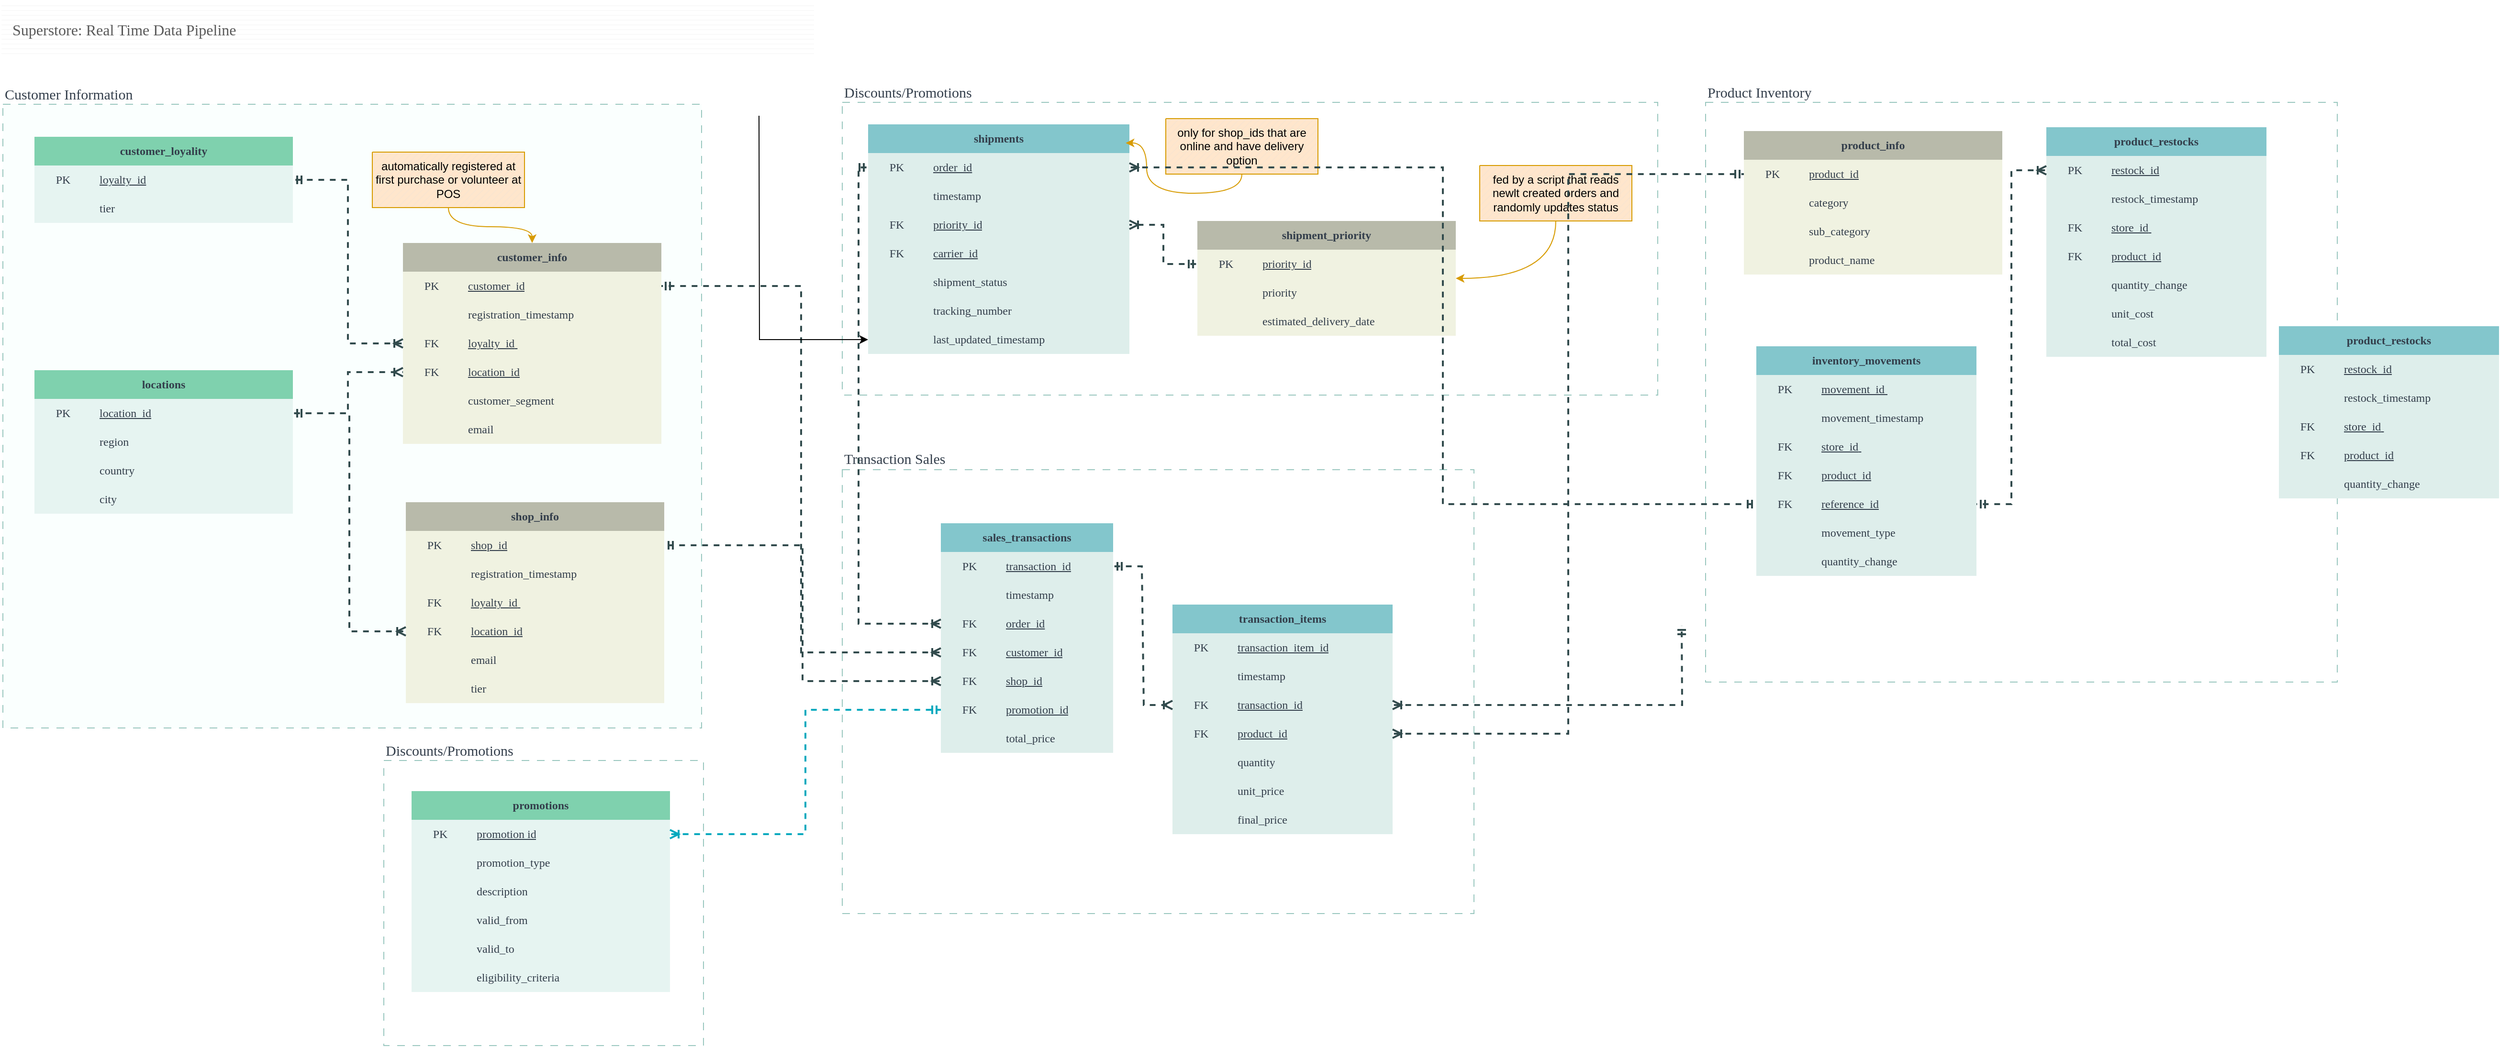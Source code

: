 <mxfile version="26.2.12" pages="2">
  <diagram name="data_model" id="WykbW2VhOh-OU126FUSZ">
    <mxGraphModel dx="4023" dy="1753" grid="0" gridSize="10" guides="1" tooltips="1" connect="1" arrows="1" fold="1" page="1" pageScale="1" pageWidth="850" pageHeight="1100" background="#ffffff" math="0" shadow="0">
      <root>
        <mxCell id="0" />
        <mxCell id="1" parent="0" />
        <mxCell id="RcrwvDNwSDzIbEaf6MxV-284" value="&lt;font face=&quot;Spline Sans Mono SemiBold&quot; color=&quot;#333e4b&quot;&gt;&lt;span style=&quot;font-size: 15px;&quot;&gt;Transaction Sales&lt;/span&gt;&lt;/font&gt;" style="verticalLabelPosition=top;verticalAlign=bottom;html=1;shape=mxgraph.basic.rect;fillColor2=none;strokeWidth=1;size=20;indent=5;dashed=1;dashPattern=8 8;align=left;labelPosition=center;strokeColor=#9AC7BF;" parent="1" vertex="1">
          <mxGeometry x="29" y="490" width="660" height="464" as="geometry" />
        </mxCell>
        <mxCell id="RcrwvDNwSDzIbEaf6MxV-279" value="&lt;font face=&quot;Spline Sans Mono SemiBold&quot; data-font-src=&quot;https://fonts.googleapis.com/css?family=Spline+Sans+Mono+SemiBold&quot; style=&quot;line-height: 110%; color: rgb(51, 62, 75); font-size: 15px;&quot;&gt;Discounts/Promotions&lt;/font&gt;" style="verticalLabelPosition=top;verticalAlign=bottom;html=1;shape=mxgraph.basic.rect;fillColor2=none;strokeWidth=1;size=20;indent=5;dashed=1;dashPattern=8 8;align=left;labelPosition=center;strokeColor=#9AC7BF;" parent="1" vertex="1">
          <mxGeometry x="29" y="106" width="852" height="306" as="geometry" />
        </mxCell>
        <mxCell id="RcrwvDNwSDzIbEaf6MxV-278" value="&lt;font face=&quot;Spline Sans Mono SemiBold&quot; data-font-src=&quot;https://fonts.googleapis.com/css?family=Spline+Sans+Mono+SemiBold&quot; style=&quot;line-height: 110%; color: rgb(51, 62, 75); font-size: 15px;&quot;&gt;Discounts/Promotions&lt;/font&gt;" style="verticalLabelPosition=top;verticalAlign=bottom;html=1;shape=mxgraph.basic.rect;fillColor2=none;strokeWidth=1;size=20;indent=5;dashed=1;dashPattern=8 8;align=left;labelPosition=center;strokeColor=#9AC7BF;" parent="1" vertex="1">
          <mxGeometry x="-450" y="794" width="334" height="298" as="geometry" />
        </mxCell>
        <mxCell id="RcrwvDNwSDzIbEaf6MxV-150" value="&lt;span&gt;&lt;/span&gt;&lt;span&gt;&lt;/span&gt;&lt;span style=&quot;white-space-collapse: preserve;&quot;&gt;&lt;font data-font-src=&quot;https://fonts.googleapis.com/css?family=Spline+Sans+Mono+SemiBold&quot; style=&quot;&quot;&gt;promotions&lt;/font&gt;&lt;/span&gt;" style="shape=table;startSize=30;container=1;collapsible=1;childLayout=tableLayout;fixedRows=1;rowLines=0;fontStyle=1;align=center;resizeLast=1;html=1;whiteSpace=wrap;fillStyle=solid;fillColor=#7FD1AE;strokeColor=none;fontFamily=Spline Sans Mono SemiBold;fontSource=https%3A%2F%2Ffonts.googleapis.com%2Fcss%3Ffamily%3DSpline%2BSans%2BMono%2BSemiBold;labelBackgroundColor=none;fontColor=#333E4B;" parent="1" vertex="1">
          <mxGeometry x="-421" y="826" width="270" height="210" as="geometry" />
        </mxCell>
        <mxCell id="RcrwvDNwSDzIbEaf6MxV-151" value="" style="shape=tableRow;horizontal=0;startSize=0;swimlaneHead=0;swimlaneBody=0;fillColor=#E6F4F1;collapsible=0;dropTarget=0;points=[[0,0.5],[1,0.5]];portConstraint=eastwest;top=0;left=0;right=0;bottom=0;html=1;strokeColor=inherit;fontFamily=Spline Sans Mono ;fontSource=https%3A%2F%2Ffonts.googleapis.com%2Fcss%3Ffamily%3DSpline%2BSans%2BMono%2B;fontColor=#333E4B;fontStyle=0;labelBackgroundColor=none;" parent="RcrwvDNwSDzIbEaf6MxV-150" vertex="1">
          <mxGeometry y="30" width="270" height="30" as="geometry" />
        </mxCell>
        <mxCell id="RcrwvDNwSDzIbEaf6MxV-152" value="PK" style="shape=partialRectangle;connectable=0;fillColor=#E6F4F1;top=0;left=0;bottom=0;right=0;fontStyle=0;overflow=hidden;html=1;whiteSpace=wrap;strokeColor=inherit;fontFamily=Spline Sans Mono ;fontSource=https%3A%2F%2Ffonts.googleapis.com%2Fcss%3Ffamily%3DSpline%2BSans%2BMono%2B;fontColor=#333E4B;labelBackgroundColor=none;" parent="RcrwvDNwSDzIbEaf6MxV-151" vertex="1">
          <mxGeometry width="60" height="30" as="geometry">
            <mxRectangle width="60" height="30" as="alternateBounds" />
          </mxGeometry>
        </mxCell>
        <mxCell id="RcrwvDNwSDzIbEaf6MxV-153" value="&lt;span&gt;&lt;/span&gt;&lt;span&gt;&lt;/span&gt;&lt;span style=&quot;white-space-collapse: preserve;&quot;&gt;promotion id&lt;/span&gt;" style="shape=partialRectangle;connectable=0;fillColor=#E6F4F1;top=0;left=0;bottom=0;right=0;align=left;spacingLeft=6;fontStyle=4;overflow=hidden;html=1;whiteSpace=wrap;strokeColor=inherit;fontFamily=Spline Sans Mono ;fontSource=https%3A%2F%2Ffonts.googleapis.com%2Fcss%3Ffamily%3DSpline%2BSans%2BMono%2B;fontColor=#333E4B;labelBackgroundColor=none;" parent="RcrwvDNwSDzIbEaf6MxV-151" vertex="1">
          <mxGeometry x="60" width="210" height="30" as="geometry">
            <mxRectangle width="210" height="30" as="alternateBounds" />
          </mxGeometry>
        </mxCell>
        <mxCell id="RcrwvDNwSDzIbEaf6MxV-154" value="" style="shape=tableRow;horizontal=0;startSize=0;swimlaneHead=0;swimlaneBody=0;fillColor=#E6F4F1;collapsible=0;dropTarget=0;points=[[0,0.5],[1,0.5]];portConstraint=eastwest;top=0;left=0;right=0;bottom=0;html=1;strokeColor=inherit;fontFamily=Spline Sans Mono ;fontSource=https%3A%2F%2Ffonts.googleapis.com%2Fcss%3Ffamily%3DSpline%2BSans%2BMono%2B;fontColor=#333E4B;fontStyle=0;labelBackgroundColor=none;" parent="RcrwvDNwSDzIbEaf6MxV-150" vertex="1">
          <mxGeometry y="60" width="270" height="30" as="geometry" />
        </mxCell>
        <mxCell id="RcrwvDNwSDzIbEaf6MxV-155" value="" style="shape=partialRectangle;connectable=0;fillColor=#E6F4F1;top=0;left=0;bottom=0;right=0;editable=1;overflow=hidden;html=1;whiteSpace=wrap;strokeColor=inherit;fontFamily=Spline Sans Mono ;fontSource=https%3A%2F%2Ffonts.googleapis.com%2Fcss%3Ffamily%3DSpline%2BSans%2BMono%2B;fontColor=#333E4B;fontStyle=0;labelBackgroundColor=none;" parent="RcrwvDNwSDzIbEaf6MxV-154" vertex="1">
          <mxGeometry width="60" height="30" as="geometry">
            <mxRectangle width="60" height="30" as="alternateBounds" />
          </mxGeometry>
        </mxCell>
        <mxCell id="RcrwvDNwSDzIbEaf6MxV-156" value="&lt;span&gt;&lt;/span&gt;&lt;span style=&quot;white-space-collapse: preserve;&quot;&gt;promotion_type&lt;/span&gt;&amp;nbsp;" style="shape=partialRectangle;connectable=0;fillColor=#E6F4F1;top=0;left=0;bottom=0;right=0;align=left;spacingLeft=6;overflow=hidden;html=1;whiteSpace=wrap;strokeColor=inherit;fontFamily=Spline Sans Mono ;fontSource=https%3A%2F%2Ffonts.googleapis.com%2Fcss%3Ffamily%3DSpline%2BSans%2BMono%2B;fontColor=#333E4B;fontStyle=0;labelBackgroundColor=none;" parent="RcrwvDNwSDzIbEaf6MxV-154" vertex="1">
          <mxGeometry x="60" width="210" height="30" as="geometry">
            <mxRectangle width="210" height="30" as="alternateBounds" />
          </mxGeometry>
        </mxCell>
        <mxCell id="RcrwvDNwSDzIbEaf6MxV-206" style="shape=tableRow;horizontal=0;startSize=0;swimlaneHead=0;swimlaneBody=0;fillColor=#E6F4F1;collapsible=0;dropTarget=0;points=[[0,0.5],[1,0.5]];portConstraint=eastwest;top=0;left=0;right=0;bottom=0;html=1;strokeColor=inherit;fontFamily=Spline Sans Mono ;fontSource=https%3A%2F%2Ffonts.googleapis.com%2Fcss%3Ffamily%3DSpline%2BSans%2BMono%2B;fontColor=#333E4B;fontStyle=0;labelBackgroundColor=none;" parent="RcrwvDNwSDzIbEaf6MxV-150" vertex="1">
          <mxGeometry y="90" width="270" height="30" as="geometry" />
        </mxCell>
        <mxCell id="RcrwvDNwSDzIbEaf6MxV-207" style="shape=partialRectangle;connectable=0;fillColor=#E6F4F1;top=0;left=0;bottom=0;right=0;editable=1;overflow=hidden;html=1;whiteSpace=wrap;strokeColor=inherit;fontFamily=Spline Sans Mono ;fontSource=https%3A%2F%2Ffonts.googleapis.com%2Fcss%3Ffamily%3DSpline%2BSans%2BMono%2B;fontColor=#333E4B;fontStyle=0;labelBackgroundColor=none;" parent="RcrwvDNwSDzIbEaf6MxV-206" vertex="1">
          <mxGeometry width="60" height="30" as="geometry">
            <mxRectangle width="60" height="30" as="alternateBounds" />
          </mxGeometry>
        </mxCell>
        <mxCell id="RcrwvDNwSDzIbEaf6MxV-208" value="description" style="shape=partialRectangle;connectable=0;fillColor=#E6F4F1;top=0;left=0;bottom=0;right=0;align=left;spacingLeft=6;overflow=hidden;html=1;whiteSpace=wrap;strokeColor=inherit;fontFamily=Spline Sans Mono ;fontSource=https%3A%2F%2Ffonts.googleapis.com%2Fcss%3Ffamily%3DSpline%2BSans%2BMono%2B;fontColor=#333E4B;fontStyle=0;labelBackgroundColor=none;" parent="RcrwvDNwSDzIbEaf6MxV-206" vertex="1">
          <mxGeometry x="60" width="210" height="30" as="geometry">
            <mxRectangle width="210" height="30" as="alternateBounds" />
          </mxGeometry>
        </mxCell>
        <mxCell id="RcrwvDNwSDzIbEaf6MxV-203" style="shape=tableRow;horizontal=0;startSize=0;swimlaneHead=0;swimlaneBody=0;fillColor=#E6F4F1;collapsible=0;dropTarget=0;points=[[0,0.5],[1,0.5]];portConstraint=eastwest;top=0;left=0;right=0;bottom=0;html=1;strokeColor=inherit;fontFamily=Spline Sans Mono ;fontSource=https%3A%2F%2Ffonts.googleapis.com%2Fcss%3Ffamily%3DSpline%2BSans%2BMono%2B;fontColor=#333E4B;fontStyle=0;labelBackgroundColor=none;" parent="RcrwvDNwSDzIbEaf6MxV-150" vertex="1">
          <mxGeometry y="120" width="270" height="30" as="geometry" />
        </mxCell>
        <mxCell id="RcrwvDNwSDzIbEaf6MxV-204" style="shape=partialRectangle;connectable=0;fillColor=#E6F4F1;top=0;left=0;bottom=0;right=0;editable=1;overflow=hidden;html=1;whiteSpace=wrap;strokeColor=inherit;fontFamily=Spline Sans Mono ;fontSource=https%3A%2F%2Ffonts.googleapis.com%2Fcss%3Ffamily%3DSpline%2BSans%2BMono%2B;fontColor=#333E4B;fontStyle=0;labelBackgroundColor=none;" parent="RcrwvDNwSDzIbEaf6MxV-203" vertex="1">
          <mxGeometry width="60" height="30" as="geometry">
            <mxRectangle width="60" height="30" as="alternateBounds" />
          </mxGeometry>
        </mxCell>
        <mxCell id="RcrwvDNwSDzIbEaf6MxV-205" value="valid_from" style="shape=partialRectangle;connectable=0;fillColor=#E6F4F1;top=0;left=0;bottom=0;right=0;align=left;spacingLeft=6;overflow=hidden;html=1;whiteSpace=wrap;strokeColor=inherit;fontFamily=Spline Sans Mono ;fontSource=https%3A%2F%2Ffonts.googleapis.com%2Fcss%3Ffamily%3DSpline%2BSans%2BMono%2B;fontColor=#333E4B;fontStyle=0;labelBackgroundColor=none;" parent="RcrwvDNwSDzIbEaf6MxV-203" vertex="1">
          <mxGeometry x="60" width="210" height="30" as="geometry">
            <mxRectangle width="210" height="30" as="alternateBounds" />
          </mxGeometry>
        </mxCell>
        <mxCell id="RcrwvDNwSDzIbEaf6MxV-209" style="shape=tableRow;horizontal=0;startSize=0;swimlaneHead=0;swimlaneBody=0;fillColor=#E6F4F1;collapsible=0;dropTarget=0;points=[[0,0.5],[1,0.5]];portConstraint=eastwest;top=0;left=0;right=0;bottom=0;html=1;strokeColor=inherit;fontFamily=Spline Sans Mono ;fontSource=https%3A%2F%2Ffonts.googleapis.com%2Fcss%3Ffamily%3DSpline%2BSans%2BMono%2B;fontColor=#333E4B;fontStyle=0;labelBackgroundColor=none;" parent="RcrwvDNwSDzIbEaf6MxV-150" vertex="1">
          <mxGeometry y="150" width="270" height="30" as="geometry" />
        </mxCell>
        <mxCell id="RcrwvDNwSDzIbEaf6MxV-210" style="shape=partialRectangle;connectable=0;fillColor=#E6F4F1;top=0;left=0;bottom=0;right=0;editable=1;overflow=hidden;html=1;whiteSpace=wrap;strokeColor=inherit;fontFamily=Spline Sans Mono ;fontSource=https%3A%2F%2Ffonts.googleapis.com%2Fcss%3Ffamily%3DSpline%2BSans%2BMono%2B;fontColor=#333E4B;fontStyle=0;labelBackgroundColor=none;" parent="RcrwvDNwSDzIbEaf6MxV-209" vertex="1">
          <mxGeometry width="60" height="30" as="geometry">
            <mxRectangle width="60" height="30" as="alternateBounds" />
          </mxGeometry>
        </mxCell>
        <mxCell id="RcrwvDNwSDzIbEaf6MxV-211" value="valid_to" style="shape=partialRectangle;connectable=0;fillColor=#E6F4F1;top=0;left=0;bottom=0;right=0;align=left;spacingLeft=6;overflow=hidden;html=1;whiteSpace=wrap;strokeColor=inherit;fontFamily=Spline Sans Mono ;fontSource=https%3A%2F%2Ffonts.googleapis.com%2Fcss%3Ffamily%3DSpline%2BSans%2BMono%2B;fontColor=#333E4B;fontStyle=0;labelBackgroundColor=none;" parent="RcrwvDNwSDzIbEaf6MxV-209" vertex="1">
          <mxGeometry x="60" width="210" height="30" as="geometry">
            <mxRectangle width="210" height="30" as="alternateBounds" />
          </mxGeometry>
        </mxCell>
        <mxCell id="RcrwvDNwSDzIbEaf6MxV-212" style="shape=tableRow;horizontal=0;startSize=0;swimlaneHead=0;swimlaneBody=0;fillColor=#E6F4F1;collapsible=0;dropTarget=0;points=[[0,0.5],[1,0.5]];portConstraint=eastwest;top=0;left=0;right=0;bottom=0;html=1;strokeColor=inherit;fontFamily=Spline Sans Mono ;fontSource=https%3A%2F%2Ffonts.googleapis.com%2Fcss%3Ffamily%3DSpline%2BSans%2BMono%2B;fontColor=#333E4B;fontStyle=0;labelBackgroundColor=none;" parent="RcrwvDNwSDzIbEaf6MxV-150" vertex="1">
          <mxGeometry y="180" width="270" height="30" as="geometry" />
        </mxCell>
        <mxCell id="RcrwvDNwSDzIbEaf6MxV-213" style="shape=partialRectangle;connectable=0;fillColor=#E6F4F1;top=0;left=0;bottom=0;right=0;editable=1;overflow=hidden;html=1;whiteSpace=wrap;strokeColor=inherit;fontFamily=Spline Sans Mono ;fontSource=https%3A%2F%2Ffonts.googleapis.com%2Fcss%3Ffamily%3DSpline%2BSans%2BMono%2B;fontColor=#333E4B;fontStyle=0;labelBackgroundColor=none;" parent="RcrwvDNwSDzIbEaf6MxV-212" vertex="1">
          <mxGeometry width="60" height="30" as="geometry">
            <mxRectangle width="60" height="30" as="alternateBounds" />
          </mxGeometry>
        </mxCell>
        <mxCell id="RcrwvDNwSDzIbEaf6MxV-214" value="eligibility_criteria" style="shape=partialRectangle;connectable=0;fillColor=#E6F4F1;top=0;left=0;bottom=0;right=0;align=left;spacingLeft=6;overflow=hidden;html=1;whiteSpace=wrap;strokeColor=inherit;fontFamily=Spline Sans Mono ;fontSource=https%3A%2F%2Ffonts.googleapis.com%2Fcss%3Ffamily%3DSpline%2BSans%2BMono%2B;fontColor=#333E4B;fontStyle=0;labelBackgroundColor=none;" parent="RcrwvDNwSDzIbEaf6MxV-212" vertex="1">
          <mxGeometry x="60" width="210" height="30" as="geometry">
            <mxRectangle width="210" height="30" as="alternateBounds" />
          </mxGeometry>
        </mxCell>
        <mxCell id="RcrwvDNwSDzIbEaf6MxV-276" value="&lt;font face=&quot;Spline Sans Mono SemiBold&quot; data-font-src=&quot;https://fonts.googleapis.com/css?family=Spline+Sans+Mono+SemiBold&quot; style=&quot;line-height: 110%; color: rgb(51, 62, 75); font-size: 15px;&quot;&gt;Customer Information&lt;/font&gt;" style="verticalLabelPosition=top;verticalAlign=bottom;html=1;shape=mxgraph.basic.rect;fillColor2=none;strokeWidth=1;size=20;indent=5;dashed=1;dashPattern=8 8;align=left;labelPosition=center;strokeColor=#9AC7BF;fillColor=#FAFFFE;fillStyle=solid;" parent="1" vertex="1">
          <mxGeometry x="-848" y="108" width="730" height="652" as="geometry" />
        </mxCell>
        <mxCell id="RcrwvDNwSDzIbEaf6MxV-229" value="&lt;font face=&quot;Spline Sans Mono SemiBold&quot; data-font-src=&quot;https://fonts.googleapis.com/css?family=Spline+Sans+Mono+SemiBold&quot; style=&quot;line-height: 110%; color: rgb(51, 62, 75); font-size: 15px;&quot;&gt;Product Inventory&lt;/font&gt;" style="verticalLabelPosition=top;verticalAlign=bottom;html=1;shape=mxgraph.basic.rect;fillColor2=none;strokeWidth=1;size=20;indent=5;dashed=1;dashPattern=8 8;align=left;labelPosition=center;strokeColor=#9AC7BF;" parent="1" vertex="1">
          <mxGeometry x="931" y="106" width="660" height="606" as="geometry" />
        </mxCell>
        <mxCell id="Fx5C9bnQ34uH0TO9ncKX-2" value="&lt;p style=&quot;margin-top: 0pt; margin-bottom: 0pt; margin-left: 0in; direction: ltr; unicode-bidi: embed; word-break: normal;&quot;&gt;&lt;span style=&quot;color: rgb(89, 89, 89);&quot;&gt;Superstore: Real Time Data Pipeline&amp;nbsp;&lt;/span&gt;&lt;/p&gt;" style="verticalLabelPosition=middle;verticalAlign=middle;html=1;shape=mxgraph.basic.patternFillRect;fillStyle=hor;step=5;fillStrokeWidth=0.2;fillStrokeColor=#dddddd;labelPosition=center;align=left;fontFamily=Spline Sans Mono SemiBold;fontSource=https%3A%2F%2Ffonts.googleapis.com%2Fcss%3Ffamily%3DSpline%2BSans%2BMono%2BSemiBold;fontSize=16;spacingRight=0;spacing=12;strokeColor=light-dark(#ffffff, #ededed);fillColor=default;" parent="1" vertex="1">
          <mxGeometry x="-850" width="850" height="60" as="geometry" />
        </mxCell>
        <mxCell id="Fx5C9bnQ34uH0TO9ncKX-3" value="&lt;span&gt;&lt;/span&gt;&lt;span&gt;&lt;/span&gt;&lt;span style=&quot;white-space-collapse: preserve;&quot;&gt;&lt;font data-font-src=&quot;https://fonts.googleapis.com/css?family=Spline+Sans+Mono+SemiBold&quot; style=&quot;&quot;&gt;sales_transactions&lt;/font&gt;&lt;/span&gt;" style="shape=table;startSize=30;container=1;collapsible=1;childLayout=tableLayout;fixedRows=1;rowLines=0;fontStyle=1;align=center;resizeLast=1;html=1;whiteSpace=wrap;fillStyle=solid;fillColor=#83C6CC;strokeColor=none;fontFamily=Spline Sans Mono SemiBold;fontSource=https%3A%2F%2Ffonts.googleapis.com%2Fcss%3Ffamily%3DSpline%2BSans%2BMono%2BSemiBold;labelBackgroundColor=none;fontColor=#333E4B;" parent="1" vertex="1">
          <mxGeometry x="132" y="546" width="180" height="240" as="geometry" />
        </mxCell>
        <mxCell id="Fx5C9bnQ34uH0TO9ncKX-4" value="" style="shape=tableRow;horizontal=0;startSize=0;swimlaneHead=0;swimlaneBody=0;fillColor=#DEEEEB;collapsible=0;dropTarget=0;points=[[0,0.5],[1,0.5]];portConstraint=eastwest;top=0;left=0;right=0;bottom=0;html=1;strokeColor=inherit;fontFamily=Spline Sans Mono ;fontSource=https%3A%2F%2Ffonts.googleapis.com%2Fcss%3Ffamily%3DSpline%2BSans%2BMono%2B;fontColor=#333E4B;fontStyle=0;labelBackgroundColor=none;" parent="Fx5C9bnQ34uH0TO9ncKX-3" vertex="1">
          <mxGeometry y="30" width="180" height="30" as="geometry" />
        </mxCell>
        <mxCell id="Fx5C9bnQ34uH0TO9ncKX-5" value="PK" style="shape=partialRectangle;connectable=0;fillColor=#DEEEEB;top=0;left=0;bottom=0;right=0;fontStyle=0;overflow=hidden;html=1;whiteSpace=wrap;strokeColor=inherit;fontFamily=Spline Sans Mono ;fontSource=https%3A%2F%2Ffonts.googleapis.com%2Fcss%3Ffamily%3DSpline%2BSans%2BMono%2B;fontColor=#333E4B;labelBackgroundColor=none;" parent="Fx5C9bnQ34uH0TO9ncKX-4" vertex="1">
          <mxGeometry width="60" height="30" as="geometry">
            <mxRectangle width="60" height="30" as="alternateBounds" />
          </mxGeometry>
        </mxCell>
        <mxCell id="Fx5C9bnQ34uH0TO9ncKX-6" value="&lt;span&gt;&lt;/span&gt;&lt;span&gt;&lt;/span&gt;&lt;span style=&quot;white-space-collapse: preserve;&quot;&gt;transaction_id&lt;/span&gt;" style="shape=partialRectangle;connectable=0;fillColor=#DEEEEB;top=0;left=0;bottom=0;right=0;align=left;spacingLeft=6;fontStyle=4;overflow=hidden;html=1;whiteSpace=wrap;strokeColor=inherit;fontFamily=Spline Sans Mono ;fontSource=https%3A%2F%2Ffonts.googleapis.com%2Fcss%3Ffamily%3DSpline%2BSans%2BMono%2B;fontColor=#333E4B;labelBackgroundColor=none;" parent="Fx5C9bnQ34uH0TO9ncKX-4" vertex="1">
          <mxGeometry x="60" width="120" height="30" as="geometry">
            <mxRectangle width="120" height="30" as="alternateBounds" />
          </mxGeometry>
        </mxCell>
        <mxCell id="Fx5C9bnQ34uH0TO9ncKX-10" value="" style="shape=tableRow;horizontal=0;startSize=0;swimlaneHead=0;swimlaneBody=0;fillColor=#DEEEEB;collapsible=0;dropTarget=0;points=[[0,0.5],[1,0.5]];portConstraint=eastwest;top=0;left=0;right=0;bottom=0;html=1;strokeColor=inherit;fontFamily=Spline Sans Mono ;fontSource=https%3A%2F%2Ffonts.googleapis.com%2Fcss%3Ffamily%3DSpline%2BSans%2BMono%2B;fontColor=#333E4B;fontStyle=0;labelBackgroundColor=none;" parent="Fx5C9bnQ34uH0TO9ncKX-3" vertex="1">
          <mxGeometry y="60" width="180" height="30" as="geometry" />
        </mxCell>
        <mxCell id="Fx5C9bnQ34uH0TO9ncKX-11" value="" style="shape=partialRectangle;connectable=0;fillColor=#DEEEEB;top=0;left=0;bottom=0;right=0;editable=1;overflow=hidden;html=1;whiteSpace=wrap;strokeColor=inherit;fontFamily=Spline Sans Mono ;fontSource=https%3A%2F%2Ffonts.googleapis.com%2Fcss%3Ffamily%3DSpline%2BSans%2BMono%2B;fontColor=#333E4B;fontStyle=0;labelBackgroundColor=none;" parent="Fx5C9bnQ34uH0TO9ncKX-10" vertex="1">
          <mxGeometry width="60" height="30" as="geometry">
            <mxRectangle width="60" height="30" as="alternateBounds" />
          </mxGeometry>
        </mxCell>
        <mxCell id="Fx5C9bnQ34uH0TO9ncKX-12" value="&lt;span&gt;&lt;/span&gt;&lt;span&gt;&lt;/span&gt;&lt;span style=&quot;white-space-collapse: preserve;&quot;&gt;timestamp&lt;/span&gt;" style="shape=partialRectangle;connectable=0;fillColor=#DEEEEB;top=0;left=0;bottom=0;right=0;align=left;spacingLeft=6;overflow=hidden;html=1;whiteSpace=wrap;strokeColor=inherit;fontFamily=Spline Sans Mono ;fontSource=https%3A%2F%2Ffonts.googleapis.com%2Fcss%3Ffamily%3DSpline%2BSans%2BMono%2B;fontColor=#333E4B;fontStyle=0;labelBackgroundColor=none;" parent="Fx5C9bnQ34uH0TO9ncKX-10" vertex="1">
          <mxGeometry x="60" width="120" height="30" as="geometry">
            <mxRectangle width="120" height="30" as="alternateBounds" />
          </mxGeometry>
        </mxCell>
        <mxCell id="Fx5C9bnQ34uH0TO9ncKX-7" value="" style="shape=tableRow;horizontal=0;startSize=0;swimlaneHead=0;swimlaneBody=0;fillColor=#DEEEEB;collapsible=0;dropTarget=0;points=[[0,0.5],[1,0.5]];portConstraint=eastwest;top=0;left=0;right=0;bottom=1;html=1;strokeColor=inherit;fontFamily=Spline Sans Mono ;fontSource=https%3A%2F%2Ffonts.googleapis.com%2Fcss%3Ffamily%3DSpline%2BSans%2BMono%2B;fontColor=#333E4B;fontStyle=0;labelBackgroundColor=none;" parent="Fx5C9bnQ34uH0TO9ncKX-3" vertex="1">
          <mxGeometry y="90" width="180" height="30" as="geometry" />
        </mxCell>
        <mxCell id="Fx5C9bnQ34uH0TO9ncKX-8" value="FK" style="shape=partialRectangle;connectable=0;fillColor=#DEEEEB;top=0;left=0;bottom=0;right=0;fontStyle=0;overflow=hidden;html=1;whiteSpace=wrap;strokeColor=inherit;fontFamily=Spline Sans Mono ;fontSource=https%3A%2F%2Ffonts.googleapis.com%2Fcss%3Ffamily%3DSpline%2BSans%2BMono%2B;fontColor=#333E4B;labelBackgroundColor=none;" parent="Fx5C9bnQ34uH0TO9ncKX-7" vertex="1">
          <mxGeometry width="60" height="30" as="geometry">
            <mxRectangle width="60" height="30" as="alternateBounds" />
          </mxGeometry>
        </mxCell>
        <mxCell id="Fx5C9bnQ34uH0TO9ncKX-9" value="&lt;span&gt;&lt;/span&gt;&lt;span&gt;&lt;/span&gt;&lt;span style=&quot;white-space-collapse: preserve;&quot;&gt;order_id&lt;/span&gt;" style="shape=partialRectangle;connectable=0;fillColor=#DEEEEB;top=0;left=0;bottom=0;right=0;align=left;spacingLeft=6;fontStyle=4;overflow=hidden;html=1;whiteSpace=wrap;strokeColor=inherit;fontFamily=Spline Sans Mono ;fontSource=https%3A%2F%2Ffonts.googleapis.com%2Fcss%3Ffamily%3DSpline%2BSans%2BMono%2B;fontColor=#333E4B;labelBackgroundColor=none;" parent="Fx5C9bnQ34uH0TO9ncKX-7" vertex="1">
          <mxGeometry x="60" width="120" height="30" as="geometry">
            <mxRectangle width="120" height="30" as="alternateBounds" />
          </mxGeometry>
        </mxCell>
        <mxCell id="Fx5C9bnQ34uH0TO9ncKX-31" style="shape=tableRow;horizontal=0;startSize=0;swimlaneHead=0;swimlaneBody=0;fillColor=#DEEEEB;collapsible=0;dropTarget=0;points=[[0,0.5],[1,0.5]];portConstraint=eastwest;top=0;left=0;right=0;bottom=0;html=1;strokeColor=inherit;fontFamily=Spline Sans Mono ;fontSource=https%3A%2F%2Ffonts.googleapis.com%2Fcss%3Ffamily%3DSpline%2BSans%2BMono%2B;fontColor=#333E4B;fontStyle=0;labelBackgroundColor=none;" parent="Fx5C9bnQ34uH0TO9ncKX-3" vertex="1">
          <mxGeometry y="120" width="180" height="30" as="geometry" />
        </mxCell>
        <mxCell id="Fx5C9bnQ34uH0TO9ncKX-32" value="FK" style="shape=partialRectangle;connectable=0;fillColor=#DEEEEB;top=0;left=0;bottom=0;right=0;fontStyle=0;overflow=hidden;html=1;whiteSpace=wrap;strokeColor=inherit;fontFamily=Spline Sans Mono ;fontSource=https%3A%2F%2Ffonts.googleapis.com%2Fcss%3Ffamily%3DSpline%2BSans%2BMono%2B;fontColor=#333E4B;labelBackgroundColor=none;" parent="Fx5C9bnQ34uH0TO9ncKX-31" vertex="1">
          <mxGeometry width="60" height="30" as="geometry">
            <mxRectangle width="60" height="30" as="alternateBounds" />
          </mxGeometry>
        </mxCell>
        <mxCell id="Fx5C9bnQ34uH0TO9ncKX-33" value="&lt;span&gt;&lt;/span&gt;&lt;span&gt;&lt;/span&gt;&lt;span style=&quot;white-space-collapse: preserve;&quot;&gt;customer_id&lt;/span&gt;" style="shape=partialRectangle;connectable=0;fillColor=#DEEEEB;top=0;left=0;bottom=0;right=0;align=left;spacingLeft=6;fontStyle=4;overflow=hidden;html=1;whiteSpace=wrap;strokeColor=inherit;fontFamily=Spline Sans Mono ;fontSource=https%3A%2F%2Ffonts.googleapis.com%2Fcss%3Ffamily%3DSpline%2BSans%2BMono%2B;fontColor=#333E4B;labelBackgroundColor=none;" parent="Fx5C9bnQ34uH0TO9ncKX-31" vertex="1">
          <mxGeometry x="60" width="120" height="30" as="geometry">
            <mxRectangle width="120" height="30" as="alternateBounds" />
          </mxGeometry>
        </mxCell>
        <mxCell id="Fx5C9bnQ34uH0TO9ncKX-25" style="shape=tableRow;horizontal=0;startSize=0;swimlaneHead=0;swimlaneBody=0;fillColor=#DEEEEB;collapsible=0;dropTarget=0;points=[[0,0.5],[1,0.5]];portConstraint=eastwest;top=0;left=0;right=0;bottom=1;html=1;strokeColor=inherit;fontFamily=Spline Sans Mono ;fontSource=https%3A%2F%2Ffonts.googleapis.com%2Fcss%3Ffamily%3DSpline%2BSans%2BMono%2B;fontColor=#333E4B;fontStyle=0;labelBackgroundColor=none;" parent="Fx5C9bnQ34uH0TO9ncKX-3" vertex="1">
          <mxGeometry y="150" width="180" height="30" as="geometry" />
        </mxCell>
        <mxCell id="Fx5C9bnQ34uH0TO9ncKX-26" value="FK" style="shape=partialRectangle;connectable=0;fillColor=#DEEEEB;top=0;left=0;bottom=0;right=0;fontStyle=0;overflow=hidden;html=1;whiteSpace=wrap;strokeColor=inherit;fontFamily=Spline Sans Mono ;fontSource=https%3A%2F%2Ffonts.googleapis.com%2Fcss%3Ffamily%3DSpline%2BSans%2BMono%2B;fontColor=#333E4B;labelBackgroundColor=none;" parent="Fx5C9bnQ34uH0TO9ncKX-25" vertex="1">
          <mxGeometry width="60" height="30" as="geometry">
            <mxRectangle width="60" height="30" as="alternateBounds" />
          </mxGeometry>
        </mxCell>
        <mxCell id="Fx5C9bnQ34uH0TO9ncKX-27" value="&lt;span&gt;&lt;/span&gt;&lt;span&gt;&lt;/span&gt;&lt;span style=&quot;white-space-collapse: preserve;&quot;&gt;shop_id&lt;/span&gt;" style="shape=partialRectangle;connectable=0;fillColor=#DEEEEB;top=0;left=0;bottom=0;right=0;align=left;spacingLeft=6;fontStyle=4;overflow=hidden;html=1;whiteSpace=wrap;strokeColor=inherit;fontFamily=Spline Sans Mono ;fontSource=https%3A%2F%2Ffonts.googleapis.com%2Fcss%3Ffamily%3DSpline%2BSans%2BMono%2B;fontColor=#333E4B;labelBackgroundColor=none;" parent="Fx5C9bnQ34uH0TO9ncKX-25" vertex="1">
          <mxGeometry x="60" width="120" height="30" as="geometry">
            <mxRectangle width="120" height="30" as="alternateBounds" />
          </mxGeometry>
        </mxCell>
        <mxCell id="Fx5C9bnQ34uH0TO9ncKX-19" style="shape=tableRow;horizontal=0;startSize=0;swimlaneHead=0;swimlaneBody=0;fillColor=#DEEEEB;collapsible=0;dropTarget=0;points=[[0,0.5],[1,0.5]];portConstraint=eastwest;top=0;left=0;right=0;bottom=1;html=1;strokeColor=inherit;fontFamily=Spline Sans Mono ;fontSource=https%3A%2F%2Ffonts.googleapis.com%2Fcss%3Ffamily%3DSpline%2BSans%2BMono%2B;fontColor=#333E4B;fontStyle=0;labelBackgroundColor=none;" parent="Fx5C9bnQ34uH0TO9ncKX-3" vertex="1">
          <mxGeometry y="180" width="180" height="30" as="geometry" />
        </mxCell>
        <mxCell id="Fx5C9bnQ34uH0TO9ncKX-20" value="FK" style="shape=partialRectangle;connectable=0;fillColor=#DEEEEB;top=0;left=0;bottom=0;right=0;fontStyle=0;overflow=hidden;html=1;whiteSpace=wrap;strokeColor=inherit;fontFamily=Spline Sans Mono ;fontSource=https%3A%2F%2Ffonts.googleapis.com%2Fcss%3Ffamily%3DSpline%2BSans%2BMono%2B;fontColor=#333E4B;labelBackgroundColor=none;" parent="Fx5C9bnQ34uH0TO9ncKX-19" vertex="1">
          <mxGeometry width="60" height="30" as="geometry">
            <mxRectangle width="60" height="30" as="alternateBounds" />
          </mxGeometry>
        </mxCell>
        <mxCell id="Fx5C9bnQ34uH0TO9ncKX-21" value="&lt;span&gt;&lt;/span&gt;&lt;span&gt;&lt;/span&gt;&lt;span style=&quot;white-space-collapse: preserve;&quot;&gt;promotion_id&lt;/span&gt;" style="shape=partialRectangle;connectable=0;fillColor=#DEEEEB;top=0;left=0;bottom=0;right=0;align=left;spacingLeft=6;fontStyle=4;overflow=hidden;html=1;whiteSpace=wrap;strokeColor=inherit;fontFamily=Spline Sans Mono ;fontSource=https%3A%2F%2Ffonts.googleapis.com%2Fcss%3Ffamily%3DSpline%2BSans%2BMono%2B;fontColor=#333E4B;labelBackgroundColor=none;" parent="Fx5C9bnQ34uH0TO9ncKX-19" vertex="1">
          <mxGeometry x="60" width="120" height="30" as="geometry">
            <mxRectangle width="120" height="30" as="alternateBounds" />
          </mxGeometry>
        </mxCell>
        <mxCell id="Fx5C9bnQ34uH0TO9ncKX-13" value="" style="shape=tableRow;horizontal=0;startSize=0;swimlaneHead=0;swimlaneBody=0;fillColor=#DEEEEB;collapsible=0;dropTarget=0;points=[[0,0.5],[1,0.5]];portConstraint=eastwest;top=0;left=0;right=0;bottom=0;html=1;strokeColor=inherit;fontFamily=Spline Sans Mono ;fontSource=https%3A%2F%2Ffonts.googleapis.com%2Fcss%3Ffamily%3DSpline%2BSans%2BMono%2B;fontColor=#333E4B;fontStyle=0;labelBackgroundColor=none;" parent="Fx5C9bnQ34uH0TO9ncKX-3" vertex="1">
          <mxGeometry y="210" width="180" height="30" as="geometry" />
        </mxCell>
        <mxCell id="Fx5C9bnQ34uH0TO9ncKX-14" value="" style="shape=partialRectangle;connectable=0;fillColor=#DEEEEB;top=0;left=0;bottom=0;right=0;editable=1;overflow=hidden;html=1;whiteSpace=wrap;strokeColor=inherit;fontFamily=Spline Sans Mono ;fontSource=https%3A%2F%2Ffonts.googleapis.com%2Fcss%3Ffamily%3DSpline%2BSans%2BMono%2B;fontColor=#333E4B;fontStyle=0;labelBackgroundColor=none;" parent="Fx5C9bnQ34uH0TO9ncKX-13" vertex="1">
          <mxGeometry width="60" height="30" as="geometry">
            <mxRectangle width="60" height="30" as="alternateBounds" />
          </mxGeometry>
        </mxCell>
        <mxCell id="Fx5C9bnQ34uH0TO9ncKX-15" value="&lt;span&gt;&lt;/span&gt;&lt;span&gt;&lt;/span&gt;&lt;span style=&quot;white-space-collapse: preserve;&quot;&gt;total_price&lt;/span&gt;" style="shape=partialRectangle;connectable=0;fillColor=#DEEEEB;top=0;left=0;bottom=0;right=0;align=left;spacingLeft=6;overflow=hidden;html=1;whiteSpace=wrap;strokeColor=inherit;fontFamily=Spline Sans Mono ;fontSource=https%3A%2F%2Ffonts.googleapis.com%2Fcss%3Ffamily%3DSpline%2BSans%2BMono%2B;fontColor=#333E4B;fontStyle=0;labelBackgroundColor=none;" parent="Fx5C9bnQ34uH0TO9ncKX-13" vertex="1">
          <mxGeometry x="60" width="120" height="30" as="geometry">
            <mxRectangle width="120" height="30" as="alternateBounds" />
          </mxGeometry>
        </mxCell>
        <mxCell id="Fx5C9bnQ34uH0TO9ncKX-34" value="&lt;span&gt;&lt;/span&gt;&lt;span&gt;&lt;/span&gt;&lt;span&gt;&lt;/span&gt;&lt;span style=&quot;white-space-collapse: preserve;&quot;&gt;&lt;font style=&quot;&quot; data-font-src=&quot;https://fonts.googleapis.com/css?family=Spline+Sans+Mono+SemiBold&quot;&gt;inventory_movements&lt;/font&gt;&lt;/span&gt;" style="shape=table;startSize=30;container=1;collapsible=1;childLayout=tableLayout;fixedRows=1;rowLines=0;fontStyle=1;align=center;resizeLast=1;html=1;whiteSpace=wrap;fillStyle=solid;fillColor=#83C6CC;strokeColor=none;fontFamily=Spline Sans Mono SemiBold;fontSource=https%3A%2F%2Ffonts.googleapis.com%2Fcss%3Ffamily%3DSpline%2BSans%2BMono%2BSemiBold;labelBackgroundColor=none;fontColor=#333E4B;" parent="1" vertex="1">
          <mxGeometry x="984" y="361" width="230" height="240" as="geometry" />
        </mxCell>
        <mxCell id="Fx5C9bnQ34uH0TO9ncKX-35" value="" style="shape=tableRow;horizontal=0;startSize=0;swimlaneHead=0;swimlaneBody=0;fillColor=#DEEEEB;collapsible=0;dropTarget=0;points=[[0,0.5],[1,0.5]];portConstraint=eastwest;top=0;left=0;right=0;bottom=0;html=1;strokeColor=inherit;fontFamily=Spline Sans Mono ;fontSource=https%3A%2F%2Ffonts.googleapis.com%2Fcss%3Ffamily%3DSpline%2BSans%2BMono%2B;fontColor=#333E4B;fontStyle=0;labelBackgroundColor=none;" parent="Fx5C9bnQ34uH0TO9ncKX-34" vertex="1">
          <mxGeometry y="30" width="230" height="30" as="geometry" />
        </mxCell>
        <mxCell id="Fx5C9bnQ34uH0TO9ncKX-36" value="PK" style="shape=partialRectangle;connectable=0;fillColor=#DEEEEB;top=0;left=0;bottom=0;right=0;fontStyle=0;overflow=hidden;html=1;whiteSpace=wrap;strokeColor=inherit;fontFamily=Spline Sans Mono ;fontSource=https%3A%2F%2Ffonts.googleapis.com%2Fcss%3Ffamily%3DSpline%2BSans%2BMono%2B;fontColor=#333E4B;labelBackgroundColor=none;" parent="Fx5C9bnQ34uH0TO9ncKX-35" vertex="1">
          <mxGeometry width="60" height="30" as="geometry">
            <mxRectangle width="60" height="30" as="alternateBounds" />
          </mxGeometry>
        </mxCell>
        <mxCell id="Fx5C9bnQ34uH0TO9ncKX-37" value="&lt;span&gt;&lt;/span&gt;&lt;span style=&quot;white-space-collapse: preserve;&quot;&gt;movement_id&lt;/span&gt;&amp;nbsp;" style="shape=partialRectangle;connectable=0;fillColor=#DEEEEB;top=0;left=0;bottom=0;right=0;align=left;spacingLeft=6;fontStyle=4;overflow=hidden;html=1;whiteSpace=wrap;strokeColor=inherit;fontFamily=Spline Sans Mono ;fontSource=https%3A%2F%2Ffonts.googleapis.com%2Fcss%3Ffamily%3DSpline%2BSans%2BMono%2B;fontColor=#333E4B;labelBackgroundColor=none;" parent="Fx5C9bnQ34uH0TO9ncKX-35" vertex="1">
          <mxGeometry x="60" width="170" height="30" as="geometry">
            <mxRectangle width="170" height="30" as="alternateBounds" />
          </mxGeometry>
        </mxCell>
        <mxCell id="Fx5C9bnQ34uH0TO9ncKX-38" value="" style="shape=tableRow;horizontal=0;startSize=0;swimlaneHead=0;swimlaneBody=0;fillColor=#DEEEEB;collapsible=0;dropTarget=0;points=[[0,0.5],[1,0.5]];portConstraint=eastwest;top=0;left=0;right=0;bottom=0;html=1;strokeColor=inherit;fontFamily=Spline Sans Mono ;fontSource=https%3A%2F%2Ffonts.googleapis.com%2Fcss%3Ffamily%3DSpline%2BSans%2BMono%2B;fontColor=#333E4B;fontStyle=0;labelBackgroundColor=none;" parent="Fx5C9bnQ34uH0TO9ncKX-34" vertex="1">
          <mxGeometry y="60" width="230" height="30" as="geometry" />
        </mxCell>
        <mxCell id="Fx5C9bnQ34uH0TO9ncKX-39" value="" style="shape=partialRectangle;connectable=0;fillColor=#DEEEEB;top=0;left=0;bottom=0;right=0;editable=1;overflow=hidden;html=1;whiteSpace=wrap;strokeColor=inherit;fontFamily=Spline Sans Mono ;fontSource=https%3A%2F%2Ffonts.googleapis.com%2Fcss%3Ffamily%3DSpline%2BSans%2BMono%2B;fontColor=#333E4B;fontStyle=0;labelBackgroundColor=none;" parent="Fx5C9bnQ34uH0TO9ncKX-38" vertex="1">
          <mxGeometry width="60" height="30" as="geometry">
            <mxRectangle width="60" height="30" as="alternateBounds" />
          </mxGeometry>
        </mxCell>
        <mxCell id="Fx5C9bnQ34uH0TO9ncKX-40" value="&lt;span&gt;&lt;/span&gt;&lt;span&gt;&lt;/span&gt;&lt;span style=&quot;white-space-collapse: preserve;&quot;&gt;movement_timestamp&lt;/span&gt;" style="shape=partialRectangle;connectable=0;fillColor=#DEEEEB;top=0;left=0;bottom=0;right=0;align=left;spacingLeft=6;overflow=hidden;html=1;whiteSpace=wrap;strokeColor=inherit;fontFamily=Spline Sans Mono ;fontSource=https%3A%2F%2Ffonts.googleapis.com%2Fcss%3Ffamily%3DSpline%2BSans%2BMono%2B;fontColor=#333E4B;fontStyle=0;labelBackgroundColor=none;" parent="Fx5C9bnQ34uH0TO9ncKX-38" vertex="1">
          <mxGeometry x="60" width="170" height="30" as="geometry">
            <mxRectangle width="170" height="30" as="alternateBounds" />
          </mxGeometry>
        </mxCell>
        <mxCell id="Fx5C9bnQ34uH0TO9ncKX-41" value="" style="shape=tableRow;horizontal=0;startSize=0;swimlaneHead=0;swimlaneBody=0;fillColor=#DEEEEB;collapsible=0;dropTarget=0;points=[[0,0.5],[1,0.5]];portConstraint=eastwest;top=0;left=0;right=0;bottom=1;html=1;strokeColor=inherit;fontFamily=Spline Sans Mono ;fontSource=https%3A%2F%2Ffonts.googleapis.com%2Fcss%3Ffamily%3DSpline%2BSans%2BMono%2B;fontColor=#333E4B;fontStyle=0;labelBackgroundColor=none;" parent="Fx5C9bnQ34uH0TO9ncKX-34" vertex="1">
          <mxGeometry y="90" width="230" height="30" as="geometry" />
        </mxCell>
        <mxCell id="Fx5C9bnQ34uH0TO9ncKX-42" value="FK" style="shape=partialRectangle;connectable=0;fillColor=#DEEEEB;top=0;left=0;bottom=0;right=0;fontStyle=0;overflow=hidden;html=1;whiteSpace=wrap;strokeColor=inherit;fontFamily=Spline Sans Mono ;fontSource=https%3A%2F%2Ffonts.googleapis.com%2Fcss%3Ffamily%3DSpline%2BSans%2BMono%2B;fontColor=#333E4B;labelBackgroundColor=none;" parent="Fx5C9bnQ34uH0TO9ncKX-41" vertex="1">
          <mxGeometry width="60" height="30" as="geometry">
            <mxRectangle width="60" height="30" as="alternateBounds" />
          </mxGeometry>
        </mxCell>
        <mxCell id="Fx5C9bnQ34uH0TO9ncKX-43" value="&lt;span&gt;&lt;/span&gt;&lt;span style=&quot;white-space-collapse: preserve;&quot;&gt;store_id&lt;/span&gt;&amp;nbsp;" style="shape=partialRectangle;connectable=0;fillColor=#DEEEEB;top=0;left=0;bottom=0;right=0;align=left;spacingLeft=6;fontStyle=4;overflow=hidden;html=1;whiteSpace=wrap;strokeColor=inherit;fontFamily=Spline Sans Mono ;fontSource=https%3A%2F%2Ffonts.googleapis.com%2Fcss%3Ffamily%3DSpline%2BSans%2BMono%2B;fontColor=#333E4B;labelBackgroundColor=none;" parent="Fx5C9bnQ34uH0TO9ncKX-41" vertex="1">
          <mxGeometry x="60" width="170" height="30" as="geometry">
            <mxRectangle width="170" height="30" as="alternateBounds" />
          </mxGeometry>
        </mxCell>
        <mxCell id="Fx5C9bnQ34uH0TO9ncKX-44" style="shape=tableRow;horizontal=0;startSize=0;swimlaneHead=0;swimlaneBody=0;fillColor=#DEEEEB;collapsible=0;dropTarget=0;points=[[0,0.5],[1,0.5]];portConstraint=eastwest;top=0;left=0;right=0;bottom=0;html=1;strokeColor=inherit;fontFamily=Spline Sans Mono ;fontSource=https%3A%2F%2Ffonts.googleapis.com%2Fcss%3Ffamily%3DSpline%2BSans%2BMono%2B;fontColor=#333E4B;fontStyle=0;labelBackgroundColor=none;" parent="Fx5C9bnQ34uH0TO9ncKX-34" vertex="1">
          <mxGeometry y="120" width="230" height="30" as="geometry" />
        </mxCell>
        <mxCell id="Fx5C9bnQ34uH0TO9ncKX-45" value="FK" style="shape=partialRectangle;connectable=0;fillColor=#DEEEEB;top=0;left=0;bottom=0;right=0;fontStyle=0;overflow=hidden;html=1;whiteSpace=wrap;strokeColor=inherit;fontFamily=Spline Sans Mono ;fontSource=https%3A%2F%2Ffonts.googleapis.com%2Fcss%3Ffamily%3DSpline%2BSans%2BMono%2B;fontColor=#333E4B;labelBackgroundColor=none;" parent="Fx5C9bnQ34uH0TO9ncKX-44" vertex="1">
          <mxGeometry width="60" height="30" as="geometry">
            <mxRectangle width="60" height="30" as="alternateBounds" />
          </mxGeometry>
        </mxCell>
        <mxCell id="Fx5C9bnQ34uH0TO9ncKX-46" value="&lt;span&gt;&lt;/span&gt;&lt;span&gt;&lt;/span&gt;&lt;span&gt;&lt;/span&gt;&lt;span style=&quot;white-space-collapse: preserve;&quot;&gt;product_id&lt;/span&gt;" style="shape=partialRectangle;connectable=0;fillColor=#DEEEEB;top=0;left=0;bottom=0;right=0;align=left;spacingLeft=6;fontStyle=4;overflow=hidden;html=1;whiteSpace=wrap;strokeColor=inherit;fontFamily=Spline Sans Mono ;fontSource=https%3A%2F%2Ffonts.googleapis.com%2Fcss%3Ffamily%3DSpline%2BSans%2BMono%2B;fontColor=#333E4B;labelBackgroundColor=none;" parent="Fx5C9bnQ34uH0TO9ncKX-44" vertex="1">
          <mxGeometry x="60" width="170" height="30" as="geometry">
            <mxRectangle width="170" height="30" as="alternateBounds" />
          </mxGeometry>
        </mxCell>
        <mxCell id="RcrwvDNwSDzIbEaf6MxV-194" style="shape=tableRow;horizontal=0;startSize=0;swimlaneHead=0;swimlaneBody=0;fillColor=#DEEEEB;collapsible=0;dropTarget=0;points=[[0,0.5],[1,0.5]];portConstraint=eastwest;top=0;left=0;right=0;bottom=0;html=1;strokeColor=inherit;fontFamily=Spline Sans Mono ;fontSource=https%3A%2F%2Ffonts.googleapis.com%2Fcss%3Ffamily%3DSpline%2BSans%2BMono%2B;fontColor=#333E4B;fontStyle=0;labelBackgroundColor=none;" parent="Fx5C9bnQ34uH0TO9ncKX-34" vertex="1">
          <mxGeometry y="150" width="230" height="30" as="geometry" />
        </mxCell>
        <mxCell id="RcrwvDNwSDzIbEaf6MxV-195" value="FK" style="shape=partialRectangle;connectable=0;fillColor=#DEEEEB;top=0;left=0;bottom=0;right=0;fontStyle=0;overflow=hidden;html=1;whiteSpace=wrap;strokeColor=inherit;fontFamily=Spline Sans Mono ;fontSource=https%3A%2F%2Ffonts.googleapis.com%2Fcss%3Ffamily%3DSpline%2BSans%2BMono%2B;fontColor=#333E4B;labelBackgroundColor=none;" parent="RcrwvDNwSDzIbEaf6MxV-194" vertex="1">
          <mxGeometry width="60" height="30" as="geometry">
            <mxRectangle width="60" height="30" as="alternateBounds" />
          </mxGeometry>
        </mxCell>
        <mxCell id="RcrwvDNwSDzIbEaf6MxV-196" value="reference_id" style="shape=partialRectangle;connectable=0;fillColor=#DEEEEB;top=0;left=0;bottom=0;right=0;align=left;spacingLeft=6;fontStyle=4;overflow=hidden;html=1;whiteSpace=wrap;strokeColor=inherit;fontFamily=Spline Sans Mono ;fontSource=https%3A%2F%2Ffonts.googleapis.com%2Fcss%3Ffamily%3DSpline%2BSans%2BMono%2B;fontColor=#333E4B;labelBackgroundColor=none;" parent="RcrwvDNwSDzIbEaf6MxV-194" vertex="1">
          <mxGeometry x="60" width="170" height="30" as="geometry">
            <mxRectangle width="170" height="30" as="alternateBounds" />
          </mxGeometry>
        </mxCell>
        <mxCell id="RcrwvDNwSDzIbEaf6MxV-191" style="shape=tableRow;horizontal=0;startSize=0;swimlaneHead=0;swimlaneBody=0;fillColor=#DEEEEB;collapsible=0;dropTarget=0;points=[[0,0.5],[1,0.5]];portConstraint=eastwest;top=0;left=0;right=0;bottom=0;html=1;strokeColor=inherit;fontFamily=Spline Sans Mono ;fontSource=https%3A%2F%2Ffonts.googleapis.com%2Fcss%3Ffamily%3DSpline%2BSans%2BMono%2B;fontColor=#333E4B;fontStyle=0;labelBackgroundColor=none;" parent="Fx5C9bnQ34uH0TO9ncKX-34" vertex="1">
          <mxGeometry y="180" width="230" height="30" as="geometry" />
        </mxCell>
        <mxCell id="RcrwvDNwSDzIbEaf6MxV-192" style="shape=partialRectangle;connectable=0;fillColor=#DEEEEB;top=0;left=0;bottom=0;right=0;editable=1;overflow=hidden;html=1;whiteSpace=wrap;strokeColor=inherit;fontFamily=Spline Sans Mono ;fontSource=https%3A%2F%2Ffonts.googleapis.com%2Fcss%3Ffamily%3DSpline%2BSans%2BMono%2B;fontColor=#333E4B;fontStyle=0;labelBackgroundColor=none;" parent="RcrwvDNwSDzIbEaf6MxV-191" vertex="1">
          <mxGeometry width="60" height="30" as="geometry">
            <mxRectangle width="60" height="30" as="alternateBounds" />
          </mxGeometry>
        </mxCell>
        <mxCell id="RcrwvDNwSDzIbEaf6MxV-193" value="movement_type" style="shape=partialRectangle;connectable=0;fillColor=#DEEEEB;top=0;left=0;bottom=0;right=0;align=left;spacingLeft=6;overflow=hidden;html=1;whiteSpace=wrap;strokeColor=inherit;fontFamily=Spline Sans Mono ;fontSource=https%3A%2F%2Ffonts.googleapis.com%2Fcss%3Ffamily%3DSpline%2BSans%2BMono%2B;fontColor=#333E4B;fontStyle=0;labelBackgroundColor=none;" parent="RcrwvDNwSDzIbEaf6MxV-191" vertex="1">
          <mxGeometry x="60" width="170" height="30" as="geometry">
            <mxRectangle width="170" height="30" as="alternateBounds" />
          </mxGeometry>
        </mxCell>
        <mxCell id="Fx5C9bnQ34uH0TO9ncKX-59" value="" style="shape=tableRow;horizontal=0;startSize=0;swimlaneHead=0;swimlaneBody=0;fillColor=#DEEEEB;collapsible=0;dropTarget=0;points=[[0,0.5],[1,0.5]];portConstraint=eastwest;top=0;left=0;right=0;bottom=0;html=1;strokeColor=inherit;fontFamily=Spline Sans Mono ;fontSource=https%3A%2F%2Ffonts.googleapis.com%2Fcss%3Ffamily%3DSpline%2BSans%2BMono%2B;fontColor=#333E4B;fontStyle=0;labelBackgroundColor=none;" parent="Fx5C9bnQ34uH0TO9ncKX-34" vertex="1">
          <mxGeometry y="210" width="230" height="30" as="geometry" />
        </mxCell>
        <mxCell id="Fx5C9bnQ34uH0TO9ncKX-60" value="" style="shape=partialRectangle;connectable=0;fillColor=#DEEEEB;top=0;left=0;bottom=0;right=0;editable=1;overflow=hidden;html=1;whiteSpace=wrap;strokeColor=inherit;fontFamily=Spline Sans Mono ;fontSource=https%3A%2F%2Ffonts.googleapis.com%2Fcss%3Ffamily%3DSpline%2BSans%2BMono%2B;fontColor=#333E4B;fontStyle=0;labelBackgroundColor=none;" parent="Fx5C9bnQ34uH0TO9ncKX-59" vertex="1">
          <mxGeometry width="60" height="30" as="geometry">
            <mxRectangle width="60" height="30" as="alternateBounds" />
          </mxGeometry>
        </mxCell>
        <mxCell id="Fx5C9bnQ34uH0TO9ncKX-61" value="&lt;span&gt;&lt;/span&gt;&lt;span style=&quot;white-space-collapse: preserve;&quot;&gt;quantity_change&lt;/span&gt;&amp;nbsp;" style="shape=partialRectangle;connectable=0;fillColor=#DEEEEB;top=0;left=0;bottom=0;right=0;align=left;spacingLeft=6;overflow=hidden;html=1;whiteSpace=wrap;strokeColor=inherit;fontFamily=Spline Sans Mono ;fontSource=https%3A%2F%2Ffonts.googleapis.com%2Fcss%3Ffamily%3DSpline%2BSans%2BMono%2B;fontColor=#333E4B;fontStyle=0;labelBackgroundColor=none;" parent="Fx5C9bnQ34uH0TO9ncKX-59" vertex="1">
          <mxGeometry x="60" width="170" height="30" as="geometry">
            <mxRectangle width="170" height="30" as="alternateBounds" />
          </mxGeometry>
        </mxCell>
        <mxCell id="Fx5C9bnQ34uH0TO9ncKX-74" value="&lt;span&gt;&lt;/span&gt;&lt;span&gt;&lt;/span&gt;&lt;span&gt;&lt;/span&gt;&lt;span style=&quot;white-space-collapse: preserve;&quot;&gt;&lt;font style=&quot;&quot; data-font-src=&quot;https://fonts.googleapis.com/css?family=Spline+Sans+Mono+SemiBold&quot;&gt;transaction_items&lt;/font&gt;&lt;/span&gt;" style="shape=table;startSize=30;container=1;collapsible=1;childLayout=tableLayout;fixedRows=1;rowLines=0;fontStyle=1;align=center;resizeLast=1;html=1;whiteSpace=wrap;fillStyle=solid;fillColor=#83C6CC;strokeColor=none;fontFamily=Spline Sans Mono SemiBold;fontSource=https%3A%2F%2Ffonts.googleapis.com%2Fcss%3Ffamily%3DSpline%2BSans%2BMono%2BSemiBold;labelBackgroundColor=none;fontColor=#333E4B;" parent="1" vertex="1">
          <mxGeometry x="374" y="631" width="230" height="240" as="geometry" />
        </mxCell>
        <mxCell id="Fx5C9bnQ34uH0TO9ncKX-75" value="" style="shape=tableRow;horizontal=0;startSize=0;swimlaneHead=0;swimlaneBody=0;fillColor=#DEEEEB;collapsible=0;dropTarget=0;points=[[0,0.5],[1,0.5]];portConstraint=eastwest;top=0;left=0;right=0;bottom=0;html=1;strokeColor=inherit;fontFamily=Spline Sans Mono ;fontSource=https%3A%2F%2Ffonts.googleapis.com%2Fcss%3Ffamily%3DSpline%2BSans%2BMono%2B;fontColor=#333E4B;fontStyle=0;labelBackgroundColor=none;" parent="Fx5C9bnQ34uH0TO9ncKX-74" vertex="1">
          <mxGeometry y="30" width="230" height="30" as="geometry" />
        </mxCell>
        <mxCell id="Fx5C9bnQ34uH0TO9ncKX-76" value="PK" style="shape=partialRectangle;connectable=0;fillColor=#DEEEEB;top=0;left=0;bottom=0;right=0;fontStyle=0;overflow=hidden;html=1;whiteSpace=wrap;strokeColor=inherit;fontFamily=Spline Sans Mono ;fontSource=https%3A%2F%2Ffonts.googleapis.com%2Fcss%3Ffamily%3DSpline%2BSans%2BMono%2B;fontColor=#333E4B;labelBackgroundColor=none;" parent="Fx5C9bnQ34uH0TO9ncKX-75" vertex="1">
          <mxGeometry width="60" height="30" as="geometry">
            <mxRectangle width="60" height="30" as="alternateBounds" />
          </mxGeometry>
        </mxCell>
        <mxCell id="Fx5C9bnQ34uH0TO9ncKX-77" value="&lt;span&gt;&lt;/span&gt;&lt;span&gt;&lt;/span&gt;&lt;span&gt;&lt;/span&gt;&lt;span style=&quot;white-space-collapse: preserve;&quot;&gt;transaction_item_id&lt;/span&gt;" style="shape=partialRectangle;connectable=0;fillColor=#DEEEEB;top=0;left=0;bottom=0;right=0;align=left;spacingLeft=6;fontStyle=4;overflow=hidden;html=1;whiteSpace=wrap;strokeColor=inherit;fontFamily=Spline Sans Mono ;fontSource=https%3A%2F%2Ffonts.googleapis.com%2Fcss%3Ffamily%3DSpline%2BSans%2BMono%2B;fontColor=#333E4B;labelBackgroundColor=none;" parent="Fx5C9bnQ34uH0TO9ncKX-75" vertex="1">
          <mxGeometry x="60" width="170" height="30" as="geometry">
            <mxRectangle width="170" height="30" as="alternateBounds" />
          </mxGeometry>
        </mxCell>
        <mxCell id="Fx5C9bnQ34uH0TO9ncKX-78" value="" style="shape=tableRow;horizontal=0;startSize=0;swimlaneHead=0;swimlaneBody=0;fillColor=#DEEEEB;collapsible=0;dropTarget=0;points=[[0,0.5],[1,0.5]];portConstraint=eastwest;top=0;left=0;right=0;bottom=0;html=1;strokeColor=inherit;fontFamily=Spline Sans Mono ;fontSource=https%3A%2F%2Ffonts.googleapis.com%2Fcss%3Ffamily%3DSpline%2BSans%2BMono%2B;fontColor=#333E4B;fontStyle=0;labelBackgroundColor=none;" parent="Fx5C9bnQ34uH0TO9ncKX-74" vertex="1">
          <mxGeometry y="60" width="230" height="30" as="geometry" />
        </mxCell>
        <mxCell id="Fx5C9bnQ34uH0TO9ncKX-79" value="" style="shape=partialRectangle;connectable=0;fillColor=#DEEEEB;top=0;left=0;bottom=0;right=0;editable=1;overflow=hidden;html=1;whiteSpace=wrap;strokeColor=inherit;fontFamily=Spline Sans Mono ;fontSource=https%3A%2F%2Ffonts.googleapis.com%2Fcss%3Ffamily%3DSpline%2BSans%2BMono%2B;fontColor=#333E4B;fontStyle=0;labelBackgroundColor=none;" parent="Fx5C9bnQ34uH0TO9ncKX-78" vertex="1">
          <mxGeometry width="60" height="30" as="geometry">
            <mxRectangle width="60" height="30" as="alternateBounds" />
          </mxGeometry>
        </mxCell>
        <mxCell id="Fx5C9bnQ34uH0TO9ncKX-80" value="&lt;span&gt;&lt;/span&gt;&lt;span&gt;&lt;/span&gt;&lt;span style=&quot;white-space-collapse: preserve;&quot;&gt;timestamp&lt;/span&gt;" style="shape=partialRectangle;connectable=0;fillColor=#DEEEEB;top=0;left=0;bottom=0;right=0;align=left;spacingLeft=6;overflow=hidden;html=1;whiteSpace=wrap;strokeColor=inherit;fontFamily=Spline Sans Mono ;fontSource=https%3A%2F%2Ffonts.googleapis.com%2Fcss%3Ffamily%3DSpline%2BSans%2BMono%2B;fontColor=#333E4B;fontStyle=0;labelBackgroundColor=none;" parent="Fx5C9bnQ34uH0TO9ncKX-78" vertex="1">
          <mxGeometry x="60" width="170" height="30" as="geometry">
            <mxRectangle width="170" height="30" as="alternateBounds" />
          </mxGeometry>
        </mxCell>
        <mxCell id="Fx5C9bnQ34uH0TO9ncKX-81" value="" style="shape=tableRow;horizontal=0;startSize=0;swimlaneHead=0;swimlaneBody=0;fillColor=#DEEEEB;collapsible=0;dropTarget=0;points=[[0,0.5],[1,0.5]];portConstraint=eastwest;top=0;left=0;right=0;bottom=1;html=1;strokeColor=inherit;fontFamily=Spline Sans Mono ;fontSource=https%3A%2F%2Ffonts.googleapis.com%2Fcss%3Ffamily%3DSpline%2BSans%2BMono%2B;fontColor=#333E4B;fontStyle=0;labelBackgroundColor=none;" parent="Fx5C9bnQ34uH0TO9ncKX-74" vertex="1">
          <mxGeometry y="90" width="230" height="30" as="geometry" />
        </mxCell>
        <mxCell id="Fx5C9bnQ34uH0TO9ncKX-82" value="FK" style="shape=partialRectangle;connectable=0;fillColor=#DEEEEB;top=0;left=0;bottom=0;right=0;fontStyle=0;overflow=hidden;html=1;whiteSpace=wrap;strokeColor=inherit;fontFamily=Spline Sans Mono ;fontSource=https%3A%2F%2Ffonts.googleapis.com%2Fcss%3Ffamily%3DSpline%2BSans%2BMono%2B;fontColor=#333E4B;labelBackgroundColor=none;" parent="Fx5C9bnQ34uH0TO9ncKX-81" vertex="1">
          <mxGeometry width="60" height="30" as="geometry">
            <mxRectangle width="60" height="30" as="alternateBounds" />
          </mxGeometry>
        </mxCell>
        <mxCell id="Fx5C9bnQ34uH0TO9ncKX-83" value="&lt;span&gt;&lt;/span&gt;&lt;span&gt;&lt;/span&gt;&lt;span&gt;&lt;/span&gt;&lt;span style=&quot;white-space-collapse: preserve;&quot;&gt;transaction_id&lt;/span&gt;" style="shape=partialRectangle;connectable=0;fillColor=#DEEEEB;top=0;left=0;bottom=0;right=0;align=left;spacingLeft=6;fontStyle=4;overflow=hidden;html=1;whiteSpace=wrap;strokeColor=inherit;fontFamily=Spline Sans Mono ;fontSource=https%3A%2F%2Ffonts.googleapis.com%2Fcss%3Ffamily%3DSpline%2BSans%2BMono%2B;fontColor=#333E4B;labelBackgroundColor=none;" parent="Fx5C9bnQ34uH0TO9ncKX-81" vertex="1">
          <mxGeometry x="60" width="170" height="30" as="geometry">
            <mxRectangle width="170" height="30" as="alternateBounds" />
          </mxGeometry>
        </mxCell>
        <mxCell id="Fx5C9bnQ34uH0TO9ncKX-84" style="shape=tableRow;horizontal=0;startSize=0;swimlaneHead=0;swimlaneBody=0;fillColor=#DEEEEB;collapsible=0;dropTarget=0;points=[[0,0.5],[1,0.5]];portConstraint=eastwest;top=0;left=0;right=0;bottom=0;html=1;strokeColor=inherit;fontFamily=Spline Sans Mono ;fontSource=https%3A%2F%2Ffonts.googleapis.com%2Fcss%3Ffamily%3DSpline%2BSans%2BMono%2B;fontColor=#333E4B;fontStyle=0;labelBackgroundColor=none;" parent="Fx5C9bnQ34uH0TO9ncKX-74" vertex="1">
          <mxGeometry y="120" width="230" height="30" as="geometry" />
        </mxCell>
        <mxCell id="Fx5C9bnQ34uH0TO9ncKX-85" value="FK" style="shape=partialRectangle;connectable=0;fillColor=#DEEEEB;top=0;left=0;bottom=0;right=0;fontStyle=0;overflow=hidden;html=1;whiteSpace=wrap;strokeColor=inherit;fontFamily=Spline Sans Mono ;fontSource=https%3A%2F%2Ffonts.googleapis.com%2Fcss%3Ffamily%3DSpline%2BSans%2BMono%2B;fontColor=#333E4B;labelBackgroundColor=none;" parent="Fx5C9bnQ34uH0TO9ncKX-84" vertex="1">
          <mxGeometry width="60" height="30" as="geometry">
            <mxRectangle width="60" height="30" as="alternateBounds" />
          </mxGeometry>
        </mxCell>
        <mxCell id="Fx5C9bnQ34uH0TO9ncKX-86" value="&lt;span&gt;&lt;/span&gt;&lt;span&gt;&lt;/span&gt;&lt;span&gt;&lt;/span&gt;&lt;span style=&quot;white-space-collapse: preserve;&quot;&gt;product_id&lt;/span&gt;" style="shape=partialRectangle;connectable=0;fillColor=#DEEEEB;top=0;left=0;bottom=0;right=0;align=left;spacingLeft=6;fontStyle=4;overflow=hidden;html=1;whiteSpace=wrap;strokeColor=inherit;fontFamily=Spline Sans Mono ;fontSource=https%3A%2F%2Ffonts.googleapis.com%2Fcss%3Ffamily%3DSpline%2BSans%2BMono%2B;fontColor=#333E4B;labelBackgroundColor=none;" parent="Fx5C9bnQ34uH0TO9ncKX-84" vertex="1">
          <mxGeometry x="60" width="170" height="30" as="geometry">
            <mxRectangle width="170" height="30" as="alternateBounds" />
          </mxGeometry>
        </mxCell>
        <mxCell id="Fx5C9bnQ34uH0TO9ncKX-87" value="" style="shape=tableRow;horizontal=0;startSize=0;swimlaneHead=0;swimlaneBody=0;fillColor=#DEEEEB;collapsible=0;dropTarget=0;points=[[0,0.5],[1,0.5]];portConstraint=eastwest;top=0;left=0;right=0;bottom=0;html=1;strokeColor=inherit;fontFamily=Spline Sans Mono ;fontSource=https%3A%2F%2Ffonts.googleapis.com%2Fcss%3Ffamily%3DSpline%2BSans%2BMono%2B;fontColor=#333E4B;fontStyle=0;labelBackgroundColor=none;" parent="Fx5C9bnQ34uH0TO9ncKX-74" vertex="1">
          <mxGeometry y="150" width="230" height="30" as="geometry" />
        </mxCell>
        <mxCell id="Fx5C9bnQ34uH0TO9ncKX-88" value="" style="shape=partialRectangle;connectable=0;fillColor=#DEEEEB;top=0;left=0;bottom=0;right=0;editable=1;overflow=hidden;html=1;whiteSpace=wrap;strokeColor=inherit;fontFamily=Spline Sans Mono ;fontSource=https%3A%2F%2Ffonts.googleapis.com%2Fcss%3Ffamily%3DSpline%2BSans%2BMono%2B;fontColor=#333E4B;fontStyle=0;labelBackgroundColor=none;" parent="Fx5C9bnQ34uH0TO9ncKX-87" vertex="1">
          <mxGeometry width="60" height="30" as="geometry">
            <mxRectangle width="60" height="30" as="alternateBounds" />
          </mxGeometry>
        </mxCell>
        <mxCell id="Fx5C9bnQ34uH0TO9ncKX-89" value="&lt;span&gt;&lt;/span&gt;&lt;span&gt;&lt;/span&gt;&lt;span&gt;&lt;/span&gt;&lt;span style=&quot;white-space-collapse: preserve;&quot;&gt;quantity&lt;/span&gt;" style="shape=partialRectangle;connectable=0;fillColor=#DEEEEB;top=0;left=0;bottom=0;right=0;align=left;spacingLeft=6;overflow=hidden;html=1;whiteSpace=wrap;strokeColor=inherit;fontFamily=Spline Sans Mono ;fontSource=https%3A%2F%2Ffonts.googleapis.com%2Fcss%3Ffamily%3DSpline%2BSans%2BMono%2B;fontColor=#333E4B;fontStyle=0;labelBackgroundColor=none;" parent="Fx5C9bnQ34uH0TO9ncKX-87" vertex="1">
          <mxGeometry x="60" width="170" height="30" as="geometry">
            <mxRectangle width="170" height="30" as="alternateBounds" />
          </mxGeometry>
        </mxCell>
        <mxCell id="Fx5C9bnQ34uH0TO9ncKX-90" style="shape=tableRow;horizontal=0;startSize=0;swimlaneHead=0;swimlaneBody=0;fillColor=#DEEEEB;collapsible=0;dropTarget=0;points=[[0,0.5],[1,0.5]];portConstraint=eastwest;top=0;left=0;right=0;bottom=0;html=1;strokeColor=inherit;fontFamily=Spline Sans Mono ;fontSource=https%3A%2F%2Ffonts.googleapis.com%2Fcss%3Ffamily%3DSpline%2BSans%2BMono%2B;fontColor=#333E4B;fontStyle=0;labelBackgroundColor=none;" parent="Fx5C9bnQ34uH0TO9ncKX-74" vertex="1">
          <mxGeometry y="180" width="230" height="30" as="geometry" />
        </mxCell>
        <mxCell id="Fx5C9bnQ34uH0TO9ncKX-91" style="shape=partialRectangle;connectable=0;fillColor=#DEEEEB;top=0;left=0;bottom=0;right=0;editable=1;overflow=hidden;html=1;whiteSpace=wrap;strokeColor=inherit;fontFamily=Spline Sans Mono ;fontSource=https%3A%2F%2Ffonts.googleapis.com%2Fcss%3Ffamily%3DSpline%2BSans%2BMono%2B;fontColor=#333E4B;fontStyle=0;labelBackgroundColor=none;" parent="Fx5C9bnQ34uH0TO9ncKX-90" vertex="1">
          <mxGeometry width="60" height="30" as="geometry">
            <mxRectangle width="60" height="30" as="alternateBounds" />
          </mxGeometry>
        </mxCell>
        <mxCell id="Fx5C9bnQ34uH0TO9ncKX-92" value="&lt;span&gt;&lt;/span&gt;&lt;span&gt;&lt;/span&gt;&lt;span style=&quot;white-space-collapse: preserve;&quot;&gt;unit_price&lt;/span&gt;" style="shape=partialRectangle;connectable=0;fillColor=#DEEEEB;top=0;left=0;bottom=0;right=0;align=left;spacingLeft=6;overflow=hidden;html=1;whiteSpace=wrap;strokeColor=inherit;fontFamily=Spline Sans Mono ;fontSource=https%3A%2F%2Ffonts.googleapis.com%2Fcss%3Ffamily%3DSpline%2BSans%2BMono%2B;fontColor=#333E4B;fontStyle=0;labelBackgroundColor=none;" parent="Fx5C9bnQ34uH0TO9ncKX-90" vertex="1">
          <mxGeometry x="60" width="170" height="30" as="geometry">
            <mxRectangle width="170" height="30" as="alternateBounds" />
          </mxGeometry>
        </mxCell>
        <mxCell id="Fx5C9bnQ34uH0TO9ncKX-93" style="shape=tableRow;horizontal=0;startSize=0;swimlaneHead=0;swimlaneBody=0;fillColor=#DEEEEB;collapsible=0;dropTarget=0;points=[[0,0.5],[1,0.5]];portConstraint=eastwest;top=0;left=0;right=0;bottom=0;html=1;strokeColor=inherit;fontFamily=Spline Sans Mono ;fontSource=https%3A%2F%2Ffonts.googleapis.com%2Fcss%3Ffamily%3DSpline%2BSans%2BMono%2B;fontColor=#333E4B;fontStyle=0;labelBackgroundColor=none;" parent="Fx5C9bnQ34uH0TO9ncKX-74" vertex="1">
          <mxGeometry y="210" width="230" height="30" as="geometry" />
        </mxCell>
        <mxCell id="Fx5C9bnQ34uH0TO9ncKX-94" style="shape=partialRectangle;connectable=0;fillColor=#DEEEEB;top=0;left=0;bottom=0;right=0;editable=1;overflow=hidden;html=1;whiteSpace=wrap;strokeColor=inherit;fontFamily=Spline Sans Mono ;fontSource=https%3A%2F%2Ffonts.googleapis.com%2Fcss%3Ffamily%3DSpline%2BSans%2BMono%2B;fontColor=#333E4B;fontStyle=0;labelBackgroundColor=none;" parent="Fx5C9bnQ34uH0TO9ncKX-93" vertex="1">
          <mxGeometry width="60" height="30" as="geometry">
            <mxRectangle width="60" height="30" as="alternateBounds" />
          </mxGeometry>
        </mxCell>
        <mxCell id="Fx5C9bnQ34uH0TO9ncKX-95" value="&lt;span&gt;&lt;/span&gt;&lt;span&gt;&lt;/span&gt;&lt;span style=&quot;white-space-collapse: preserve;&quot;&gt;final_price&lt;/span&gt;" style="shape=partialRectangle;connectable=0;fillColor=#DEEEEB;top=0;left=0;bottom=0;right=0;align=left;spacingLeft=6;overflow=hidden;html=1;whiteSpace=wrap;strokeColor=inherit;fontFamily=Spline Sans Mono ;fontSource=https%3A%2F%2Ffonts.googleapis.com%2Fcss%3Ffamily%3DSpline%2BSans%2BMono%2B;fontColor=#333E4B;fontStyle=0;labelBackgroundColor=none;" parent="Fx5C9bnQ34uH0TO9ncKX-93" vertex="1">
          <mxGeometry x="60" width="170" height="30" as="geometry">
            <mxRectangle width="170" height="30" as="alternateBounds" />
          </mxGeometry>
        </mxCell>
        <mxCell id="Fx5C9bnQ34uH0TO9ncKX-96" value="&lt;span&gt;&lt;/span&gt;&lt;span&gt;&lt;/span&gt;&lt;span&gt;&lt;/span&gt;&lt;span style=&quot;white-space-collapse: preserve;&quot;&gt;&lt;font style=&quot;&quot; data-font-src=&quot;https://fonts.googleapis.com/css?family=Spline+Sans+Mono+SemiBold&quot;&gt;shipments&lt;/font&gt;&lt;/span&gt;" style="shape=table;startSize=30;container=1;collapsible=1;childLayout=tableLayout;fixedRows=1;rowLines=0;fontStyle=1;align=center;resizeLast=1;html=1;whiteSpace=wrap;fillStyle=solid;fillColor=#83C6CC;strokeColor=none;fontFamily=Spline Sans Mono SemiBold;fontSource=https%3A%2F%2Ffonts.googleapis.com%2Fcss%3Ffamily%3DSpline%2BSans%2BMono%2BSemiBold;labelBackgroundColor=none;fontColor=#333E4B;" parent="1" vertex="1">
          <mxGeometry x="56" y="129" width="273" height="240" as="geometry" />
        </mxCell>
        <mxCell id="RcrwvDNwSDzIbEaf6MxV-54" style="shape=tableRow;horizontal=0;startSize=0;swimlaneHead=0;swimlaneBody=0;fillColor=#DEEEEB;collapsible=0;dropTarget=0;points=[[0,0.5],[1,0.5]];portConstraint=eastwest;top=0;left=0;right=0;bottom=0;html=1;strokeColor=inherit;fontFamily=Spline Sans Mono ;fontSource=https%3A%2F%2Ffonts.googleapis.com%2Fcss%3Ffamily%3DSpline%2BSans%2BMono%2B;fontColor=#333E4B;fontStyle=0;labelBackgroundColor=none;" parent="Fx5C9bnQ34uH0TO9ncKX-96" vertex="1">
          <mxGeometry y="30" width="273" height="30" as="geometry" />
        </mxCell>
        <mxCell id="RcrwvDNwSDzIbEaf6MxV-55" value="PK" style="shape=partialRectangle;connectable=0;fillColor=#DEEEEB;top=0;left=0;bottom=0;right=0;fontStyle=0;overflow=hidden;html=1;whiteSpace=wrap;strokeColor=inherit;fontFamily=Spline Sans Mono ;fontSource=https%3A%2F%2Ffonts.googleapis.com%2Fcss%3Ffamily%3DSpline%2BSans%2BMono%2B;fontColor=#333E4B;labelBackgroundColor=none;" parent="RcrwvDNwSDzIbEaf6MxV-54" vertex="1">
          <mxGeometry width="60" height="30" as="geometry">
            <mxRectangle width="60" height="30" as="alternateBounds" />
          </mxGeometry>
        </mxCell>
        <mxCell id="RcrwvDNwSDzIbEaf6MxV-56" value="order_id" style="shape=partialRectangle;connectable=0;fillColor=#DEEEEB;top=0;left=0;bottom=0;right=0;align=left;spacingLeft=6;fontStyle=4;overflow=hidden;html=1;whiteSpace=wrap;strokeColor=inherit;fontFamily=Spline Sans Mono ;fontSource=https%3A%2F%2Ffonts.googleapis.com%2Fcss%3Ffamily%3DSpline%2BSans%2BMono%2B;fontColor=#333E4B;labelBackgroundColor=none;" parent="RcrwvDNwSDzIbEaf6MxV-54" vertex="1">
          <mxGeometry x="60" width="213" height="30" as="geometry">
            <mxRectangle width="213" height="30" as="alternateBounds" />
          </mxGeometry>
        </mxCell>
        <mxCell id="Fx5C9bnQ34uH0TO9ncKX-100" value="" style="shape=tableRow;horizontal=0;startSize=0;swimlaneHead=0;swimlaneBody=0;fillColor=#DEEEEB;collapsible=0;dropTarget=0;points=[[0,0.5],[1,0.5]];portConstraint=eastwest;top=0;left=0;right=0;bottom=0;html=1;strokeColor=inherit;fontFamily=Spline Sans Mono ;fontSource=https%3A%2F%2Ffonts.googleapis.com%2Fcss%3Ffamily%3DSpline%2BSans%2BMono%2B;fontColor=#333E4B;fontStyle=0;labelBackgroundColor=none;" parent="Fx5C9bnQ34uH0TO9ncKX-96" vertex="1">
          <mxGeometry y="60" width="273" height="30" as="geometry" />
        </mxCell>
        <mxCell id="Fx5C9bnQ34uH0TO9ncKX-101" value="" style="shape=partialRectangle;connectable=0;fillColor=#DEEEEB;top=0;left=0;bottom=0;right=0;editable=1;overflow=hidden;html=1;whiteSpace=wrap;strokeColor=inherit;fontFamily=Spline Sans Mono ;fontSource=https%3A%2F%2Ffonts.googleapis.com%2Fcss%3Ffamily%3DSpline%2BSans%2BMono%2B;fontColor=#333E4B;fontStyle=0;labelBackgroundColor=none;" parent="Fx5C9bnQ34uH0TO9ncKX-100" vertex="1">
          <mxGeometry width="60" height="30" as="geometry">
            <mxRectangle width="60" height="30" as="alternateBounds" />
          </mxGeometry>
        </mxCell>
        <mxCell id="Fx5C9bnQ34uH0TO9ncKX-102" value="&lt;span&gt;&lt;/span&gt;&lt;span&gt;&lt;/span&gt;&lt;span style=&quot;white-space-collapse: preserve;&quot;&gt;timestamp&lt;/span&gt;" style="shape=partialRectangle;connectable=0;fillColor=#DEEEEB;top=0;left=0;bottom=0;right=0;align=left;spacingLeft=6;overflow=hidden;html=1;whiteSpace=wrap;strokeColor=inherit;fontFamily=Spline Sans Mono ;fontSource=https%3A%2F%2Ffonts.googleapis.com%2Fcss%3Ffamily%3DSpline%2BSans%2BMono%2B;fontColor=#333E4B;fontStyle=0;labelBackgroundColor=none;" parent="Fx5C9bnQ34uH0TO9ncKX-100" vertex="1">
          <mxGeometry x="60" width="213" height="30" as="geometry">
            <mxRectangle width="213" height="30" as="alternateBounds" />
          </mxGeometry>
        </mxCell>
        <mxCell id="Fx5C9bnQ34uH0TO9ncKX-103" value="" style="shape=tableRow;horizontal=0;startSize=0;swimlaneHead=0;swimlaneBody=0;fillColor=#DEEEEB;collapsible=0;dropTarget=0;points=[[0,0.5],[1,0.5]];portConstraint=eastwest;top=0;left=0;right=0;bottom=1;html=1;strokeColor=inherit;fontFamily=Spline Sans Mono ;fontSource=https%3A%2F%2Ffonts.googleapis.com%2Fcss%3Ffamily%3DSpline%2BSans%2BMono%2B;fontColor=#333E4B;fontStyle=0;labelBackgroundColor=none;" parent="Fx5C9bnQ34uH0TO9ncKX-96" vertex="1">
          <mxGeometry y="90" width="273" height="30" as="geometry" />
        </mxCell>
        <mxCell id="Fx5C9bnQ34uH0TO9ncKX-104" value="FK" style="shape=partialRectangle;connectable=0;fillColor=#DEEEEB;top=0;left=0;bottom=0;right=0;fontStyle=0;overflow=hidden;html=1;whiteSpace=wrap;strokeColor=inherit;fontFamily=Spline Sans Mono ;fontSource=https%3A%2F%2Ffonts.googleapis.com%2Fcss%3Ffamily%3DSpline%2BSans%2BMono%2B;fontColor=#333E4B;labelBackgroundColor=none;" parent="Fx5C9bnQ34uH0TO9ncKX-103" vertex="1">
          <mxGeometry width="60" height="30" as="geometry">
            <mxRectangle width="60" height="30" as="alternateBounds" />
          </mxGeometry>
        </mxCell>
        <mxCell id="Fx5C9bnQ34uH0TO9ncKX-105" value="&lt;span&gt;&lt;/span&gt;&lt;span style=&quot;white-space-collapse: preserve;&quot;&gt;priority_id&lt;/span&gt;" style="shape=partialRectangle;connectable=0;fillColor=#DEEEEB;top=0;left=0;bottom=0;right=0;align=left;spacingLeft=6;fontStyle=4;overflow=hidden;html=1;whiteSpace=wrap;strokeColor=inherit;fontFamily=Spline Sans Mono ;fontSource=https%3A%2F%2Ffonts.googleapis.com%2Fcss%3Ffamily%3DSpline%2BSans%2BMono%2B;fontColor=#333E4B;labelBackgroundColor=none;" parent="Fx5C9bnQ34uH0TO9ncKX-103" vertex="1">
          <mxGeometry x="60" width="213" height="30" as="geometry">
            <mxRectangle width="213" height="30" as="alternateBounds" />
          </mxGeometry>
        </mxCell>
        <mxCell id="Fx5C9bnQ34uH0TO9ncKX-106" style="shape=tableRow;horizontal=0;startSize=0;swimlaneHead=0;swimlaneBody=0;fillColor=#DEEEEB;collapsible=0;dropTarget=0;points=[[0,0.5],[1,0.5]];portConstraint=eastwest;top=0;left=0;right=0;bottom=0;html=1;strokeColor=inherit;fontFamily=Spline Sans Mono ;fontSource=https%3A%2F%2Ffonts.googleapis.com%2Fcss%3Ffamily%3DSpline%2BSans%2BMono%2B;fontColor=#333E4B;fontStyle=0;labelBackgroundColor=none;" parent="Fx5C9bnQ34uH0TO9ncKX-96" vertex="1">
          <mxGeometry y="120" width="273" height="30" as="geometry" />
        </mxCell>
        <mxCell id="Fx5C9bnQ34uH0TO9ncKX-107" value="FK" style="shape=partialRectangle;connectable=0;fillColor=#DEEEEB;top=0;left=0;bottom=0;right=0;fontStyle=0;overflow=hidden;html=1;whiteSpace=wrap;strokeColor=inherit;fontFamily=Spline Sans Mono ;fontSource=https%3A%2F%2Ffonts.googleapis.com%2Fcss%3Ffamily%3DSpline%2BSans%2BMono%2B;fontColor=#333E4B;labelBackgroundColor=none;" parent="Fx5C9bnQ34uH0TO9ncKX-106" vertex="1">
          <mxGeometry width="60" height="30" as="geometry">
            <mxRectangle width="60" height="30" as="alternateBounds" />
          </mxGeometry>
        </mxCell>
        <mxCell id="Fx5C9bnQ34uH0TO9ncKX-108" value="&lt;span&gt;&lt;/span&gt;&lt;span style=&quot;white-space-collapse: preserve;&quot;&gt;carrier_id&lt;/span&gt;" style="shape=partialRectangle;connectable=0;fillColor=#DEEEEB;top=0;left=0;bottom=0;right=0;align=left;spacingLeft=6;fontStyle=4;overflow=hidden;html=1;whiteSpace=wrap;strokeColor=inherit;fontFamily=Spline Sans Mono ;fontSource=https%3A%2F%2Ffonts.googleapis.com%2Fcss%3Ffamily%3DSpline%2BSans%2BMono%2B;fontColor=#333E4B;labelBackgroundColor=none;" parent="Fx5C9bnQ34uH0TO9ncKX-106" vertex="1">
          <mxGeometry x="60" width="213" height="30" as="geometry">
            <mxRectangle width="213" height="30" as="alternateBounds" />
          </mxGeometry>
        </mxCell>
        <mxCell id="Fx5C9bnQ34uH0TO9ncKX-109" value="" style="shape=tableRow;horizontal=0;startSize=0;swimlaneHead=0;swimlaneBody=0;fillColor=#DEEEEB;collapsible=0;dropTarget=0;points=[[0,0.5],[1,0.5]];portConstraint=eastwest;top=0;left=0;right=0;bottom=0;html=1;strokeColor=inherit;fontFamily=Spline Sans Mono ;fontSource=https%3A%2F%2Ffonts.googleapis.com%2Fcss%3Ffamily%3DSpline%2BSans%2BMono%2B;fontColor=#333E4B;fontStyle=0;labelBackgroundColor=none;" parent="Fx5C9bnQ34uH0TO9ncKX-96" vertex="1">
          <mxGeometry y="150" width="273" height="30" as="geometry" />
        </mxCell>
        <mxCell id="Fx5C9bnQ34uH0TO9ncKX-110" value="" style="shape=partialRectangle;connectable=0;fillColor=#DEEEEB;top=0;left=0;bottom=0;right=0;editable=1;overflow=hidden;html=1;whiteSpace=wrap;strokeColor=inherit;fontFamily=Spline Sans Mono ;fontSource=https%3A%2F%2Ffonts.googleapis.com%2Fcss%3Ffamily%3DSpline%2BSans%2BMono%2B;fontColor=#333E4B;fontStyle=0;labelBackgroundColor=none;" parent="Fx5C9bnQ34uH0TO9ncKX-109" vertex="1">
          <mxGeometry width="60" height="30" as="geometry">
            <mxRectangle width="60" height="30" as="alternateBounds" />
          </mxGeometry>
        </mxCell>
        <mxCell id="Fx5C9bnQ34uH0TO9ncKX-111" value="&lt;span&gt;&lt;/span&gt;&lt;span&gt;&lt;/span&gt;&lt;span&gt;&lt;/span&gt;&lt;span style=&quot;white-space-collapse: preserve;&quot;&gt;shipment_status&lt;/span&gt;" style="shape=partialRectangle;connectable=0;fillColor=#DEEEEB;top=0;left=0;bottom=0;right=0;align=left;spacingLeft=6;overflow=hidden;html=1;whiteSpace=wrap;strokeColor=inherit;fontFamily=Spline Sans Mono ;fontSource=https%3A%2F%2Ffonts.googleapis.com%2Fcss%3Ffamily%3DSpline%2BSans%2BMono%2B;fontColor=#333E4B;fontStyle=0;labelBackgroundColor=none;" parent="Fx5C9bnQ34uH0TO9ncKX-109" vertex="1">
          <mxGeometry x="60" width="213" height="30" as="geometry">
            <mxRectangle width="213" height="30" as="alternateBounds" />
          </mxGeometry>
        </mxCell>
        <mxCell id="Fx5C9bnQ34uH0TO9ncKX-112" style="shape=tableRow;horizontal=0;startSize=0;swimlaneHead=0;swimlaneBody=0;fillColor=#DEEEEB;collapsible=0;dropTarget=0;points=[[0,0.5],[1,0.5]];portConstraint=eastwest;top=0;left=0;right=0;bottom=0;html=1;strokeColor=inherit;fontFamily=Spline Sans Mono ;fontSource=https%3A%2F%2Ffonts.googleapis.com%2Fcss%3Ffamily%3DSpline%2BSans%2BMono%2B;fontColor=#333E4B;fontStyle=0;labelBackgroundColor=none;" parent="Fx5C9bnQ34uH0TO9ncKX-96" vertex="1">
          <mxGeometry y="180" width="273" height="30" as="geometry" />
        </mxCell>
        <mxCell id="Fx5C9bnQ34uH0TO9ncKX-113" style="shape=partialRectangle;connectable=0;fillColor=#DEEEEB;top=0;left=0;bottom=0;right=0;editable=1;overflow=hidden;html=1;whiteSpace=wrap;strokeColor=inherit;fontFamily=Spline Sans Mono ;fontSource=https%3A%2F%2Ffonts.googleapis.com%2Fcss%3Ffamily%3DSpline%2BSans%2BMono%2B;fontColor=#333E4B;fontStyle=0;labelBackgroundColor=none;" parent="Fx5C9bnQ34uH0TO9ncKX-112" vertex="1">
          <mxGeometry width="60" height="30" as="geometry">
            <mxRectangle width="60" height="30" as="alternateBounds" />
          </mxGeometry>
        </mxCell>
        <mxCell id="Fx5C9bnQ34uH0TO9ncKX-114" value="&lt;span&gt;&lt;/span&gt;&lt;span style=&quot;white-space-collapse: preserve;&quot;&gt;tracking_number&lt;/span&gt;&amp;nbsp;" style="shape=partialRectangle;connectable=0;fillColor=#DEEEEB;top=0;left=0;bottom=0;right=0;align=left;spacingLeft=6;overflow=hidden;html=1;whiteSpace=wrap;strokeColor=inherit;fontFamily=Spline Sans Mono ;fontSource=https%3A%2F%2Ffonts.googleapis.com%2Fcss%3Ffamily%3DSpline%2BSans%2BMono%2B;fontColor=#333E4B;fontStyle=0;labelBackgroundColor=none;" parent="Fx5C9bnQ34uH0TO9ncKX-112" vertex="1">
          <mxGeometry x="60" width="213" height="30" as="geometry">
            <mxRectangle width="213" height="30" as="alternateBounds" />
          </mxGeometry>
        </mxCell>
        <mxCell id="Fx5C9bnQ34uH0TO9ncKX-115" style="shape=tableRow;horizontal=0;startSize=0;swimlaneHead=0;swimlaneBody=0;fillColor=#DEEEEB;collapsible=0;dropTarget=0;points=[[0,0.5],[1,0.5]];portConstraint=eastwest;top=0;left=0;right=0;bottom=0;html=1;strokeColor=inherit;fontFamily=Spline Sans Mono ;fontSource=https%3A%2F%2Ffonts.googleapis.com%2Fcss%3Ffamily%3DSpline%2BSans%2BMono%2B;fontColor=#333E4B;fontStyle=0;labelBackgroundColor=none;" parent="Fx5C9bnQ34uH0TO9ncKX-96" vertex="1">
          <mxGeometry y="210" width="273" height="30" as="geometry" />
        </mxCell>
        <mxCell id="Fx5C9bnQ34uH0TO9ncKX-116" style="shape=partialRectangle;connectable=0;fillColor=#DEEEEB;top=0;left=0;bottom=0;right=0;editable=1;overflow=hidden;html=1;whiteSpace=wrap;strokeColor=inherit;fontFamily=Spline Sans Mono ;fontSource=https%3A%2F%2Ffonts.googleapis.com%2Fcss%3Ffamily%3DSpline%2BSans%2BMono%2B;fontColor=#333E4B;fontStyle=0;labelBackgroundColor=none;" parent="Fx5C9bnQ34uH0TO9ncKX-115" vertex="1">
          <mxGeometry width="60" height="30" as="geometry">
            <mxRectangle width="60" height="30" as="alternateBounds" />
          </mxGeometry>
        </mxCell>
        <mxCell id="Fx5C9bnQ34uH0TO9ncKX-117" value="&lt;span&gt;&lt;/span&gt;&lt;span style=&quot;white-space-collapse: preserve;&quot;&gt;last_updated_timestamp&lt;/span&gt;&amp;nbsp;" style="shape=partialRectangle;connectable=0;fillColor=#DEEEEB;top=0;left=0;bottom=0;right=0;align=left;spacingLeft=6;overflow=hidden;html=1;whiteSpace=wrap;strokeColor=inherit;fontFamily=Spline Sans Mono ;fontSource=https%3A%2F%2Ffonts.googleapis.com%2Fcss%3Ffamily%3DSpline%2BSans%2BMono%2B;fontColor=#333E4B;fontStyle=0;labelBackgroundColor=none;" parent="Fx5C9bnQ34uH0TO9ncKX-115" vertex="1">
          <mxGeometry x="60" width="213" height="30" as="geometry">
            <mxRectangle width="213" height="30" as="alternateBounds" />
          </mxGeometry>
        </mxCell>
        <mxCell id="RcrwvDNwSDzIbEaf6MxV-1" value="&lt;span&gt;&lt;/span&gt;&lt;span&gt;&lt;/span&gt;&lt;span style=&quot;white-space-collapse: preserve;&quot;&gt;&lt;font data-font-src=&quot;https://fonts.googleapis.com/css?family=Spline+Sans+Mono+SemiBold&quot; style=&quot;&quot;&gt;customer_info&lt;/font&gt;&lt;/span&gt;" style="shape=table;startSize=30;container=1;collapsible=1;childLayout=tableLayout;fixedRows=1;rowLines=0;fontStyle=1;align=center;resizeLast=1;html=1;whiteSpace=wrap;fillStyle=solid;fillColor=#B8BAAA;strokeColor=none;fontFamily=Spline Sans Mono SemiBold;fontSource=https%3A%2F%2Ffonts.googleapis.com%2Fcss%3Ffamily%3DSpline%2BSans%2BMono%2BSemiBold;labelBackgroundColor=none;fontColor=#333E4B;" parent="1" vertex="1">
          <mxGeometry x="-430" y="253" width="270" height="210" as="geometry" />
        </mxCell>
        <mxCell id="RcrwvDNwSDzIbEaf6MxV-2" value="" style="shape=tableRow;horizontal=0;startSize=0;swimlaneHead=0;swimlaneBody=0;fillColor=#F0F2E1;collapsible=0;dropTarget=0;points=[[0,0.5],[1,0.5]];portConstraint=eastwest;top=0;left=0;right=0;bottom=0;html=1;strokeColor=inherit;fontFamily=Spline Sans Mono ;fontSource=https%3A%2F%2Ffonts.googleapis.com%2Fcss%3Ffamily%3DSpline%2BSans%2BMono%2B;fontColor=#333E4B;fontStyle=0;labelBackgroundColor=none;" parent="RcrwvDNwSDzIbEaf6MxV-1" vertex="1">
          <mxGeometry y="30" width="270" height="30" as="geometry" />
        </mxCell>
        <mxCell id="RcrwvDNwSDzIbEaf6MxV-3" value="PK" style="shape=partialRectangle;connectable=0;fillColor=#F0F2E1;top=0;left=0;bottom=0;right=0;fontStyle=0;overflow=hidden;html=1;whiteSpace=wrap;strokeColor=inherit;fontFamily=Spline Sans Mono ;fontSource=https%3A%2F%2Ffonts.googleapis.com%2Fcss%3Ffamily%3DSpline%2BSans%2BMono%2B;fontColor=#333E4B;labelBackgroundColor=none;" parent="RcrwvDNwSDzIbEaf6MxV-2" vertex="1">
          <mxGeometry width="60" height="30" as="geometry">
            <mxRectangle width="60" height="30" as="alternateBounds" />
          </mxGeometry>
        </mxCell>
        <mxCell id="RcrwvDNwSDzIbEaf6MxV-4" value="&lt;span&gt;&lt;/span&gt;&lt;span&gt;&lt;/span&gt;&lt;span style=&quot;white-space-collapse: preserve;&quot;&gt;customer_id&lt;/span&gt;" style="shape=partialRectangle;connectable=0;fillColor=#F0F2E1;top=0;left=0;bottom=0;right=0;align=left;spacingLeft=6;fontStyle=4;overflow=hidden;html=1;whiteSpace=wrap;strokeColor=inherit;fontFamily=Spline Sans Mono ;fontSource=https%3A%2F%2Ffonts.googleapis.com%2Fcss%3Ffamily%3DSpline%2BSans%2BMono%2B;fontColor=#333E4B;labelBackgroundColor=none;" parent="RcrwvDNwSDzIbEaf6MxV-2" vertex="1">
          <mxGeometry x="60" width="210" height="30" as="geometry">
            <mxRectangle width="210" height="30" as="alternateBounds" />
          </mxGeometry>
        </mxCell>
        <mxCell id="RcrwvDNwSDzIbEaf6MxV-5" value="" style="shape=tableRow;horizontal=0;startSize=0;swimlaneHead=0;swimlaneBody=0;fillColor=#F0F2E1;collapsible=0;dropTarget=0;points=[[0,0.5],[1,0.5]];portConstraint=eastwest;top=0;left=0;right=0;bottom=0;html=1;strokeColor=inherit;fontFamily=Spline Sans Mono ;fontSource=https%3A%2F%2Ffonts.googleapis.com%2Fcss%3Ffamily%3DSpline%2BSans%2BMono%2B;fontColor=#333E4B;fontStyle=0;labelBackgroundColor=none;" parent="RcrwvDNwSDzIbEaf6MxV-1" vertex="1">
          <mxGeometry y="60" width="270" height="30" as="geometry" />
        </mxCell>
        <mxCell id="RcrwvDNwSDzIbEaf6MxV-6" value="" style="shape=partialRectangle;connectable=0;fillColor=#F0F2E1;top=0;left=0;bottom=0;right=0;editable=1;overflow=hidden;html=1;whiteSpace=wrap;strokeColor=inherit;fontFamily=Spline Sans Mono ;fontSource=https%3A%2F%2Ffonts.googleapis.com%2Fcss%3Ffamily%3DSpline%2BSans%2BMono%2B;fontColor=#333E4B;fontStyle=0;labelBackgroundColor=none;" parent="RcrwvDNwSDzIbEaf6MxV-5" vertex="1">
          <mxGeometry width="60" height="30" as="geometry">
            <mxRectangle width="60" height="30" as="alternateBounds" />
          </mxGeometry>
        </mxCell>
        <mxCell id="RcrwvDNwSDzIbEaf6MxV-7" value="&lt;span&gt;&lt;/span&gt;&lt;span style=&quot;white-space-collapse: preserve;&quot;&gt;registration_timestamp&lt;/span&gt;" style="shape=partialRectangle;connectable=0;fillColor=#F0F2E1;top=0;left=0;bottom=0;right=0;align=left;spacingLeft=6;overflow=hidden;html=1;whiteSpace=wrap;strokeColor=inherit;fontFamily=Spline Sans Mono ;fontSource=https%3A%2F%2Ffonts.googleapis.com%2Fcss%3Ffamily%3DSpline%2BSans%2BMono%2B;fontColor=#333E4B;fontStyle=0;labelBackgroundColor=none;" parent="RcrwvDNwSDzIbEaf6MxV-5" vertex="1">
          <mxGeometry x="60" width="210" height="30" as="geometry">
            <mxRectangle width="210" height="30" as="alternateBounds" />
          </mxGeometry>
        </mxCell>
        <mxCell id="RcrwvDNwSDzIbEaf6MxV-8" value="" style="shape=tableRow;horizontal=0;startSize=0;swimlaneHead=0;swimlaneBody=0;fillColor=#F0F2E1;collapsible=0;dropTarget=0;points=[[0,0.5],[1,0.5]];portConstraint=eastwest;top=0;left=0;right=0;bottom=1;html=1;strokeColor=inherit;fontFamily=Spline Sans Mono ;fontSource=https%3A%2F%2Ffonts.googleapis.com%2Fcss%3Ffamily%3DSpline%2BSans%2BMono%2B;fontColor=#333E4B;fontStyle=0;labelBackgroundColor=none;" parent="RcrwvDNwSDzIbEaf6MxV-1" vertex="1">
          <mxGeometry y="90" width="270" height="30" as="geometry" />
        </mxCell>
        <mxCell id="RcrwvDNwSDzIbEaf6MxV-9" value="FK" style="shape=partialRectangle;connectable=0;fillColor=#F0F2E1;top=0;left=0;bottom=0;right=0;fontStyle=0;overflow=hidden;html=1;whiteSpace=wrap;strokeColor=inherit;fontFamily=Spline Sans Mono ;fontSource=https%3A%2F%2Ffonts.googleapis.com%2Fcss%3Ffamily%3DSpline%2BSans%2BMono%2B;fontColor=#333E4B;labelBackgroundColor=none;" parent="RcrwvDNwSDzIbEaf6MxV-8" vertex="1">
          <mxGeometry width="60" height="30" as="geometry">
            <mxRectangle width="60" height="30" as="alternateBounds" />
          </mxGeometry>
        </mxCell>
        <mxCell id="RcrwvDNwSDzIbEaf6MxV-10" value="&lt;span&gt;&lt;/span&gt;&lt;span style=&quot;white-space-collapse: preserve;&quot;&gt;loyalty_id&lt;/span&gt;&amp;nbsp;" style="shape=partialRectangle;connectable=0;fillColor=#F0F2E1;top=0;left=0;bottom=0;right=0;align=left;spacingLeft=6;fontStyle=4;overflow=hidden;html=1;whiteSpace=wrap;strokeColor=inherit;fontFamily=Spline Sans Mono ;fontSource=https%3A%2F%2Ffonts.googleapis.com%2Fcss%3Ffamily%3DSpline%2BSans%2BMono%2B;fontColor=#333E4B;labelBackgroundColor=none;" parent="RcrwvDNwSDzIbEaf6MxV-8" vertex="1">
          <mxGeometry x="60" width="210" height="30" as="geometry">
            <mxRectangle width="210" height="30" as="alternateBounds" />
          </mxGeometry>
        </mxCell>
        <mxCell id="RcrwvDNwSDzIbEaf6MxV-11" style="shape=tableRow;horizontal=0;startSize=0;swimlaneHead=0;swimlaneBody=0;fillColor=#F0F2E1;collapsible=0;dropTarget=0;points=[[0,0.5],[1,0.5]];portConstraint=eastwest;top=0;left=0;right=0;bottom=0;html=1;strokeColor=inherit;fontFamily=Spline Sans Mono ;fontSource=https%3A%2F%2Ffonts.googleapis.com%2Fcss%3Ffamily%3DSpline%2BSans%2BMono%2B;fontColor=#333E4B;fontStyle=0;labelBackgroundColor=none;" parent="RcrwvDNwSDzIbEaf6MxV-1" vertex="1">
          <mxGeometry y="120" width="270" height="30" as="geometry" />
        </mxCell>
        <mxCell id="RcrwvDNwSDzIbEaf6MxV-12" value="FK" style="shape=partialRectangle;connectable=0;fillColor=#F0F2E1;top=0;left=0;bottom=0;right=0;fontStyle=0;overflow=hidden;html=1;whiteSpace=wrap;strokeColor=inherit;fontFamily=Spline Sans Mono ;fontSource=https%3A%2F%2Ffonts.googleapis.com%2Fcss%3Ffamily%3DSpline%2BSans%2BMono%2B;fontColor=#333E4B;labelBackgroundColor=none;" parent="RcrwvDNwSDzIbEaf6MxV-11" vertex="1">
          <mxGeometry width="60" height="30" as="geometry">
            <mxRectangle width="60" height="30" as="alternateBounds" />
          </mxGeometry>
        </mxCell>
        <mxCell id="RcrwvDNwSDzIbEaf6MxV-13" value="&lt;span&gt;&lt;/span&gt;&lt;span style=&quot;white-space-collapse: preserve;&quot;&gt;location_id&lt;/span&gt;" style="shape=partialRectangle;connectable=0;fillColor=#F0F2E1;top=0;left=0;bottom=0;right=0;align=left;spacingLeft=6;fontStyle=4;overflow=hidden;html=1;whiteSpace=wrap;strokeColor=inherit;fontFamily=Spline Sans Mono ;fontSource=https%3A%2F%2Ffonts.googleapis.com%2Fcss%3Ffamily%3DSpline%2BSans%2BMono%2B;fontColor=#333E4B;labelBackgroundColor=none;" parent="RcrwvDNwSDzIbEaf6MxV-11" vertex="1">
          <mxGeometry x="60" width="210" height="30" as="geometry">
            <mxRectangle width="210" height="30" as="alternateBounds" />
          </mxGeometry>
        </mxCell>
        <mxCell id="RcrwvDNwSDzIbEaf6MxV-177" style="shape=tableRow;horizontal=0;startSize=0;swimlaneHead=0;swimlaneBody=0;fillColor=#F0F2E1;collapsible=0;dropTarget=0;points=[[0,0.5],[1,0.5]];portConstraint=eastwest;top=0;left=0;right=0;bottom=0;html=1;strokeColor=inherit;fontFamily=Spline Sans Mono ;fontSource=https%3A%2F%2Ffonts.googleapis.com%2Fcss%3Ffamily%3DSpline%2BSans%2BMono%2B;fontColor=#333E4B;fontStyle=0;labelBackgroundColor=none;" parent="RcrwvDNwSDzIbEaf6MxV-1" vertex="1">
          <mxGeometry y="150" width="270" height="30" as="geometry" />
        </mxCell>
        <mxCell id="RcrwvDNwSDzIbEaf6MxV-178" style="shape=partialRectangle;connectable=0;fillColor=#F0F2E1;top=0;left=0;bottom=0;right=0;editable=1;overflow=hidden;html=1;whiteSpace=wrap;strokeColor=inherit;fontFamily=Spline Sans Mono ;fontSource=https%3A%2F%2Ffonts.googleapis.com%2Fcss%3Ffamily%3DSpline%2BSans%2BMono%2B;fontColor=#333E4B;fontStyle=0;labelBackgroundColor=none;" parent="RcrwvDNwSDzIbEaf6MxV-177" vertex="1">
          <mxGeometry width="60" height="30" as="geometry">
            <mxRectangle width="60" height="30" as="alternateBounds" />
          </mxGeometry>
        </mxCell>
        <mxCell id="RcrwvDNwSDzIbEaf6MxV-179" value="customer_segment" style="shape=partialRectangle;connectable=0;fillColor=#F0F2E1;top=0;left=0;bottom=0;right=0;align=left;spacingLeft=6;overflow=hidden;html=1;whiteSpace=wrap;strokeColor=inherit;fontFamily=Spline Sans Mono ;fontSource=https%3A%2F%2Ffonts.googleapis.com%2Fcss%3Ffamily%3DSpline%2BSans%2BMono%2B;fontColor=#333E4B;fontStyle=0;labelBackgroundColor=none;" parent="RcrwvDNwSDzIbEaf6MxV-177" vertex="1">
          <mxGeometry x="60" width="210" height="30" as="geometry">
            <mxRectangle width="210" height="30" as="alternateBounds" />
          </mxGeometry>
        </mxCell>
        <mxCell id="RcrwvDNwSDzIbEaf6MxV-26" value="" style="shape=tableRow;horizontal=0;startSize=0;swimlaneHead=0;swimlaneBody=0;fillColor=#F0F2E1;collapsible=0;dropTarget=0;points=[[0,0.5],[1,0.5]];portConstraint=eastwest;top=0;left=0;right=0;bottom=0;html=1;strokeColor=inherit;fontFamily=Spline Sans Mono ;fontSource=https%3A%2F%2Ffonts.googleapis.com%2Fcss%3Ffamily%3DSpline%2BSans%2BMono%2B;fontColor=#333E4B;fontStyle=0;labelBackgroundColor=none;" parent="RcrwvDNwSDzIbEaf6MxV-1" vertex="1">
          <mxGeometry y="180" width="270" height="30" as="geometry" />
        </mxCell>
        <mxCell id="RcrwvDNwSDzIbEaf6MxV-27" value="" style="shape=partialRectangle;connectable=0;fillColor=#F0F2E1;top=0;left=0;bottom=0;right=0;editable=1;overflow=hidden;html=1;whiteSpace=wrap;strokeColor=inherit;fontFamily=Spline Sans Mono ;fontSource=https%3A%2F%2Ffonts.googleapis.com%2Fcss%3Ffamily%3DSpline%2BSans%2BMono%2B;fontColor=#333E4B;fontStyle=0;labelBackgroundColor=none;" parent="RcrwvDNwSDzIbEaf6MxV-26" vertex="1">
          <mxGeometry width="60" height="30" as="geometry">
            <mxRectangle width="60" height="30" as="alternateBounds" />
          </mxGeometry>
        </mxCell>
        <mxCell id="RcrwvDNwSDzIbEaf6MxV-28" value="&lt;span&gt;&lt;/span&gt;&lt;span style=&quot;white-space-collapse: preserve;&quot;&gt;email&lt;/span&gt;" style="shape=partialRectangle;connectable=0;fillColor=#F0F2E1;top=0;left=0;bottom=0;right=0;align=left;spacingLeft=6;overflow=hidden;html=1;whiteSpace=wrap;strokeColor=inherit;fontFamily=Spline Sans Mono ;fontSource=https%3A%2F%2Ffonts.googleapis.com%2Fcss%3Ffamily%3DSpline%2BSans%2BMono%2B;fontColor=#333E4B;fontStyle=0;labelBackgroundColor=none;" parent="RcrwvDNwSDzIbEaf6MxV-26" vertex="1">
          <mxGeometry x="60" width="210" height="30" as="geometry">
            <mxRectangle width="210" height="30" as="alternateBounds" />
          </mxGeometry>
        </mxCell>
        <mxCell id="RcrwvDNwSDzIbEaf6MxV-31" value="fed by a script that reads newlt created orders and randomly updates status" style="verticalLabelPosition=middle;verticalAlign=middle;shape=mxgraph.basic.patternFillRect;fillStyle=diag;step=5;fillStrokeWidth=0.2;fillStrokeColor=#dddddd;fillColor=#ffe6cc;strokeColor=#d79b00;align=center;html=1;whiteSpace=wrap;labelPosition=center;" parent="1" vertex="1">
          <mxGeometry x="695" y="172" width="159" height="58" as="geometry" />
        </mxCell>
        <mxCell id="RcrwvDNwSDzIbEaf6MxV-33" value="" style="edgeStyle=orthogonalEdgeStyle;fontSize=12;html=1;endArrow=ERmandOne;startArrow=ERoneToMany;rounded=0;flowAnimation=1;dashed=1;strokeWidth=2;strokeColor=#324B4D;exitX=0;exitY=0.5;exitDx=0;exitDy=0;entryX=1;entryY=0.5;entryDx=0;entryDy=0;endFill=0;startFill=0;" parent="1" source="Fx5C9bnQ34uH0TO9ncKX-31" target="RcrwvDNwSDzIbEaf6MxV-2" edge="1">
          <mxGeometry width="100" height="100" relative="1" as="geometry">
            <mxPoint x="-198" y="413" as="sourcePoint" />
            <mxPoint x="-179" y="322" as="targetPoint" />
          </mxGeometry>
        </mxCell>
        <mxCell id="RcrwvDNwSDzIbEaf6MxV-34" value="" style="edgeStyle=entityRelationEdgeStyle;fontSize=12;html=1;endArrow=ERoneToMany;startArrow=ERmandOne;rounded=0;flowAnimation=1;dashed=1;strokeWidth=2;strokeColor=#324B4D;entryX=0;entryY=0.5;entryDx=0;entryDy=0;endFill=0;" parent="1" source="Fx5C9bnQ34uH0TO9ncKX-4" target="Fx5C9bnQ34uH0TO9ncKX-81" edge="1">
          <mxGeometry width="100" height="100" relative="1" as="geometry">
            <mxPoint x="-371" y="1058" as="sourcePoint" />
            <mxPoint x="14" y="629" as="targetPoint" />
            <Array as="points">
              <mxPoint x="-273" y="1065" />
            </Array>
          </mxGeometry>
        </mxCell>
        <mxCell id="RcrwvDNwSDzIbEaf6MxV-57" style="edgeStyle=orthogonalEdgeStyle;rounded=0;orthogonalLoop=1;jettySize=auto;html=1;fillColor=#ffe6cc;strokeColor=#d79b00;exitX=0.5;exitY=1;exitDx=0;exitDy=0;exitPerimeter=0;elbow=vertical;curved=1;" parent="1" source="RcrwvDNwSDzIbEaf6MxV-58" target="RcrwvDNwSDzIbEaf6MxV-1" edge="1">
          <mxGeometry relative="1" as="geometry">
            <mxPoint x="-333" y="366" as="sourcePoint" />
            <mxPoint x="-460" y="582" as="targetPoint" />
          </mxGeometry>
        </mxCell>
        <mxCell id="RcrwvDNwSDzIbEaf6MxV-58" value="automatically registered at first purchase or volunteer at POS" style="verticalLabelPosition=middle;verticalAlign=middle;shape=mxgraph.basic.patternFillRect;fillStyle=diag;step=5;fillStrokeWidth=0.2;fillStrokeColor=#dddddd;fillColor=#ffe6cc;strokeColor=#d79b00;align=center;html=1;whiteSpace=wrap;labelPosition=center;" parent="1" vertex="1">
          <mxGeometry x="-462" y="158" width="159" height="58" as="geometry" />
        </mxCell>
        <mxCell id="RcrwvDNwSDzIbEaf6MxV-59" value="only for shop_ids that are online and have delivery option" style="verticalLabelPosition=middle;verticalAlign=middle;shape=mxgraph.basic.patternFillRect;fillStyle=diag;step=5;fillStrokeWidth=0.2;fillStrokeColor=#dddddd;fillColor=#ffe6cc;strokeColor=#d79b00;align=center;html=1;whiteSpace=wrap;labelPosition=center;" parent="1" vertex="1">
          <mxGeometry x="367" y="123" width="159" height="58" as="geometry" />
        </mxCell>
        <mxCell id="RcrwvDNwSDzIbEaf6MxV-60" style="edgeStyle=orthogonalEdgeStyle;rounded=0;orthogonalLoop=1;jettySize=auto;html=1;fillColor=#ffe6cc;strokeColor=#d79b00;exitX=0.5;exitY=1;exitDx=0;exitDy=0;exitPerimeter=0;entryX=0.986;entryY=0.081;entryDx=0;entryDy=0;entryPerimeter=0;curved=1;" parent="1" source="RcrwvDNwSDzIbEaf6MxV-59" target="Fx5C9bnQ34uH0TO9ncKX-96" edge="1">
          <mxGeometry relative="1" as="geometry">
            <mxPoint x="-41" y="384" as="sourcePoint" />
            <mxPoint x="226" y="38" as="targetPoint" />
          </mxGeometry>
        </mxCell>
        <mxCell id="RcrwvDNwSDzIbEaf6MxV-64" value="" style="edgeStyle=orthogonalEdgeStyle;fontSize=12;html=1;endArrow=ERmandOne;startArrow=ERoneToMany;rounded=0;flowAnimation=1;dashed=1;strokeWidth=2;strokeColor=#324B4D;entryX=0;entryY=0.5;entryDx=0;entryDy=0;exitX=0;exitY=0.5;exitDx=0;exitDy=0;endFill=0;startFill=0;" parent="1" source="Fx5C9bnQ34uH0TO9ncKX-7" target="RcrwvDNwSDzIbEaf6MxV-54" edge="1">
          <mxGeometry width="100" height="100" relative="1" as="geometry">
            <mxPoint x="143" y="720" as="sourcePoint" />
            <mxPoint x="271" y="387" as="targetPoint" />
          </mxGeometry>
        </mxCell>
        <mxCell id="RcrwvDNwSDzIbEaf6MxV-65" value="&lt;span&gt;&lt;/span&gt;&lt;span&gt;&lt;/span&gt;&lt;span style=&quot;white-space-collapse: preserve;&quot;&gt;&lt;font data-font-src=&quot;https://fonts.googleapis.com/css?family=Spline+Sans+Mono+SemiBold&quot; style=&quot;&quot;&gt;product_info&lt;/font&gt;&lt;/span&gt;" style="shape=table;startSize=30;container=1;collapsible=1;childLayout=tableLayout;fixedRows=1;rowLines=0;fontStyle=1;align=center;resizeLast=1;html=1;whiteSpace=wrap;fillStyle=solid;fillColor=#B8BAAA;strokeColor=none;fontFamily=Spline Sans Mono SemiBold;fontSource=https%3A%2F%2Ffonts.googleapis.com%2Fcss%3Ffamily%3DSpline%2BSans%2BMono%2BSemiBold;labelBackgroundColor=none;fontColor=#333E4B;" parent="1" vertex="1">
          <mxGeometry x="971" y="136" width="270" height="150" as="geometry" />
        </mxCell>
        <mxCell id="RcrwvDNwSDzIbEaf6MxV-66" value="" style="shape=tableRow;horizontal=0;startSize=0;swimlaneHead=0;swimlaneBody=0;fillColor=#F0F2E1;collapsible=0;dropTarget=0;points=[[0,0.5],[1,0.5]];portConstraint=eastwest;top=0;left=0;right=0;bottom=0;html=1;strokeColor=inherit;fontFamily=Spline Sans Mono ;fontSource=https%3A%2F%2Ffonts.googleapis.com%2Fcss%3Ffamily%3DSpline%2BSans%2BMono%2B;fontColor=#333E4B;fontStyle=0;labelBackgroundColor=none;" parent="RcrwvDNwSDzIbEaf6MxV-65" vertex="1">
          <mxGeometry y="30" width="270" height="30" as="geometry" />
        </mxCell>
        <mxCell id="RcrwvDNwSDzIbEaf6MxV-67" value="PK" style="shape=partialRectangle;connectable=0;fillColor=#F0F2E1;top=0;left=0;bottom=0;right=0;fontStyle=0;overflow=hidden;html=1;whiteSpace=wrap;strokeColor=inherit;fontFamily=Spline Sans Mono ;fontSource=https%3A%2F%2Ffonts.googleapis.com%2Fcss%3Ffamily%3DSpline%2BSans%2BMono%2B;fontColor=#333E4B;labelBackgroundColor=none;" parent="RcrwvDNwSDzIbEaf6MxV-66" vertex="1">
          <mxGeometry width="60" height="30" as="geometry">
            <mxRectangle width="60" height="30" as="alternateBounds" />
          </mxGeometry>
        </mxCell>
        <mxCell id="RcrwvDNwSDzIbEaf6MxV-68" value="&lt;span&gt;&lt;/span&gt;&lt;span&gt;&lt;/span&gt;&lt;span style=&quot;white-space-collapse: preserve;&quot;&gt;product_id&lt;/span&gt;" style="shape=partialRectangle;connectable=0;fillColor=#F0F2E1;top=0;left=0;bottom=0;right=0;align=left;spacingLeft=6;fontStyle=4;overflow=hidden;html=1;whiteSpace=wrap;strokeColor=inherit;fontFamily=Spline Sans Mono ;fontSource=https%3A%2F%2Ffonts.googleapis.com%2Fcss%3Ffamily%3DSpline%2BSans%2BMono%2B;fontColor=#333E4B;labelBackgroundColor=none;" parent="RcrwvDNwSDzIbEaf6MxV-66" vertex="1">
          <mxGeometry x="60" width="210" height="30" as="geometry">
            <mxRectangle width="210" height="30" as="alternateBounds" />
          </mxGeometry>
        </mxCell>
        <mxCell id="RcrwvDNwSDzIbEaf6MxV-69" value="" style="shape=tableRow;horizontal=0;startSize=0;swimlaneHead=0;swimlaneBody=0;fillColor=#F0F2E1;collapsible=0;dropTarget=0;points=[[0,0.5],[1,0.5]];portConstraint=eastwest;top=0;left=0;right=0;bottom=0;html=1;strokeColor=inherit;fontFamily=Spline Sans Mono ;fontSource=https%3A%2F%2Ffonts.googleapis.com%2Fcss%3Ffamily%3DSpline%2BSans%2BMono%2B;fontColor=#333E4B;fontStyle=0;labelBackgroundColor=none;" parent="RcrwvDNwSDzIbEaf6MxV-65" vertex="1">
          <mxGeometry y="60" width="270" height="30" as="geometry" />
        </mxCell>
        <mxCell id="RcrwvDNwSDzIbEaf6MxV-70" value="" style="shape=partialRectangle;connectable=0;fillColor=#F0F2E1;top=0;left=0;bottom=0;right=0;editable=1;overflow=hidden;html=1;whiteSpace=wrap;strokeColor=inherit;fontFamily=Spline Sans Mono ;fontSource=https%3A%2F%2Ffonts.googleapis.com%2Fcss%3Ffamily%3DSpline%2BSans%2BMono%2B;fontColor=#333E4B;fontStyle=0;labelBackgroundColor=none;" parent="RcrwvDNwSDzIbEaf6MxV-69" vertex="1">
          <mxGeometry width="60" height="30" as="geometry">
            <mxRectangle width="60" height="30" as="alternateBounds" />
          </mxGeometry>
        </mxCell>
        <mxCell id="RcrwvDNwSDzIbEaf6MxV-71" value="&lt;span&gt;&lt;/span&gt;&lt;span style=&quot;white-space-collapse: preserve;&quot;&gt;category&lt;/span&gt;" style="shape=partialRectangle;connectable=0;fillColor=#F0F2E1;top=0;left=0;bottom=0;right=0;align=left;spacingLeft=6;overflow=hidden;html=1;whiteSpace=wrap;strokeColor=inherit;fontFamily=Spline Sans Mono ;fontSource=https%3A%2F%2Ffonts.googleapis.com%2Fcss%3Ffamily%3DSpline%2BSans%2BMono%2B;fontColor=#333E4B;fontStyle=0;labelBackgroundColor=none;" parent="RcrwvDNwSDzIbEaf6MxV-69" vertex="1">
          <mxGeometry x="60" width="210" height="30" as="geometry">
            <mxRectangle width="210" height="30" as="alternateBounds" />
          </mxGeometry>
        </mxCell>
        <mxCell id="RcrwvDNwSDzIbEaf6MxV-174" style="shape=tableRow;horizontal=0;startSize=0;swimlaneHead=0;swimlaneBody=0;fillColor=#F0F2E1;collapsible=0;dropTarget=0;points=[[0,0.5],[1,0.5]];portConstraint=eastwest;top=0;left=0;right=0;bottom=0;html=1;strokeColor=inherit;fontFamily=Spline Sans Mono ;fontSource=https%3A%2F%2Ffonts.googleapis.com%2Fcss%3Ffamily%3DSpline%2BSans%2BMono%2B;fontColor=#333E4B;fontStyle=0;labelBackgroundColor=none;" parent="RcrwvDNwSDzIbEaf6MxV-65" vertex="1">
          <mxGeometry y="90" width="270" height="30" as="geometry" />
        </mxCell>
        <mxCell id="RcrwvDNwSDzIbEaf6MxV-175" style="shape=partialRectangle;connectable=0;fillColor=#F0F2E1;top=0;left=0;bottom=0;right=0;editable=1;overflow=hidden;html=1;whiteSpace=wrap;strokeColor=inherit;fontFamily=Spline Sans Mono ;fontSource=https%3A%2F%2Ffonts.googleapis.com%2Fcss%3Ffamily%3DSpline%2BSans%2BMono%2B;fontColor=#333E4B;fontStyle=0;labelBackgroundColor=none;" parent="RcrwvDNwSDzIbEaf6MxV-174" vertex="1">
          <mxGeometry width="60" height="30" as="geometry">
            <mxRectangle width="60" height="30" as="alternateBounds" />
          </mxGeometry>
        </mxCell>
        <mxCell id="RcrwvDNwSDzIbEaf6MxV-176" value="sub_category" style="shape=partialRectangle;connectable=0;fillColor=#F0F2E1;top=0;left=0;bottom=0;right=0;align=left;spacingLeft=6;overflow=hidden;html=1;whiteSpace=wrap;strokeColor=inherit;fontFamily=Spline Sans Mono ;fontSource=https%3A%2F%2Ffonts.googleapis.com%2Fcss%3Ffamily%3DSpline%2BSans%2BMono%2B;fontColor=#333E4B;fontStyle=0;labelBackgroundColor=none;" parent="RcrwvDNwSDzIbEaf6MxV-174" vertex="1">
          <mxGeometry x="60" width="210" height="30" as="geometry">
            <mxRectangle width="210" height="30" as="alternateBounds" />
          </mxGeometry>
        </mxCell>
        <mxCell id="RcrwvDNwSDzIbEaf6MxV-171" style="shape=tableRow;horizontal=0;startSize=0;swimlaneHead=0;swimlaneBody=0;fillColor=#F0F2E1;collapsible=0;dropTarget=0;points=[[0,0.5],[1,0.5]];portConstraint=eastwest;top=0;left=0;right=0;bottom=0;html=1;strokeColor=inherit;fontFamily=Spline Sans Mono ;fontSource=https%3A%2F%2Ffonts.googleapis.com%2Fcss%3Ffamily%3DSpline%2BSans%2BMono%2B;fontColor=#333E4B;fontStyle=0;labelBackgroundColor=none;" parent="RcrwvDNwSDzIbEaf6MxV-65" vertex="1">
          <mxGeometry y="120" width="270" height="30" as="geometry" />
        </mxCell>
        <mxCell id="RcrwvDNwSDzIbEaf6MxV-172" style="shape=partialRectangle;connectable=0;fillColor=#F0F2E1;top=0;left=0;bottom=0;right=0;editable=1;overflow=hidden;html=1;whiteSpace=wrap;strokeColor=inherit;fontFamily=Spline Sans Mono ;fontSource=https%3A%2F%2Ffonts.googleapis.com%2Fcss%3Ffamily%3DSpline%2BSans%2BMono%2B;fontColor=#333E4B;fontStyle=0;labelBackgroundColor=none;" parent="RcrwvDNwSDzIbEaf6MxV-171" vertex="1">
          <mxGeometry width="60" height="30" as="geometry">
            <mxRectangle width="60" height="30" as="alternateBounds" />
          </mxGeometry>
        </mxCell>
        <mxCell id="RcrwvDNwSDzIbEaf6MxV-173" value="product_name" style="shape=partialRectangle;connectable=0;fillColor=#F0F2E1;top=0;left=0;bottom=0;right=0;align=left;spacingLeft=6;overflow=hidden;html=1;whiteSpace=wrap;strokeColor=inherit;fontFamily=Spline Sans Mono ;fontSource=https%3A%2F%2Ffonts.googleapis.com%2Fcss%3Ffamily%3DSpline%2BSans%2BMono%2B;fontColor=#333E4B;fontStyle=0;labelBackgroundColor=none;" parent="RcrwvDNwSDzIbEaf6MxV-171" vertex="1">
          <mxGeometry x="60" width="210" height="30" as="geometry">
            <mxRectangle width="210" height="30" as="alternateBounds" />
          </mxGeometry>
        </mxCell>
        <mxCell id="RcrwvDNwSDzIbEaf6MxV-81" value="" style="edgeStyle=orthogonalEdgeStyle;fontSize=12;html=1;endArrow=ERmandOne;startArrow=ERoneToMany;rounded=0;flowAnimation=1;dashed=1;strokeWidth=2;strokeColor=#324B4D;exitX=1;exitY=0.5;exitDx=0;exitDy=0;endFill=0;startFill=0;" parent="1" source="Fx5C9bnQ34uH0TO9ncKX-84" target="RcrwvDNwSDzIbEaf6MxV-66" edge="1">
          <mxGeometry width="100" height="100" relative="1" as="geometry">
            <mxPoint x="541" y="434" as="sourcePoint" />
            <mxPoint x="673" y="757" as="targetPoint" />
          </mxGeometry>
        </mxCell>
        <mxCell id="RcrwvDNwSDzIbEaf6MxV-104" value="" style="edgeStyle=orthogonalEdgeStyle;fontSize=12;html=1;endArrow=ERoneToMany;startArrow=ERmandOne;rounded=0;flowAnimation=1;dashed=1;strokeWidth=2;strokeColor=#324B4D;exitX=0;exitY=0.5;exitDx=0;exitDy=0;entryX=1;entryY=0.5;entryDx=0;entryDy=0;endFill=0;startFill=0;" parent="1" source="RcrwvDNwSDzIbEaf6MxV-85" target="Fx5C9bnQ34uH0TO9ncKX-103" edge="1">
          <mxGeometry width="100" height="100" relative="1" as="geometry">
            <mxPoint x="245.0" y="261" as="sourcePoint" />
            <mxPoint x="177" y="309" as="targetPoint" />
          </mxGeometry>
        </mxCell>
        <mxCell id="RcrwvDNwSDzIbEaf6MxV-108" value="&lt;span&gt;&lt;/span&gt;&lt;span style=&quot;white-space-collapse: preserve;&quot;&gt;shop_info&lt;/span&gt;" style="shape=table;startSize=30;container=1;collapsible=1;childLayout=tableLayout;fixedRows=1;rowLines=0;fontStyle=1;align=center;resizeLast=1;html=1;whiteSpace=wrap;fillStyle=solid;fillColor=#B8BAAA;strokeColor=none;fontFamily=Spline Sans Mono SemiBold;fontSource=https%3A%2F%2Ffonts.googleapis.com%2Fcss%3Ffamily%3DSpline%2BSans%2BMono%2BSemiBold;labelBackgroundColor=none;fontColor=#333E4B;" parent="1" vertex="1">
          <mxGeometry x="-427" y="524" width="270" height="210" as="geometry" />
        </mxCell>
        <mxCell id="RcrwvDNwSDzIbEaf6MxV-109" value="" style="shape=tableRow;horizontal=0;startSize=0;swimlaneHead=0;swimlaneBody=0;fillColor=#F0F2E1;collapsible=0;dropTarget=0;points=[[0,0.5],[1,0.5]];portConstraint=eastwest;top=0;left=0;right=0;bottom=0;html=1;strokeColor=inherit;fontFamily=Spline Sans Mono ;fontSource=https%3A%2F%2Ffonts.googleapis.com%2Fcss%3Ffamily%3DSpline%2BSans%2BMono%2B;fontColor=#333E4B;fontStyle=0;labelBackgroundColor=none;" parent="RcrwvDNwSDzIbEaf6MxV-108" vertex="1">
          <mxGeometry y="30" width="270" height="30" as="geometry" />
        </mxCell>
        <mxCell id="RcrwvDNwSDzIbEaf6MxV-110" value="PK" style="shape=partialRectangle;connectable=0;fillColor=#F0F2E1;top=0;left=0;bottom=0;right=0;fontStyle=0;overflow=hidden;html=1;whiteSpace=wrap;strokeColor=inherit;fontFamily=Spline Sans Mono ;fontSource=https%3A%2F%2Ffonts.googleapis.com%2Fcss%3Ffamily%3DSpline%2BSans%2BMono%2B;fontColor=#333E4B;labelBackgroundColor=none;" parent="RcrwvDNwSDzIbEaf6MxV-109" vertex="1">
          <mxGeometry width="60" height="30" as="geometry">
            <mxRectangle width="60" height="30" as="alternateBounds" />
          </mxGeometry>
        </mxCell>
        <mxCell id="RcrwvDNwSDzIbEaf6MxV-111" value="&lt;span&gt;&lt;/span&gt;&lt;span&gt;&lt;/span&gt;&lt;span style=&quot;white-space-collapse: preserve;&quot;&gt;shop_id&lt;/span&gt;" style="shape=partialRectangle;connectable=0;fillColor=#F0F2E1;top=0;left=0;bottom=0;right=0;align=left;spacingLeft=6;fontStyle=4;overflow=hidden;html=1;whiteSpace=wrap;strokeColor=inherit;fontFamily=Spline Sans Mono ;fontSource=https%3A%2F%2Ffonts.googleapis.com%2Fcss%3Ffamily%3DSpline%2BSans%2BMono%2B;fontColor=#333E4B;labelBackgroundColor=none;" parent="RcrwvDNwSDzIbEaf6MxV-109" vertex="1">
          <mxGeometry x="60" width="210" height="30" as="geometry">
            <mxRectangle width="210" height="30" as="alternateBounds" />
          </mxGeometry>
        </mxCell>
        <mxCell id="RcrwvDNwSDzIbEaf6MxV-112" value="" style="shape=tableRow;horizontal=0;startSize=0;swimlaneHead=0;swimlaneBody=0;fillColor=#F0F2E1;collapsible=0;dropTarget=0;points=[[0,0.5],[1,0.5]];portConstraint=eastwest;top=0;left=0;right=0;bottom=0;html=1;strokeColor=inherit;fontFamily=Spline Sans Mono ;fontSource=https%3A%2F%2Ffonts.googleapis.com%2Fcss%3Ffamily%3DSpline%2BSans%2BMono%2B;fontColor=#333E4B;fontStyle=0;labelBackgroundColor=none;" parent="RcrwvDNwSDzIbEaf6MxV-108" vertex="1">
          <mxGeometry y="60" width="270" height="30" as="geometry" />
        </mxCell>
        <mxCell id="RcrwvDNwSDzIbEaf6MxV-113" value="" style="shape=partialRectangle;connectable=0;fillColor=#F0F2E1;top=0;left=0;bottom=0;right=0;editable=1;overflow=hidden;html=1;whiteSpace=wrap;strokeColor=inherit;fontFamily=Spline Sans Mono ;fontSource=https%3A%2F%2Ffonts.googleapis.com%2Fcss%3Ffamily%3DSpline%2BSans%2BMono%2B;fontColor=#333E4B;fontStyle=0;labelBackgroundColor=none;" parent="RcrwvDNwSDzIbEaf6MxV-112" vertex="1">
          <mxGeometry width="60" height="30" as="geometry">
            <mxRectangle width="60" height="30" as="alternateBounds" />
          </mxGeometry>
        </mxCell>
        <mxCell id="RcrwvDNwSDzIbEaf6MxV-114" value="&lt;span&gt;&lt;/span&gt;&lt;span style=&quot;white-space-collapse: preserve;&quot;&gt;registration_timestamp&lt;/span&gt;" style="shape=partialRectangle;connectable=0;fillColor=#F0F2E1;top=0;left=0;bottom=0;right=0;align=left;spacingLeft=6;overflow=hidden;html=1;whiteSpace=wrap;strokeColor=inherit;fontFamily=Spline Sans Mono ;fontSource=https%3A%2F%2Ffonts.googleapis.com%2Fcss%3Ffamily%3DSpline%2BSans%2BMono%2B;fontColor=#333E4B;fontStyle=0;labelBackgroundColor=none;" parent="RcrwvDNwSDzIbEaf6MxV-112" vertex="1">
          <mxGeometry x="60" width="210" height="30" as="geometry">
            <mxRectangle width="210" height="30" as="alternateBounds" />
          </mxGeometry>
        </mxCell>
        <mxCell id="RcrwvDNwSDzIbEaf6MxV-115" value="" style="shape=tableRow;horizontal=0;startSize=0;swimlaneHead=0;swimlaneBody=0;fillColor=#F0F2E1;collapsible=0;dropTarget=0;points=[[0,0.5],[1,0.5]];portConstraint=eastwest;top=0;left=0;right=0;bottom=1;html=1;strokeColor=inherit;fontFamily=Spline Sans Mono ;fontSource=https%3A%2F%2Ffonts.googleapis.com%2Fcss%3Ffamily%3DSpline%2BSans%2BMono%2B;fontColor=#333E4B;fontStyle=0;labelBackgroundColor=none;" parent="RcrwvDNwSDzIbEaf6MxV-108" vertex="1">
          <mxGeometry y="90" width="270" height="30" as="geometry" />
        </mxCell>
        <mxCell id="RcrwvDNwSDzIbEaf6MxV-116" value="FK" style="shape=partialRectangle;connectable=0;fillColor=#F0F2E1;top=0;left=0;bottom=0;right=0;fontStyle=0;overflow=hidden;html=1;whiteSpace=wrap;strokeColor=inherit;fontFamily=Spline Sans Mono ;fontSource=https%3A%2F%2Ffonts.googleapis.com%2Fcss%3Ffamily%3DSpline%2BSans%2BMono%2B;fontColor=#333E4B;labelBackgroundColor=none;" parent="RcrwvDNwSDzIbEaf6MxV-115" vertex="1">
          <mxGeometry width="60" height="30" as="geometry">
            <mxRectangle width="60" height="30" as="alternateBounds" />
          </mxGeometry>
        </mxCell>
        <mxCell id="RcrwvDNwSDzIbEaf6MxV-117" value="&lt;span&gt;&lt;/span&gt;&lt;span style=&quot;white-space-collapse: preserve;&quot;&gt;loyalty_id&lt;/span&gt;&amp;nbsp;" style="shape=partialRectangle;connectable=0;fillColor=#F0F2E1;top=0;left=0;bottom=0;right=0;align=left;spacingLeft=6;fontStyle=4;overflow=hidden;html=1;whiteSpace=wrap;strokeColor=inherit;fontFamily=Spline Sans Mono ;fontSource=https%3A%2F%2Ffonts.googleapis.com%2Fcss%3Ffamily%3DSpline%2BSans%2BMono%2B;fontColor=#333E4B;labelBackgroundColor=none;" parent="RcrwvDNwSDzIbEaf6MxV-115" vertex="1">
          <mxGeometry x="60" width="210" height="30" as="geometry">
            <mxRectangle width="210" height="30" as="alternateBounds" />
          </mxGeometry>
        </mxCell>
        <mxCell id="RcrwvDNwSDzIbEaf6MxV-118" style="shape=tableRow;horizontal=0;startSize=0;swimlaneHead=0;swimlaneBody=0;fillColor=#F0F2E1;collapsible=0;dropTarget=0;points=[[0,0.5],[1,0.5]];portConstraint=eastwest;top=0;left=0;right=0;bottom=0;html=1;strokeColor=inherit;fontFamily=Spline Sans Mono ;fontSource=https%3A%2F%2Ffonts.googleapis.com%2Fcss%3Ffamily%3DSpline%2BSans%2BMono%2B;fontColor=#333E4B;fontStyle=0;labelBackgroundColor=none;" parent="RcrwvDNwSDzIbEaf6MxV-108" vertex="1">
          <mxGeometry y="120" width="270" height="30" as="geometry" />
        </mxCell>
        <mxCell id="RcrwvDNwSDzIbEaf6MxV-119" value="FK" style="shape=partialRectangle;connectable=0;fillColor=#F0F2E1;top=0;left=0;bottom=0;right=0;fontStyle=0;overflow=hidden;html=1;whiteSpace=wrap;strokeColor=inherit;fontFamily=Spline Sans Mono ;fontSource=https%3A%2F%2Ffonts.googleapis.com%2Fcss%3Ffamily%3DSpline%2BSans%2BMono%2B;fontColor=#333E4B;labelBackgroundColor=none;" parent="RcrwvDNwSDzIbEaf6MxV-118" vertex="1">
          <mxGeometry width="60" height="30" as="geometry">
            <mxRectangle width="60" height="30" as="alternateBounds" />
          </mxGeometry>
        </mxCell>
        <mxCell id="RcrwvDNwSDzIbEaf6MxV-120" value="&lt;span&gt;&lt;/span&gt;&lt;span style=&quot;white-space-collapse: preserve;&quot;&gt;location_id&lt;/span&gt;" style="shape=partialRectangle;connectable=0;fillColor=#F0F2E1;top=0;left=0;bottom=0;right=0;align=left;spacingLeft=6;fontStyle=4;overflow=hidden;html=1;whiteSpace=wrap;strokeColor=inherit;fontFamily=Spline Sans Mono ;fontSource=https%3A%2F%2Ffonts.googleapis.com%2Fcss%3Ffamily%3DSpline%2BSans%2BMono%2B;fontColor=#333E4B;labelBackgroundColor=none;" parent="RcrwvDNwSDzIbEaf6MxV-118" vertex="1">
          <mxGeometry x="60" width="210" height="30" as="geometry">
            <mxRectangle width="210" height="30" as="alternateBounds" />
          </mxGeometry>
        </mxCell>
        <mxCell id="RcrwvDNwSDzIbEaf6MxV-121" value="" style="shape=tableRow;horizontal=0;startSize=0;swimlaneHead=0;swimlaneBody=0;fillColor=#F0F2E1;collapsible=0;dropTarget=0;points=[[0,0.5],[1,0.5]];portConstraint=eastwest;top=0;left=0;right=0;bottom=0;html=1;strokeColor=inherit;fontFamily=Spline Sans Mono ;fontSource=https%3A%2F%2Ffonts.googleapis.com%2Fcss%3Ffamily%3DSpline%2BSans%2BMono%2B;fontColor=#333E4B;fontStyle=0;labelBackgroundColor=none;" parent="RcrwvDNwSDzIbEaf6MxV-108" vertex="1">
          <mxGeometry y="150" width="270" height="30" as="geometry" />
        </mxCell>
        <mxCell id="RcrwvDNwSDzIbEaf6MxV-122" value="" style="shape=partialRectangle;connectable=0;fillColor=#F0F2E1;top=0;left=0;bottom=0;right=0;editable=1;overflow=hidden;html=1;whiteSpace=wrap;strokeColor=inherit;fontFamily=Spline Sans Mono ;fontSource=https%3A%2F%2Ffonts.googleapis.com%2Fcss%3Ffamily%3DSpline%2BSans%2BMono%2B;fontColor=#333E4B;fontStyle=0;labelBackgroundColor=none;" parent="RcrwvDNwSDzIbEaf6MxV-121" vertex="1">
          <mxGeometry width="60" height="30" as="geometry">
            <mxRectangle width="60" height="30" as="alternateBounds" />
          </mxGeometry>
        </mxCell>
        <mxCell id="RcrwvDNwSDzIbEaf6MxV-123" value="&lt;span&gt;&lt;/span&gt;&lt;span style=&quot;white-space-collapse: preserve;&quot;&gt;email&lt;/span&gt;" style="shape=partialRectangle;connectable=0;fillColor=#F0F2E1;top=0;left=0;bottom=0;right=0;align=left;spacingLeft=6;overflow=hidden;html=1;whiteSpace=wrap;strokeColor=inherit;fontFamily=Spline Sans Mono ;fontSource=https%3A%2F%2Ffonts.googleapis.com%2Fcss%3Ffamily%3DSpline%2BSans%2BMono%2B;fontColor=#333E4B;fontStyle=0;labelBackgroundColor=none;" parent="RcrwvDNwSDzIbEaf6MxV-121" vertex="1">
          <mxGeometry x="60" width="210" height="30" as="geometry">
            <mxRectangle width="210" height="30" as="alternateBounds" />
          </mxGeometry>
        </mxCell>
        <mxCell id="RcrwvDNwSDzIbEaf6MxV-124" style="shape=tableRow;horizontal=0;startSize=0;swimlaneHead=0;swimlaneBody=0;fillColor=#F0F2E1;collapsible=0;dropTarget=0;points=[[0,0.5],[1,0.5]];portConstraint=eastwest;top=0;left=0;right=0;bottom=0;html=1;strokeColor=inherit;fontFamily=Spline Sans Mono ;fontSource=https%3A%2F%2Ffonts.googleapis.com%2Fcss%3Ffamily%3DSpline%2BSans%2BMono%2B;fontColor=#333E4B;fontStyle=0;labelBackgroundColor=none;" parent="RcrwvDNwSDzIbEaf6MxV-108" vertex="1">
          <mxGeometry y="180" width="270" height="30" as="geometry" />
        </mxCell>
        <mxCell id="RcrwvDNwSDzIbEaf6MxV-125" style="shape=partialRectangle;connectable=0;fillColor=#F0F2E1;top=0;left=0;bottom=0;right=0;editable=1;overflow=hidden;html=1;whiteSpace=wrap;strokeColor=inherit;fontFamily=Spline Sans Mono ;fontSource=https%3A%2F%2Ffonts.googleapis.com%2Fcss%3Ffamily%3DSpline%2BSans%2BMono%2B;fontColor=#333E4B;fontStyle=0;labelBackgroundColor=none;" parent="RcrwvDNwSDzIbEaf6MxV-124" vertex="1">
          <mxGeometry width="60" height="30" as="geometry">
            <mxRectangle width="60" height="30" as="alternateBounds" />
          </mxGeometry>
        </mxCell>
        <mxCell id="RcrwvDNwSDzIbEaf6MxV-126" value="tier" style="shape=partialRectangle;connectable=0;fillColor=#F0F2E1;top=0;left=0;bottom=0;right=0;align=left;spacingLeft=6;overflow=hidden;html=1;whiteSpace=wrap;strokeColor=inherit;fontFamily=Spline Sans Mono ;fontSource=https%3A%2F%2Ffonts.googleapis.com%2Fcss%3Ffamily%3DSpline%2BSans%2BMono%2B;fontColor=#333E4B;fontStyle=0;labelBackgroundColor=none;" parent="RcrwvDNwSDzIbEaf6MxV-124" vertex="1">
          <mxGeometry x="60" width="210" height="30" as="geometry">
            <mxRectangle width="210" height="30" as="alternateBounds" />
          </mxGeometry>
        </mxCell>
        <mxCell id="RcrwvDNwSDzIbEaf6MxV-127" value="&lt;span&gt;&lt;/span&gt;&lt;span&gt;&lt;/span&gt;&lt;span style=&quot;white-space-collapse: preserve;&quot;&gt;&lt;font data-font-src=&quot;https://fonts.googleapis.com/css?family=Spline+Sans+Mono+SemiBold&quot; style=&quot;&quot;&gt;locations&lt;/font&gt;&lt;/span&gt;" style="shape=table;startSize=30;container=1;collapsible=1;childLayout=tableLayout;fixedRows=1;rowLines=0;fontStyle=1;align=center;resizeLast=1;html=1;whiteSpace=wrap;fillStyle=solid;fillColor=#7FD1AE;strokeColor=none;fontFamily=Spline Sans Mono SemiBold;fontSource=https%3A%2F%2Ffonts.googleapis.com%2Fcss%3Ffamily%3DSpline%2BSans%2BMono%2BSemiBold;labelBackgroundColor=none;fontColor=#333E4B;" parent="1" vertex="1">
          <mxGeometry x="-815" y="386" width="270" height="150" as="geometry" />
        </mxCell>
        <mxCell id="RcrwvDNwSDzIbEaf6MxV-128" value="" style="shape=tableRow;horizontal=0;startSize=0;swimlaneHead=0;swimlaneBody=0;fillColor=#E6F4F1;collapsible=0;dropTarget=0;points=[[0,0.5],[1,0.5]];portConstraint=eastwest;top=0;left=0;right=0;bottom=0;html=1;strokeColor=inherit;fontFamily=Spline Sans Mono ;fontSource=https%3A%2F%2Ffonts.googleapis.com%2Fcss%3Ffamily%3DSpline%2BSans%2BMono%2B;fontColor=#333E4B;fontStyle=0;labelBackgroundColor=none;" parent="RcrwvDNwSDzIbEaf6MxV-127" vertex="1">
          <mxGeometry y="30" width="270" height="30" as="geometry" />
        </mxCell>
        <mxCell id="RcrwvDNwSDzIbEaf6MxV-129" value="PK" style="shape=partialRectangle;connectable=0;fillColor=#E6F4F1;top=0;left=0;bottom=0;right=0;fontStyle=0;overflow=hidden;html=1;whiteSpace=wrap;strokeColor=inherit;fontFamily=Spline Sans Mono ;fontSource=https%3A%2F%2Ffonts.googleapis.com%2Fcss%3Ffamily%3DSpline%2BSans%2BMono%2B;fontColor=#333E4B;labelBackgroundColor=none;" parent="RcrwvDNwSDzIbEaf6MxV-128" vertex="1">
          <mxGeometry width="60" height="30" as="geometry">
            <mxRectangle width="60" height="30" as="alternateBounds" />
          </mxGeometry>
        </mxCell>
        <mxCell id="RcrwvDNwSDzIbEaf6MxV-130" value="&lt;span&gt;&lt;/span&gt;&lt;span&gt;&lt;/span&gt;&lt;span style=&quot;white-space-collapse: preserve;&quot;&gt;location_id&lt;/span&gt;" style="shape=partialRectangle;connectable=0;fillColor=#E6F4F1;top=0;left=0;bottom=0;right=0;align=left;spacingLeft=6;fontStyle=4;overflow=hidden;html=1;whiteSpace=wrap;strokeColor=inherit;fontFamily=Spline Sans Mono ;fontSource=https%3A%2F%2Ffonts.googleapis.com%2Fcss%3Ffamily%3DSpline%2BSans%2BMono%2B;fontColor=#333E4B;labelBackgroundColor=none;" parent="RcrwvDNwSDzIbEaf6MxV-128" vertex="1">
          <mxGeometry x="60" width="210" height="30" as="geometry">
            <mxRectangle width="210" height="30" as="alternateBounds" />
          </mxGeometry>
        </mxCell>
        <mxCell id="RcrwvDNwSDzIbEaf6MxV-131" value="" style="shape=tableRow;horizontal=0;startSize=0;swimlaneHead=0;swimlaneBody=0;fillColor=#E6F4F1;collapsible=0;dropTarget=0;points=[[0,0.5],[1,0.5]];portConstraint=eastwest;top=0;left=0;right=0;bottom=0;html=1;strokeColor=inherit;fontFamily=Spline Sans Mono ;fontSource=https%3A%2F%2Ffonts.googleapis.com%2Fcss%3Ffamily%3DSpline%2BSans%2BMono%2B;fontColor=#333E4B;fontStyle=0;labelBackgroundColor=none;" parent="RcrwvDNwSDzIbEaf6MxV-127" vertex="1">
          <mxGeometry y="60" width="270" height="30" as="geometry" />
        </mxCell>
        <mxCell id="RcrwvDNwSDzIbEaf6MxV-132" value="" style="shape=partialRectangle;connectable=0;fillColor=#E6F4F1;top=0;left=0;bottom=0;right=0;editable=1;overflow=hidden;html=1;whiteSpace=wrap;strokeColor=inherit;fontFamily=Spline Sans Mono ;fontSource=https%3A%2F%2Ffonts.googleapis.com%2Fcss%3Ffamily%3DSpline%2BSans%2BMono%2B;fontColor=#333E4B;fontStyle=0;labelBackgroundColor=none;" parent="RcrwvDNwSDzIbEaf6MxV-131" vertex="1">
          <mxGeometry width="60" height="30" as="geometry">
            <mxRectangle width="60" height="30" as="alternateBounds" />
          </mxGeometry>
        </mxCell>
        <mxCell id="RcrwvDNwSDzIbEaf6MxV-133" value="region" style="shape=partialRectangle;connectable=0;fillColor=#E6F4F1;top=0;left=0;bottom=0;right=0;align=left;spacingLeft=6;overflow=hidden;html=1;whiteSpace=wrap;strokeColor=inherit;fontFamily=Spline Sans Mono ;fontSource=https%3A%2F%2Ffonts.googleapis.com%2Fcss%3Ffamily%3DSpline%2BSans%2BMono%2B;fontColor=#333E4B;fontStyle=0;labelBackgroundColor=none;" parent="RcrwvDNwSDzIbEaf6MxV-131" vertex="1">
          <mxGeometry x="60" width="210" height="30" as="geometry">
            <mxRectangle width="210" height="30" as="alternateBounds" />
          </mxGeometry>
        </mxCell>
        <mxCell id="RcrwvDNwSDzIbEaf6MxV-186" style="shape=tableRow;horizontal=0;startSize=0;swimlaneHead=0;swimlaneBody=0;fillColor=#E6F4F1;collapsible=0;dropTarget=0;points=[[0,0.5],[1,0.5]];portConstraint=eastwest;top=0;left=0;right=0;bottom=0;html=1;strokeColor=inherit;fontFamily=Spline Sans Mono ;fontSource=https%3A%2F%2Ffonts.googleapis.com%2Fcss%3Ffamily%3DSpline%2BSans%2BMono%2B;fontColor=#333E4B;fontStyle=0;labelBackgroundColor=none;" parent="RcrwvDNwSDzIbEaf6MxV-127" vertex="1">
          <mxGeometry y="90" width="270" height="30" as="geometry" />
        </mxCell>
        <mxCell id="RcrwvDNwSDzIbEaf6MxV-187" style="shape=partialRectangle;connectable=0;fillColor=#E6F4F1;top=0;left=0;bottom=0;right=0;editable=1;overflow=hidden;html=1;whiteSpace=wrap;strokeColor=inherit;fontFamily=Spline Sans Mono ;fontSource=https%3A%2F%2Ffonts.googleapis.com%2Fcss%3Ffamily%3DSpline%2BSans%2BMono%2B;fontColor=#333E4B;fontStyle=0;labelBackgroundColor=none;" parent="RcrwvDNwSDzIbEaf6MxV-186" vertex="1">
          <mxGeometry width="60" height="30" as="geometry">
            <mxRectangle width="60" height="30" as="alternateBounds" />
          </mxGeometry>
        </mxCell>
        <mxCell id="RcrwvDNwSDzIbEaf6MxV-188" value="country" style="shape=partialRectangle;connectable=0;fillColor=#E6F4F1;top=0;left=0;bottom=0;right=0;align=left;spacingLeft=6;overflow=hidden;html=1;whiteSpace=wrap;strokeColor=inherit;fontFamily=Spline Sans Mono ;fontSource=https%3A%2F%2Ffonts.googleapis.com%2Fcss%3Ffamily%3DSpline%2BSans%2BMono%2B;fontColor=#333E4B;fontStyle=0;labelBackgroundColor=none;" parent="RcrwvDNwSDzIbEaf6MxV-186" vertex="1">
          <mxGeometry x="60" width="210" height="30" as="geometry">
            <mxRectangle width="210" height="30" as="alternateBounds" />
          </mxGeometry>
        </mxCell>
        <mxCell id="RcrwvDNwSDzIbEaf6MxV-183" style="shape=tableRow;horizontal=0;startSize=0;swimlaneHead=0;swimlaneBody=0;fillColor=#E6F4F1;collapsible=0;dropTarget=0;points=[[0,0.5],[1,0.5]];portConstraint=eastwest;top=0;left=0;right=0;bottom=0;html=1;strokeColor=inherit;fontFamily=Spline Sans Mono ;fontSource=https%3A%2F%2Ffonts.googleapis.com%2Fcss%3Ffamily%3DSpline%2BSans%2BMono%2B;fontColor=#333E4B;fontStyle=0;labelBackgroundColor=none;" parent="RcrwvDNwSDzIbEaf6MxV-127" vertex="1">
          <mxGeometry y="120" width="270" height="30" as="geometry" />
        </mxCell>
        <mxCell id="RcrwvDNwSDzIbEaf6MxV-184" style="shape=partialRectangle;connectable=0;fillColor=#E6F4F1;top=0;left=0;bottom=0;right=0;editable=1;overflow=hidden;html=1;whiteSpace=wrap;strokeColor=inherit;fontFamily=Spline Sans Mono ;fontSource=https%3A%2F%2Ffonts.googleapis.com%2Fcss%3Ffamily%3DSpline%2BSans%2BMono%2B;fontColor=#333E4B;fontStyle=0;labelBackgroundColor=none;" parent="RcrwvDNwSDzIbEaf6MxV-183" vertex="1">
          <mxGeometry width="60" height="30" as="geometry">
            <mxRectangle width="60" height="30" as="alternateBounds" />
          </mxGeometry>
        </mxCell>
        <mxCell id="RcrwvDNwSDzIbEaf6MxV-185" value="city" style="shape=partialRectangle;connectable=0;fillColor=#E6F4F1;top=0;left=0;bottom=0;right=0;align=left;spacingLeft=6;overflow=hidden;html=1;whiteSpace=wrap;strokeColor=inherit;fontFamily=Spline Sans Mono ;fontSource=https%3A%2F%2Ffonts.googleapis.com%2Fcss%3Ffamily%3DSpline%2BSans%2BMono%2B;fontColor=#333E4B;fontStyle=0;labelBackgroundColor=none;" parent="RcrwvDNwSDzIbEaf6MxV-183" vertex="1">
          <mxGeometry x="60" width="210" height="30" as="geometry">
            <mxRectangle width="210" height="30" as="alternateBounds" />
          </mxGeometry>
        </mxCell>
        <mxCell id="RcrwvDNwSDzIbEaf6MxV-146" value="" style="edgeStyle=orthogonalEdgeStyle;fontSize=12;html=1;endArrow=ERmandOne;startArrow=ERoneToMany;rounded=0;flowAnimation=1;dashed=1;strokeWidth=2;strokeColor=#324B4D;entryX=1;entryY=0.5;entryDx=0;entryDy=0;endFill=0;startFill=0;" parent="1" source="Fx5C9bnQ34uH0TO9ncKX-25" target="RcrwvDNwSDzIbEaf6MxV-109" edge="1">
          <mxGeometry width="100" height="100" relative="1" as="geometry">
            <mxPoint x="-140" y="325" as="sourcePoint" />
            <mxPoint x="-173" y="530" as="targetPoint" />
          </mxGeometry>
        </mxCell>
        <mxCell id="RcrwvDNwSDzIbEaf6MxV-170" value="" style="edgeStyle=orthogonalEdgeStyle;fontSize=12;html=1;endArrow=ERmandOne;startArrow=ERoneToMany;rounded=0;flowAnimation=1;dashed=1;strokeWidth=2;strokeColor=#00A9BE;endFill=0;startFill=0;entryX=0;entryY=0.5;entryDx=0;entryDy=0;" parent="1" source="RcrwvDNwSDzIbEaf6MxV-151" target="Fx5C9bnQ34uH0TO9ncKX-19" edge="1">
          <mxGeometry width="100" height="100" relative="1" as="geometry">
            <mxPoint x="15" y="776" as="sourcePoint" />
            <mxPoint x="-49" y="698" as="targetPoint" />
          </mxGeometry>
        </mxCell>
        <mxCell id="RcrwvDNwSDzIbEaf6MxV-189" value="" style="edgeStyle=orthogonalEdgeStyle;fontSize=12;html=1;endArrow=ERoneToMany;startArrow=ERmandOne;rounded=0;flowAnimation=1;dashed=1;strokeWidth=2;strokeColor=#324B4D;entryX=0;entryY=0.5;entryDx=0;entryDy=0;endFill=0;startFill=0;exitX=1;exitY=0.5;exitDx=0;exitDy=0;" parent="1" source="RcrwvDNwSDzIbEaf6MxV-128" target="RcrwvDNwSDzIbEaf6MxV-11" edge="1">
          <mxGeometry width="100" height="100" relative="1" as="geometry">
            <mxPoint x="-508" y="559" as="sourcePoint" />
            <mxPoint x="-147" y="579" as="targetPoint" />
          </mxGeometry>
        </mxCell>
        <mxCell id="RcrwvDNwSDzIbEaf6MxV-190" value="" style="edgeStyle=orthogonalEdgeStyle;fontSize=12;html=1;endArrow=ERoneToMany;startArrow=ERmandOne;rounded=0;flowAnimation=1;dashed=1;strokeWidth=2;strokeColor=#324B4D;entryX=0;entryY=0.5;entryDx=0;entryDy=0;endFill=0;startFill=0;exitX=1;exitY=0.5;exitDx=0;exitDy=0;" parent="1" source="RcrwvDNwSDzIbEaf6MxV-128" target="RcrwvDNwSDzIbEaf6MxV-118" edge="1">
          <mxGeometry width="100" height="100" relative="1" as="geometry">
            <mxPoint x="-535" y="441" as="sourcePoint" />
            <mxPoint x="-420" y="398" as="targetPoint" />
          </mxGeometry>
        </mxCell>
        <mxCell id="RcrwvDNwSDzIbEaf6MxV-215" value="&lt;span&gt;&lt;/span&gt;&lt;span&gt;&lt;/span&gt;&lt;span style=&quot;white-space-collapse: preserve;&quot;&gt;&lt;font data-font-src=&quot;https://fonts.googleapis.com/css?family=Spline+Sans+Mono+SemiBold&quot; style=&quot;&quot;&gt;customer_loyality&lt;/font&gt;&lt;/span&gt;" style="shape=table;startSize=30;container=1;collapsible=1;childLayout=tableLayout;fixedRows=1;rowLines=0;fontStyle=1;align=center;resizeLast=1;html=1;whiteSpace=wrap;fillStyle=solid;fillColor=#7FD1AE;strokeColor=none;fontFamily=Spline Sans Mono SemiBold;fontSource=https%3A%2F%2Ffonts.googleapis.com%2Fcss%3Ffamily%3DSpline%2BSans%2BMono%2BSemiBold;labelBackgroundColor=none;fontColor=#333E4B;" parent="1" vertex="1">
          <mxGeometry x="-815" y="142" width="270" height="90" as="geometry" />
        </mxCell>
        <mxCell id="RcrwvDNwSDzIbEaf6MxV-216" value="" style="shape=tableRow;horizontal=0;startSize=0;swimlaneHead=0;swimlaneBody=0;fillColor=#E6F4F1;collapsible=0;dropTarget=0;points=[[0,0.5],[1,0.5]];portConstraint=eastwest;top=0;left=0;right=0;bottom=0;html=1;strokeColor=inherit;fontFamily=Spline Sans Mono ;fontSource=https%3A%2F%2Ffonts.googleapis.com%2Fcss%3Ffamily%3DSpline%2BSans%2BMono%2B;fontColor=#333E4B;fontStyle=0;labelBackgroundColor=none;" parent="RcrwvDNwSDzIbEaf6MxV-215" vertex="1">
          <mxGeometry y="30" width="270" height="30" as="geometry" />
        </mxCell>
        <mxCell id="RcrwvDNwSDzIbEaf6MxV-217" value="PK" style="shape=partialRectangle;connectable=0;fillColor=#E6F4F1;top=0;left=0;bottom=0;right=0;fontStyle=0;overflow=hidden;html=1;whiteSpace=wrap;strokeColor=inherit;fontFamily=Spline Sans Mono ;fontSource=https%3A%2F%2Ffonts.googleapis.com%2Fcss%3Ffamily%3DSpline%2BSans%2BMono%2B;fontColor=#333E4B;labelBackgroundColor=none;" parent="RcrwvDNwSDzIbEaf6MxV-216" vertex="1">
          <mxGeometry width="60" height="30" as="geometry">
            <mxRectangle width="60" height="30" as="alternateBounds" />
          </mxGeometry>
        </mxCell>
        <mxCell id="RcrwvDNwSDzIbEaf6MxV-218" value="&lt;span&gt;&lt;/span&gt;&lt;span style=&quot;white-space-collapse: preserve;&quot;&gt;loyalty_id&lt;/span&gt;" style="shape=partialRectangle;connectable=0;fillColor=#E6F4F1;top=0;left=0;bottom=0;right=0;align=left;spacingLeft=6;fontStyle=4;overflow=hidden;html=1;whiteSpace=wrap;strokeColor=inherit;fontFamily=Spline Sans Mono ;fontSource=https%3A%2F%2Ffonts.googleapis.com%2Fcss%3Ffamily%3DSpline%2BSans%2BMono%2B;fontColor=#333E4B;labelBackgroundColor=none;" parent="RcrwvDNwSDzIbEaf6MxV-216" vertex="1">
          <mxGeometry x="60" width="210" height="30" as="geometry">
            <mxRectangle width="210" height="30" as="alternateBounds" />
          </mxGeometry>
        </mxCell>
        <mxCell id="RcrwvDNwSDzIbEaf6MxV-219" value="" style="shape=tableRow;horizontal=0;startSize=0;swimlaneHead=0;swimlaneBody=0;fillColor=#E6F4F1;collapsible=0;dropTarget=0;points=[[0,0.5],[1,0.5]];portConstraint=eastwest;top=0;left=0;right=0;bottom=0;html=1;strokeColor=inherit;fontFamily=Spline Sans Mono ;fontSource=https%3A%2F%2Ffonts.googleapis.com%2Fcss%3Ffamily%3DSpline%2BSans%2BMono%2B;fontColor=#333E4B;fontStyle=0;labelBackgroundColor=none;" parent="RcrwvDNwSDzIbEaf6MxV-215" vertex="1">
          <mxGeometry y="60" width="270" height="30" as="geometry" />
        </mxCell>
        <mxCell id="RcrwvDNwSDzIbEaf6MxV-220" value="" style="shape=partialRectangle;connectable=0;fillColor=#E6F4F1;top=0;left=0;bottom=0;right=0;editable=1;overflow=hidden;html=1;whiteSpace=wrap;strokeColor=inherit;fontFamily=Spline Sans Mono ;fontSource=https%3A%2F%2Ffonts.googleapis.com%2Fcss%3Ffamily%3DSpline%2BSans%2BMono%2B;fontColor=#333E4B;fontStyle=0;labelBackgroundColor=none;" parent="RcrwvDNwSDzIbEaf6MxV-219" vertex="1">
          <mxGeometry width="60" height="30" as="geometry">
            <mxRectangle width="60" height="30" as="alternateBounds" />
          </mxGeometry>
        </mxCell>
        <mxCell id="RcrwvDNwSDzIbEaf6MxV-221" value="tier" style="shape=partialRectangle;connectable=0;fillColor=#E6F4F1;top=0;left=0;bottom=0;right=0;align=left;spacingLeft=6;overflow=hidden;html=1;whiteSpace=wrap;strokeColor=inherit;fontFamily=Spline Sans Mono ;fontSource=https%3A%2F%2Ffonts.googleapis.com%2Fcss%3Ffamily%3DSpline%2BSans%2BMono%2B;fontColor=#333E4B;fontStyle=0;labelBackgroundColor=none;" parent="RcrwvDNwSDzIbEaf6MxV-219" vertex="1">
          <mxGeometry x="60" width="210" height="30" as="geometry">
            <mxRectangle width="210" height="30" as="alternateBounds" />
          </mxGeometry>
        </mxCell>
        <mxCell id="RcrwvDNwSDzIbEaf6MxV-228" value="" style="edgeStyle=orthogonalEdgeStyle;fontSize=12;html=1;endArrow=ERmandOne;startArrow=ERoneToMany;rounded=0;flowAnimation=1;dashed=1;strokeWidth=2;strokeColor=#324B4D;exitX=0;exitY=0.5;exitDx=0;exitDy=0;entryX=1;entryY=0.5;entryDx=0;entryDy=0;endFill=0;startFill=0;" parent="1" source="RcrwvDNwSDzIbEaf6MxV-1" target="RcrwvDNwSDzIbEaf6MxV-215" edge="1">
          <mxGeometry width="100" height="100" relative="1" as="geometry">
            <mxPoint x="-31" y="546" as="sourcePoint" />
            <mxPoint x="-150" y="308" as="targetPoint" />
          </mxGeometry>
        </mxCell>
        <mxCell id="RcrwvDNwSDzIbEaf6MxV-231" value="&lt;span&gt;&lt;/span&gt;&lt;span&gt;&lt;/span&gt;&lt;span&gt;&lt;/span&gt;&lt;span style=&quot;white-space-collapse: preserve;&quot;&gt;&lt;font style=&quot;&quot; data-font-src=&quot;https://fonts.googleapis.com/css?family=Spline+Sans+Mono+SemiBold&quot;&gt;product_restocks&lt;/font&gt;&lt;/span&gt;" style="shape=table;startSize=30;container=1;collapsible=1;childLayout=tableLayout;fixedRows=1;rowLines=0;fontStyle=1;align=center;resizeLast=1;html=1;whiteSpace=wrap;fillStyle=solid;fillColor=#83C6CC;strokeColor=none;fontFamily=Spline Sans Mono SemiBold;fontSource=https%3A%2F%2Ffonts.googleapis.com%2Fcss%3Ffamily%3DSpline%2BSans%2BMono%2BSemiBold;labelBackgroundColor=none;fontColor=#333E4B;" parent="1" vertex="1">
          <mxGeometry x="1287" y="132" width="230" height="240" as="geometry" />
        </mxCell>
        <mxCell id="RcrwvDNwSDzIbEaf6MxV-232" value="" style="shape=tableRow;horizontal=0;startSize=0;swimlaneHead=0;swimlaneBody=0;fillColor=#DEEEEB;collapsible=0;dropTarget=0;points=[[0,0.5],[1,0.5]];portConstraint=eastwest;top=0;left=0;right=0;bottom=0;html=1;strokeColor=inherit;fontFamily=Spline Sans Mono ;fontSource=https%3A%2F%2Ffonts.googleapis.com%2Fcss%3Ffamily%3DSpline%2BSans%2BMono%2B;fontColor=#333E4B;fontStyle=0;labelBackgroundColor=none;" parent="RcrwvDNwSDzIbEaf6MxV-231" vertex="1">
          <mxGeometry y="30" width="230" height="30" as="geometry" />
        </mxCell>
        <mxCell id="RcrwvDNwSDzIbEaf6MxV-233" value="PK" style="shape=partialRectangle;connectable=0;fillColor=#DEEEEB;top=0;left=0;bottom=0;right=0;fontStyle=0;overflow=hidden;html=1;whiteSpace=wrap;strokeColor=inherit;fontFamily=Spline Sans Mono ;fontSource=https%3A%2F%2Ffonts.googleapis.com%2Fcss%3Ffamily%3DSpline%2BSans%2BMono%2B;fontColor=#333E4B;labelBackgroundColor=none;" parent="RcrwvDNwSDzIbEaf6MxV-232" vertex="1">
          <mxGeometry width="60" height="30" as="geometry">
            <mxRectangle width="60" height="30" as="alternateBounds" />
          </mxGeometry>
        </mxCell>
        <mxCell id="RcrwvDNwSDzIbEaf6MxV-234" value="&lt;span&gt;&lt;/span&gt;&lt;span style=&quot;white-space-collapse: preserve;&quot;&gt;restock_id&lt;/span&gt;" style="shape=partialRectangle;connectable=0;fillColor=#DEEEEB;top=0;left=0;bottom=0;right=0;align=left;spacingLeft=6;fontStyle=4;overflow=hidden;html=1;whiteSpace=wrap;strokeColor=inherit;fontFamily=Spline Sans Mono ;fontSource=https%3A%2F%2Ffonts.googleapis.com%2Fcss%3Ffamily%3DSpline%2BSans%2BMono%2B;fontColor=#333E4B;labelBackgroundColor=none;" parent="RcrwvDNwSDzIbEaf6MxV-232" vertex="1">
          <mxGeometry x="60" width="170" height="30" as="geometry">
            <mxRectangle width="170" height="30" as="alternateBounds" />
          </mxGeometry>
        </mxCell>
        <mxCell id="RcrwvDNwSDzIbEaf6MxV-235" value="" style="shape=tableRow;horizontal=0;startSize=0;swimlaneHead=0;swimlaneBody=0;fillColor=#DEEEEB;collapsible=0;dropTarget=0;points=[[0,0.5],[1,0.5]];portConstraint=eastwest;top=0;left=0;right=0;bottom=0;html=1;strokeColor=inherit;fontFamily=Spline Sans Mono ;fontSource=https%3A%2F%2Ffonts.googleapis.com%2Fcss%3Ffamily%3DSpline%2BSans%2BMono%2B;fontColor=#333E4B;fontStyle=0;labelBackgroundColor=none;" parent="RcrwvDNwSDzIbEaf6MxV-231" vertex="1">
          <mxGeometry y="60" width="230" height="30" as="geometry" />
        </mxCell>
        <mxCell id="RcrwvDNwSDzIbEaf6MxV-236" value="" style="shape=partialRectangle;connectable=0;fillColor=#DEEEEB;top=0;left=0;bottom=0;right=0;editable=1;overflow=hidden;html=1;whiteSpace=wrap;strokeColor=inherit;fontFamily=Spline Sans Mono ;fontSource=https%3A%2F%2Ffonts.googleapis.com%2Fcss%3Ffamily%3DSpline%2BSans%2BMono%2B;fontColor=#333E4B;fontStyle=0;labelBackgroundColor=none;" parent="RcrwvDNwSDzIbEaf6MxV-235" vertex="1">
          <mxGeometry width="60" height="30" as="geometry">
            <mxRectangle width="60" height="30" as="alternateBounds" />
          </mxGeometry>
        </mxCell>
        <mxCell id="RcrwvDNwSDzIbEaf6MxV-237" value="&lt;span&gt;&lt;/span&gt;&lt;span&gt;&lt;/span&gt;&lt;span style=&quot;white-space-collapse: preserve;&quot;&gt;restock_timestamp&lt;/span&gt;" style="shape=partialRectangle;connectable=0;fillColor=#DEEEEB;top=0;left=0;bottom=0;right=0;align=left;spacingLeft=6;overflow=hidden;html=1;whiteSpace=wrap;strokeColor=inherit;fontFamily=Spline Sans Mono ;fontSource=https%3A%2F%2Ffonts.googleapis.com%2Fcss%3Ffamily%3DSpline%2BSans%2BMono%2B;fontColor=#333E4B;fontStyle=0;labelBackgroundColor=none;" parent="RcrwvDNwSDzIbEaf6MxV-235" vertex="1">
          <mxGeometry x="60" width="170" height="30" as="geometry">
            <mxRectangle width="170" height="30" as="alternateBounds" />
          </mxGeometry>
        </mxCell>
        <mxCell id="RcrwvDNwSDzIbEaf6MxV-238" value="" style="shape=tableRow;horizontal=0;startSize=0;swimlaneHead=0;swimlaneBody=0;fillColor=#DEEEEB;collapsible=0;dropTarget=0;points=[[0,0.5],[1,0.5]];portConstraint=eastwest;top=0;left=0;right=0;bottom=1;html=1;strokeColor=inherit;fontFamily=Spline Sans Mono ;fontSource=https%3A%2F%2Ffonts.googleapis.com%2Fcss%3Ffamily%3DSpline%2BSans%2BMono%2B;fontColor=#333E4B;fontStyle=0;labelBackgroundColor=none;" parent="RcrwvDNwSDzIbEaf6MxV-231" vertex="1">
          <mxGeometry y="90" width="230" height="30" as="geometry" />
        </mxCell>
        <mxCell id="RcrwvDNwSDzIbEaf6MxV-239" value="FK" style="shape=partialRectangle;connectable=0;fillColor=#DEEEEB;top=0;left=0;bottom=0;right=0;fontStyle=0;overflow=hidden;html=1;whiteSpace=wrap;strokeColor=inherit;fontFamily=Spline Sans Mono ;fontSource=https%3A%2F%2Ffonts.googleapis.com%2Fcss%3Ffamily%3DSpline%2BSans%2BMono%2B;fontColor=#333E4B;labelBackgroundColor=none;" parent="RcrwvDNwSDzIbEaf6MxV-238" vertex="1">
          <mxGeometry width="60" height="30" as="geometry">
            <mxRectangle width="60" height="30" as="alternateBounds" />
          </mxGeometry>
        </mxCell>
        <mxCell id="RcrwvDNwSDzIbEaf6MxV-240" value="&lt;span&gt;&lt;/span&gt;&lt;span style=&quot;white-space-collapse: preserve;&quot;&gt;store_id&lt;/span&gt;&amp;nbsp;" style="shape=partialRectangle;connectable=0;fillColor=#DEEEEB;top=0;left=0;bottom=0;right=0;align=left;spacingLeft=6;fontStyle=4;overflow=hidden;html=1;whiteSpace=wrap;strokeColor=inherit;fontFamily=Spline Sans Mono ;fontSource=https%3A%2F%2Ffonts.googleapis.com%2Fcss%3Ffamily%3DSpline%2BSans%2BMono%2B;fontColor=#333E4B;labelBackgroundColor=none;" parent="RcrwvDNwSDzIbEaf6MxV-238" vertex="1">
          <mxGeometry x="60" width="170" height="30" as="geometry">
            <mxRectangle width="170" height="30" as="alternateBounds" />
          </mxGeometry>
        </mxCell>
        <mxCell id="RcrwvDNwSDzIbEaf6MxV-241" style="shape=tableRow;horizontal=0;startSize=0;swimlaneHead=0;swimlaneBody=0;fillColor=#DEEEEB;collapsible=0;dropTarget=0;points=[[0,0.5],[1,0.5]];portConstraint=eastwest;top=0;left=0;right=0;bottom=0;html=1;strokeColor=inherit;fontFamily=Spline Sans Mono ;fontSource=https%3A%2F%2Ffonts.googleapis.com%2Fcss%3Ffamily%3DSpline%2BSans%2BMono%2B;fontColor=#333E4B;fontStyle=0;labelBackgroundColor=none;" parent="RcrwvDNwSDzIbEaf6MxV-231" vertex="1">
          <mxGeometry y="120" width="230" height="30" as="geometry" />
        </mxCell>
        <mxCell id="RcrwvDNwSDzIbEaf6MxV-242" value="FK" style="shape=partialRectangle;connectable=0;fillColor=#DEEEEB;top=0;left=0;bottom=0;right=0;fontStyle=0;overflow=hidden;html=1;whiteSpace=wrap;strokeColor=inherit;fontFamily=Spline Sans Mono ;fontSource=https%3A%2F%2Ffonts.googleapis.com%2Fcss%3Ffamily%3DSpline%2BSans%2BMono%2B;fontColor=#333E4B;labelBackgroundColor=none;" parent="RcrwvDNwSDzIbEaf6MxV-241" vertex="1">
          <mxGeometry width="60" height="30" as="geometry">
            <mxRectangle width="60" height="30" as="alternateBounds" />
          </mxGeometry>
        </mxCell>
        <mxCell id="RcrwvDNwSDzIbEaf6MxV-243" value="&lt;span&gt;&lt;/span&gt;&lt;span&gt;&lt;/span&gt;&lt;span&gt;&lt;/span&gt;&lt;span style=&quot;white-space-collapse: preserve;&quot;&gt;product_id&lt;/span&gt;" style="shape=partialRectangle;connectable=0;fillColor=#DEEEEB;top=0;left=0;bottom=0;right=0;align=left;spacingLeft=6;fontStyle=4;overflow=hidden;html=1;whiteSpace=wrap;strokeColor=inherit;fontFamily=Spline Sans Mono ;fontSource=https%3A%2F%2Ffonts.googleapis.com%2Fcss%3Ffamily%3DSpline%2BSans%2BMono%2B;fontColor=#333E4B;labelBackgroundColor=none;" parent="RcrwvDNwSDzIbEaf6MxV-241" vertex="1">
          <mxGeometry x="60" width="170" height="30" as="geometry">
            <mxRectangle width="170" height="30" as="alternateBounds" />
          </mxGeometry>
        </mxCell>
        <mxCell id="RcrwvDNwSDzIbEaf6MxV-250" value="" style="shape=tableRow;horizontal=0;startSize=0;swimlaneHead=0;swimlaneBody=0;fillColor=#DEEEEB;collapsible=0;dropTarget=0;points=[[0,0.5],[1,0.5]];portConstraint=eastwest;top=0;left=0;right=0;bottom=0;html=1;strokeColor=inherit;fontFamily=Spline Sans Mono ;fontSource=https%3A%2F%2Ffonts.googleapis.com%2Fcss%3Ffamily%3DSpline%2BSans%2BMono%2B;fontColor=#333E4B;fontStyle=0;labelBackgroundColor=none;" parent="RcrwvDNwSDzIbEaf6MxV-231" vertex="1">
          <mxGeometry y="150" width="230" height="30" as="geometry" />
        </mxCell>
        <mxCell id="RcrwvDNwSDzIbEaf6MxV-251" value="" style="shape=partialRectangle;connectable=0;fillColor=#DEEEEB;top=0;left=0;bottom=0;right=0;editable=1;overflow=hidden;html=1;whiteSpace=wrap;strokeColor=inherit;fontFamily=Spline Sans Mono ;fontSource=https%3A%2F%2Ffonts.googleapis.com%2Fcss%3Ffamily%3DSpline%2BSans%2BMono%2B;fontColor=#333E4B;fontStyle=0;labelBackgroundColor=none;" parent="RcrwvDNwSDzIbEaf6MxV-250" vertex="1">
          <mxGeometry width="60" height="30" as="geometry">
            <mxRectangle width="60" height="30" as="alternateBounds" />
          </mxGeometry>
        </mxCell>
        <mxCell id="RcrwvDNwSDzIbEaf6MxV-252" value="&lt;span&gt;&lt;/span&gt;&lt;span style=&quot;white-space-collapse: preserve;&quot;&gt;quantity_change&lt;/span&gt;&amp;nbsp;" style="shape=partialRectangle;connectable=0;fillColor=#DEEEEB;top=0;left=0;bottom=0;right=0;align=left;spacingLeft=6;overflow=hidden;html=1;whiteSpace=wrap;strokeColor=inherit;fontFamily=Spline Sans Mono ;fontSource=https%3A%2F%2Ffonts.googleapis.com%2Fcss%3Ffamily%3DSpline%2BSans%2BMono%2B;fontColor=#333E4B;fontStyle=0;labelBackgroundColor=none;" parent="RcrwvDNwSDzIbEaf6MxV-250" vertex="1">
          <mxGeometry x="60" width="170" height="30" as="geometry">
            <mxRectangle width="170" height="30" as="alternateBounds" />
          </mxGeometry>
        </mxCell>
        <mxCell id="RcrwvDNwSDzIbEaf6MxV-272" style="shape=tableRow;horizontal=0;startSize=0;swimlaneHead=0;swimlaneBody=0;fillColor=#DEEEEB;collapsible=0;dropTarget=0;points=[[0,0.5],[1,0.5]];portConstraint=eastwest;top=0;left=0;right=0;bottom=0;html=1;strokeColor=inherit;fontFamily=Spline Sans Mono ;fontSource=https%3A%2F%2Ffonts.googleapis.com%2Fcss%3Ffamily%3DSpline%2BSans%2BMono%2B;fontColor=#333E4B;fontStyle=0;labelBackgroundColor=none;" parent="RcrwvDNwSDzIbEaf6MxV-231" vertex="1">
          <mxGeometry y="180" width="230" height="30" as="geometry" />
        </mxCell>
        <mxCell id="RcrwvDNwSDzIbEaf6MxV-273" style="shape=partialRectangle;connectable=0;fillColor=#DEEEEB;top=0;left=0;bottom=0;right=0;editable=1;overflow=hidden;html=1;whiteSpace=wrap;strokeColor=inherit;fontFamily=Spline Sans Mono ;fontSource=https%3A%2F%2Ffonts.googleapis.com%2Fcss%3Ffamily%3DSpline%2BSans%2BMono%2B;fontColor=#333E4B;fontStyle=0;labelBackgroundColor=none;" parent="RcrwvDNwSDzIbEaf6MxV-272" vertex="1">
          <mxGeometry width="60" height="30" as="geometry">
            <mxRectangle width="60" height="30" as="alternateBounds" />
          </mxGeometry>
        </mxCell>
        <mxCell id="RcrwvDNwSDzIbEaf6MxV-274" value="unit_cost" style="shape=partialRectangle;connectable=0;fillColor=#DEEEEB;top=0;left=0;bottom=0;right=0;align=left;spacingLeft=6;overflow=hidden;html=1;whiteSpace=wrap;strokeColor=inherit;fontFamily=Spline Sans Mono ;fontSource=https%3A%2F%2Ffonts.googleapis.com%2Fcss%3Ffamily%3DSpline%2BSans%2BMono%2B;fontColor=#333E4B;fontStyle=0;labelBackgroundColor=none;" parent="RcrwvDNwSDzIbEaf6MxV-272" vertex="1">
          <mxGeometry x="60" width="170" height="30" as="geometry">
            <mxRectangle width="170" height="30" as="alternateBounds" />
          </mxGeometry>
        </mxCell>
        <mxCell id="RcrwvDNwSDzIbEaf6MxV-269" style="shape=tableRow;horizontal=0;startSize=0;swimlaneHead=0;swimlaneBody=0;fillColor=#DEEEEB;collapsible=0;dropTarget=0;points=[[0,0.5],[1,0.5]];portConstraint=eastwest;top=0;left=0;right=0;bottom=0;html=1;strokeColor=inherit;fontFamily=Spline Sans Mono ;fontSource=https%3A%2F%2Ffonts.googleapis.com%2Fcss%3Ffamily%3DSpline%2BSans%2BMono%2B;fontColor=#333E4B;fontStyle=0;labelBackgroundColor=none;" parent="RcrwvDNwSDzIbEaf6MxV-231" vertex="1">
          <mxGeometry y="210" width="230" height="30" as="geometry" />
        </mxCell>
        <mxCell id="RcrwvDNwSDzIbEaf6MxV-270" style="shape=partialRectangle;connectable=0;fillColor=#DEEEEB;top=0;left=0;bottom=0;right=0;editable=1;overflow=hidden;html=1;whiteSpace=wrap;strokeColor=inherit;fontFamily=Spline Sans Mono ;fontSource=https%3A%2F%2Ffonts.googleapis.com%2Fcss%3Ffamily%3DSpline%2BSans%2BMono%2B;fontColor=#333E4B;fontStyle=0;labelBackgroundColor=none;" parent="RcrwvDNwSDzIbEaf6MxV-269" vertex="1">
          <mxGeometry width="60" height="30" as="geometry">
            <mxRectangle width="60" height="30" as="alternateBounds" />
          </mxGeometry>
        </mxCell>
        <mxCell id="RcrwvDNwSDzIbEaf6MxV-271" value="total_cost" style="shape=partialRectangle;connectable=0;fillColor=#DEEEEB;top=0;left=0;bottom=0;right=0;align=left;spacingLeft=6;overflow=hidden;html=1;whiteSpace=wrap;strokeColor=inherit;fontFamily=Spline Sans Mono ;fontSource=https%3A%2F%2Ffonts.googleapis.com%2Fcss%3Ffamily%3DSpline%2BSans%2BMono%2B;fontColor=#333E4B;fontStyle=0;labelBackgroundColor=none;" parent="RcrwvDNwSDzIbEaf6MxV-269" vertex="1">
          <mxGeometry x="60" width="170" height="30" as="geometry">
            <mxRectangle width="170" height="30" as="alternateBounds" />
          </mxGeometry>
        </mxCell>
        <mxCell id="RcrwvDNwSDzIbEaf6MxV-253" value="&lt;span&gt;&lt;/span&gt;&lt;span&gt;&lt;/span&gt;&lt;span&gt;&lt;/span&gt;&lt;span style=&quot;white-space-collapse: preserve;&quot;&gt;&lt;font style=&quot;&quot; data-font-src=&quot;https://fonts.googleapis.com/css?family=Spline+Sans+Mono+SemiBold&quot;&gt;product_restocks&lt;/font&gt;&lt;/span&gt;" style="shape=table;startSize=30;container=1;collapsible=1;childLayout=tableLayout;fixedRows=1;rowLines=0;fontStyle=1;align=center;resizeLast=1;html=1;whiteSpace=wrap;fillStyle=solid;fillColor=#83C6CC;strokeColor=none;fontFamily=Spline Sans Mono SemiBold;fontSource=https%3A%2F%2Ffonts.googleapis.com%2Fcss%3Ffamily%3DSpline%2BSans%2BMono%2BSemiBold;labelBackgroundColor=none;fontColor=#333E4B;" parent="1" vertex="1">
          <mxGeometry x="1530" y="340" width="230" height="180" as="geometry" />
        </mxCell>
        <mxCell id="RcrwvDNwSDzIbEaf6MxV-254" value="" style="shape=tableRow;horizontal=0;startSize=0;swimlaneHead=0;swimlaneBody=0;fillColor=#DEEEEB;collapsible=0;dropTarget=0;points=[[0,0.5],[1,0.5]];portConstraint=eastwest;top=0;left=0;right=0;bottom=0;html=1;strokeColor=inherit;fontFamily=Spline Sans Mono ;fontSource=https%3A%2F%2Ffonts.googleapis.com%2Fcss%3Ffamily%3DSpline%2BSans%2BMono%2B;fontColor=#333E4B;fontStyle=0;labelBackgroundColor=none;" parent="RcrwvDNwSDzIbEaf6MxV-253" vertex="1">
          <mxGeometry y="30" width="230" height="30" as="geometry" />
        </mxCell>
        <mxCell id="RcrwvDNwSDzIbEaf6MxV-255" value="PK" style="shape=partialRectangle;connectable=0;fillColor=#DEEEEB;top=0;left=0;bottom=0;right=0;fontStyle=0;overflow=hidden;html=1;whiteSpace=wrap;strokeColor=inherit;fontFamily=Spline Sans Mono ;fontSource=https%3A%2F%2Ffonts.googleapis.com%2Fcss%3Ffamily%3DSpline%2BSans%2BMono%2B;fontColor=#333E4B;labelBackgroundColor=none;" parent="RcrwvDNwSDzIbEaf6MxV-254" vertex="1">
          <mxGeometry width="60" height="30" as="geometry">
            <mxRectangle width="60" height="30" as="alternateBounds" />
          </mxGeometry>
        </mxCell>
        <mxCell id="RcrwvDNwSDzIbEaf6MxV-256" value="&lt;span&gt;&lt;/span&gt;&lt;span style=&quot;white-space-collapse: preserve;&quot;&gt;restock_id&lt;/span&gt;" style="shape=partialRectangle;connectable=0;fillColor=#DEEEEB;top=0;left=0;bottom=0;right=0;align=left;spacingLeft=6;fontStyle=4;overflow=hidden;html=1;whiteSpace=wrap;strokeColor=inherit;fontFamily=Spline Sans Mono ;fontSource=https%3A%2F%2Ffonts.googleapis.com%2Fcss%3Ffamily%3DSpline%2BSans%2BMono%2B;fontColor=#333E4B;labelBackgroundColor=none;" parent="RcrwvDNwSDzIbEaf6MxV-254" vertex="1">
          <mxGeometry x="60" width="170" height="30" as="geometry">
            <mxRectangle width="170" height="30" as="alternateBounds" />
          </mxGeometry>
        </mxCell>
        <mxCell id="RcrwvDNwSDzIbEaf6MxV-257" value="" style="shape=tableRow;horizontal=0;startSize=0;swimlaneHead=0;swimlaneBody=0;fillColor=#DEEEEB;collapsible=0;dropTarget=0;points=[[0,0.5],[1,0.5]];portConstraint=eastwest;top=0;left=0;right=0;bottom=0;html=1;strokeColor=inherit;fontFamily=Spline Sans Mono ;fontSource=https%3A%2F%2Ffonts.googleapis.com%2Fcss%3Ffamily%3DSpline%2BSans%2BMono%2B;fontColor=#333E4B;fontStyle=0;labelBackgroundColor=none;" parent="RcrwvDNwSDzIbEaf6MxV-253" vertex="1">
          <mxGeometry y="60" width="230" height="30" as="geometry" />
        </mxCell>
        <mxCell id="RcrwvDNwSDzIbEaf6MxV-258" value="" style="shape=partialRectangle;connectable=0;fillColor=#DEEEEB;top=0;left=0;bottom=0;right=0;editable=1;overflow=hidden;html=1;whiteSpace=wrap;strokeColor=inherit;fontFamily=Spline Sans Mono ;fontSource=https%3A%2F%2Ffonts.googleapis.com%2Fcss%3Ffamily%3DSpline%2BSans%2BMono%2B;fontColor=#333E4B;fontStyle=0;labelBackgroundColor=none;" parent="RcrwvDNwSDzIbEaf6MxV-257" vertex="1">
          <mxGeometry width="60" height="30" as="geometry">
            <mxRectangle width="60" height="30" as="alternateBounds" />
          </mxGeometry>
        </mxCell>
        <mxCell id="RcrwvDNwSDzIbEaf6MxV-259" value="&lt;span&gt;&lt;/span&gt;&lt;span&gt;&lt;/span&gt;&lt;span style=&quot;white-space-collapse: preserve;&quot;&gt;restock_timestamp&lt;/span&gt;" style="shape=partialRectangle;connectable=0;fillColor=#DEEEEB;top=0;left=0;bottom=0;right=0;align=left;spacingLeft=6;overflow=hidden;html=1;whiteSpace=wrap;strokeColor=inherit;fontFamily=Spline Sans Mono ;fontSource=https%3A%2F%2Ffonts.googleapis.com%2Fcss%3Ffamily%3DSpline%2BSans%2BMono%2B;fontColor=#333E4B;fontStyle=0;labelBackgroundColor=none;" parent="RcrwvDNwSDzIbEaf6MxV-257" vertex="1">
          <mxGeometry x="60" width="170" height="30" as="geometry">
            <mxRectangle width="170" height="30" as="alternateBounds" />
          </mxGeometry>
        </mxCell>
        <mxCell id="RcrwvDNwSDzIbEaf6MxV-260" value="" style="shape=tableRow;horizontal=0;startSize=0;swimlaneHead=0;swimlaneBody=0;fillColor=#DEEEEB;collapsible=0;dropTarget=0;points=[[0,0.5],[1,0.5]];portConstraint=eastwest;top=0;left=0;right=0;bottom=1;html=1;strokeColor=inherit;fontFamily=Spline Sans Mono ;fontSource=https%3A%2F%2Ffonts.googleapis.com%2Fcss%3Ffamily%3DSpline%2BSans%2BMono%2B;fontColor=#333E4B;fontStyle=0;labelBackgroundColor=none;" parent="RcrwvDNwSDzIbEaf6MxV-253" vertex="1">
          <mxGeometry y="90" width="230" height="30" as="geometry" />
        </mxCell>
        <mxCell id="RcrwvDNwSDzIbEaf6MxV-261" value="FK" style="shape=partialRectangle;connectable=0;fillColor=#DEEEEB;top=0;left=0;bottom=0;right=0;fontStyle=0;overflow=hidden;html=1;whiteSpace=wrap;strokeColor=inherit;fontFamily=Spline Sans Mono ;fontSource=https%3A%2F%2Ffonts.googleapis.com%2Fcss%3Ffamily%3DSpline%2BSans%2BMono%2B;fontColor=#333E4B;labelBackgroundColor=none;" parent="RcrwvDNwSDzIbEaf6MxV-260" vertex="1">
          <mxGeometry width="60" height="30" as="geometry">
            <mxRectangle width="60" height="30" as="alternateBounds" />
          </mxGeometry>
        </mxCell>
        <mxCell id="RcrwvDNwSDzIbEaf6MxV-262" value="&lt;span&gt;&lt;/span&gt;&lt;span style=&quot;white-space-collapse: preserve;&quot;&gt;store_id&lt;/span&gt;&amp;nbsp;" style="shape=partialRectangle;connectable=0;fillColor=#DEEEEB;top=0;left=0;bottom=0;right=0;align=left;spacingLeft=6;fontStyle=4;overflow=hidden;html=1;whiteSpace=wrap;strokeColor=inherit;fontFamily=Spline Sans Mono ;fontSource=https%3A%2F%2Ffonts.googleapis.com%2Fcss%3Ffamily%3DSpline%2BSans%2BMono%2B;fontColor=#333E4B;labelBackgroundColor=none;" parent="RcrwvDNwSDzIbEaf6MxV-260" vertex="1">
          <mxGeometry x="60" width="170" height="30" as="geometry">
            <mxRectangle width="170" height="30" as="alternateBounds" />
          </mxGeometry>
        </mxCell>
        <mxCell id="RcrwvDNwSDzIbEaf6MxV-263" style="shape=tableRow;horizontal=0;startSize=0;swimlaneHead=0;swimlaneBody=0;fillColor=#DEEEEB;collapsible=0;dropTarget=0;points=[[0,0.5],[1,0.5]];portConstraint=eastwest;top=0;left=0;right=0;bottom=0;html=1;strokeColor=inherit;fontFamily=Spline Sans Mono ;fontSource=https%3A%2F%2Ffonts.googleapis.com%2Fcss%3Ffamily%3DSpline%2BSans%2BMono%2B;fontColor=#333E4B;fontStyle=0;labelBackgroundColor=none;" parent="RcrwvDNwSDzIbEaf6MxV-253" vertex="1">
          <mxGeometry y="120" width="230" height="30" as="geometry" />
        </mxCell>
        <mxCell id="RcrwvDNwSDzIbEaf6MxV-264" value="FK" style="shape=partialRectangle;connectable=0;fillColor=#DEEEEB;top=0;left=0;bottom=0;right=0;fontStyle=0;overflow=hidden;html=1;whiteSpace=wrap;strokeColor=inherit;fontFamily=Spline Sans Mono ;fontSource=https%3A%2F%2Ffonts.googleapis.com%2Fcss%3Ffamily%3DSpline%2BSans%2BMono%2B;fontColor=#333E4B;labelBackgroundColor=none;" parent="RcrwvDNwSDzIbEaf6MxV-263" vertex="1">
          <mxGeometry width="60" height="30" as="geometry">
            <mxRectangle width="60" height="30" as="alternateBounds" />
          </mxGeometry>
        </mxCell>
        <mxCell id="RcrwvDNwSDzIbEaf6MxV-265" value="&lt;span&gt;&lt;/span&gt;&lt;span&gt;&lt;/span&gt;&lt;span&gt;&lt;/span&gt;&lt;span style=&quot;white-space-collapse: preserve;&quot;&gt;product_id&lt;/span&gt;" style="shape=partialRectangle;connectable=0;fillColor=#DEEEEB;top=0;left=0;bottom=0;right=0;align=left;spacingLeft=6;fontStyle=4;overflow=hidden;html=1;whiteSpace=wrap;strokeColor=inherit;fontFamily=Spline Sans Mono ;fontSource=https%3A%2F%2Ffonts.googleapis.com%2Fcss%3Ffamily%3DSpline%2BSans%2BMono%2B;fontColor=#333E4B;labelBackgroundColor=none;" parent="RcrwvDNwSDzIbEaf6MxV-263" vertex="1">
          <mxGeometry x="60" width="170" height="30" as="geometry">
            <mxRectangle width="170" height="30" as="alternateBounds" />
          </mxGeometry>
        </mxCell>
        <mxCell id="RcrwvDNwSDzIbEaf6MxV-266" value="" style="shape=tableRow;horizontal=0;startSize=0;swimlaneHead=0;swimlaneBody=0;fillColor=#DEEEEB;collapsible=0;dropTarget=0;points=[[0,0.5],[1,0.5]];portConstraint=eastwest;top=0;left=0;right=0;bottom=0;html=1;strokeColor=inherit;fontFamily=Spline Sans Mono ;fontSource=https%3A%2F%2Ffonts.googleapis.com%2Fcss%3Ffamily%3DSpline%2BSans%2BMono%2B;fontColor=#333E4B;fontStyle=0;labelBackgroundColor=none;" parent="RcrwvDNwSDzIbEaf6MxV-253" vertex="1">
          <mxGeometry y="150" width="230" height="30" as="geometry" />
        </mxCell>
        <mxCell id="RcrwvDNwSDzIbEaf6MxV-267" value="" style="shape=partialRectangle;connectable=0;fillColor=#DEEEEB;top=0;left=0;bottom=0;right=0;editable=1;overflow=hidden;html=1;whiteSpace=wrap;strokeColor=inherit;fontFamily=Spline Sans Mono ;fontSource=https%3A%2F%2Ffonts.googleapis.com%2Fcss%3Ffamily%3DSpline%2BSans%2BMono%2B;fontColor=#333E4B;fontStyle=0;labelBackgroundColor=none;" parent="RcrwvDNwSDzIbEaf6MxV-266" vertex="1">
          <mxGeometry width="60" height="30" as="geometry">
            <mxRectangle width="60" height="30" as="alternateBounds" />
          </mxGeometry>
        </mxCell>
        <mxCell id="RcrwvDNwSDzIbEaf6MxV-268" value="&lt;span&gt;&lt;/span&gt;&lt;span style=&quot;white-space-collapse: preserve;&quot;&gt;quantity_change&lt;/span&gt;&amp;nbsp;" style="shape=partialRectangle;connectable=0;fillColor=#DEEEEB;top=0;left=0;bottom=0;right=0;align=left;spacingLeft=6;overflow=hidden;html=1;whiteSpace=wrap;strokeColor=inherit;fontFamily=Spline Sans Mono ;fontSource=https%3A%2F%2Ffonts.googleapis.com%2Fcss%3Ffamily%3DSpline%2BSans%2BMono%2B;fontColor=#333E4B;fontStyle=0;labelBackgroundColor=none;" parent="RcrwvDNwSDzIbEaf6MxV-266" vertex="1">
          <mxGeometry x="60" width="170" height="30" as="geometry">
            <mxRectangle width="170" height="30" as="alternateBounds" />
          </mxGeometry>
        </mxCell>
        <mxCell id="RcrwvDNwSDzIbEaf6MxV-280" value="" style="edgeStyle=orthogonalEdgeStyle;rounded=0;orthogonalLoop=1;jettySize=auto;html=1;fillColor=#ffe6cc;strokeColor=#d79b00;exitX=0.5;exitY=1;exitDx=0;exitDy=0;exitPerimeter=0;curved=1;" parent="1" source="RcrwvDNwSDzIbEaf6MxV-31" target="RcrwvDNwSDzIbEaf6MxV-84" edge="1">
          <mxGeometry relative="1" as="geometry">
            <mxPoint x="516" y="451" as="sourcePoint" />
            <mxPoint x="288" y="382" as="targetPoint" />
          </mxGeometry>
        </mxCell>
        <mxCell id="RcrwvDNwSDzIbEaf6MxV-84" value="&lt;span&gt;&lt;/span&gt;&lt;span&gt;&lt;/span&gt;&lt;span style=&quot;white-space-collapse: preserve;&quot;&gt;&lt;font data-font-src=&quot;https://fonts.googleapis.com/css?family=Spline+Sans+Mono+SemiBold&quot; style=&quot;&quot;&gt;shipment_priority&lt;/font&gt;&lt;/span&gt;" style="shape=table;startSize=30;container=1;collapsible=1;childLayout=tableLayout;fixedRows=1;rowLines=0;fontStyle=1;align=center;resizeLast=1;html=1;whiteSpace=wrap;fillStyle=solid;fillColor=#B8BAAA;strokeColor=none;fontFamily=Spline Sans Mono SemiBold;fontSource=https%3A%2F%2Ffonts.googleapis.com%2Fcss%3Ffamily%3DSpline%2BSans%2BMono%2BSemiBold;labelBackgroundColor=none;fontColor=#333E4B;" parent="1" vertex="1">
          <mxGeometry x="400" y="230" width="270" height="120" as="geometry" />
        </mxCell>
        <mxCell id="RcrwvDNwSDzIbEaf6MxV-85" value="" style="shape=tableRow;horizontal=0;startSize=0;swimlaneHead=0;swimlaneBody=0;fillColor=#F0F2E1;collapsible=0;dropTarget=0;points=[[0,0.5],[1,0.5]];portConstraint=eastwest;top=0;left=0;right=0;bottom=0;html=1;strokeColor=inherit;fontFamily=Spline Sans Mono ;fontSource=https%3A%2F%2Ffonts.googleapis.com%2Fcss%3Ffamily%3DSpline%2BSans%2BMono%2B;fontColor=#333E4B;fontStyle=0;labelBackgroundColor=none;" parent="RcrwvDNwSDzIbEaf6MxV-84" vertex="1">
          <mxGeometry y="30" width="270" height="30" as="geometry" />
        </mxCell>
        <mxCell id="RcrwvDNwSDzIbEaf6MxV-86" value="PK" style="shape=partialRectangle;connectable=0;fillColor=#F0F2E1;top=0;left=0;bottom=0;right=0;fontStyle=0;overflow=hidden;html=1;whiteSpace=wrap;strokeColor=inherit;fontFamily=Spline Sans Mono ;fontSource=https%3A%2F%2Ffonts.googleapis.com%2Fcss%3Ffamily%3DSpline%2BSans%2BMono%2B;fontColor=#333E4B;labelBackgroundColor=none;" parent="RcrwvDNwSDzIbEaf6MxV-85" vertex="1">
          <mxGeometry width="60" height="30" as="geometry">
            <mxRectangle width="60" height="30" as="alternateBounds" />
          </mxGeometry>
        </mxCell>
        <mxCell id="RcrwvDNwSDzIbEaf6MxV-87" value="&lt;span&gt;&lt;/span&gt;&lt;span&gt;&lt;/span&gt;&lt;span style=&quot;white-space-collapse: preserve;&quot;&gt;priority_id&lt;/span&gt;" style="shape=partialRectangle;connectable=0;fillColor=#F0F2E1;top=0;left=0;bottom=0;right=0;align=left;spacingLeft=6;fontStyle=4;overflow=hidden;html=1;whiteSpace=wrap;strokeColor=inherit;fontFamily=Spline Sans Mono ;fontSource=https%3A%2F%2Ffonts.googleapis.com%2Fcss%3Ffamily%3DSpline%2BSans%2BMono%2B;fontColor=#333E4B;labelBackgroundColor=none;" parent="RcrwvDNwSDzIbEaf6MxV-85" vertex="1">
          <mxGeometry x="60" width="210" height="30" as="geometry">
            <mxRectangle width="210" height="30" as="alternateBounds" />
          </mxGeometry>
        </mxCell>
        <mxCell id="RcrwvDNwSDzIbEaf6MxV-88" value="" style="shape=tableRow;horizontal=0;startSize=0;swimlaneHead=0;swimlaneBody=0;fillColor=#F0F2E1;collapsible=0;dropTarget=0;points=[[0,0.5],[1,0.5]];portConstraint=eastwest;top=0;left=0;right=0;bottom=0;html=1;strokeColor=inherit;fontFamily=Spline Sans Mono ;fontSource=https%3A%2F%2Ffonts.googleapis.com%2Fcss%3Ffamily%3DSpline%2BSans%2BMono%2B;fontColor=#333E4B;fontStyle=0;labelBackgroundColor=none;" parent="RcrwvDNwSDzIbEaf6MxV-84" vertex="1">
          <mxGeometry y="60" width="270" height="30" as="geometry" />
        </mxCell>
        <mxCell id="RcrwvDNwSDzIbEaf6MxV-89" value="" style="shape=partialRectangle;connectable=0;fillColor=#F0F2E1;top=0;left=0;bottom=0;right=0;editable=1;overflow=hidden;html=1;whiteSpace=wrap;strokeColor=inherit;fontFamily=Spline Sans Mono ;fontSource=https%3A%2F%2Ffonts.googleapis.com%2Fcss%3Ffamily%3DSpline%2BSans%2BMono%2B;fontColor=#333E4B;fontStyle=0;labelBackgroundColor=none;" parent="RcrwvDNwSDzIbEaf6MxV-88" vertex="1">
          <mxGeometry width="60" height="30" as="geometry">
            <mxRectangle width="60" height="30" as="alternateBounds" />
          </mxGeometry>
        </mxCell>
        <mxCell id="RcrwvDNwSDzIbEaf6MxV-90" value="&lt;span&gt;&lt;/span&gt;&lt;span style=&quot;white-space-collapse: preserve;&quot;&gt;priority&lt;/span&gt;" style="shape=partialRectangle;connectable=0;fillColor=#F0F2E1;top=0;left=0;bottom=0;right=0;align=left;spacingLeft=6;overflow=hidden;html=1;whiteSpace=wrap;strokeColor=inherit;fontFamily=Spline Sans Mono ;fontSource=https%3A%2F%2Ffonts.googleapis.com%2Fcss%3Ffamily%3DSpline%2BSans%2BMono%2B;fontColor=#333E4B;fontStyle=0;labelBackgroundColor=none;" parent="RcrwvDNwSDzIbEaf6MxV-88" vertex="1">
          <mxGeometry x="60" width="210" height="30" as="geometry">
            <mxRectangle width="210" height="30" as="alternateBounds" />
          </mxGeometry>
        </mxCell>
        <mxCell id="RcrwvDNwSDzIbEaf6MxV-101" style="shape=tableRow;horizontal=0;startSize=0;swimlaneHead=0;swimlaneBody=0;fillColor=#F0F2E1;collapsible=0;dropTarget=0;points=[[0,0.5],[1,0.5]];portConstraint=eastwest;top=0;left=0;right=0;bottom=0;html=1;strokeColor=inherit;fontFamily=Spline Sans Mono ;fontSource=https%3A%2F%2Ffonts.googleapis.com%2Fcss%3Ffamily%3DSpline%2BSans%2BMono%2B;fontColor=#333E4B;fontStyle=0;labelBackgroundColor=none;" parent="RcrwvDNwSDzIbEaf6MxV-84" vertex="1">
          <mxGeometry y="90" width="270" height="30" as="geometry" />
        </mxCell>
        <mxCell id="RcrwvDNwSDzIbEaf6MxV-102" style="shape=partialRectangle;connectable=0;fillColor=#F0F2E1;top=0;left=0;bottom=0;right=0;editable=1;overflow=hidden;html=1;whiteSpace=wrap;strokeColor=inherit;fontFamily=Spline Sans Mono ;fontSource=https%3A%2F%2Ffonts.googleapis.com%2Fcss%3Ffamily%3DSpline%2BSans%2BMono%2B;fontColor=#333E4B;fontStyle=0;labelBackgroundColor=none;" parent="RcrwvDNwSDzIbEaf6MxV-101" vertex="1">
          <mxGeometry width="60" height="30" as="geometry">
            <mxRectangle width="60" height="30" as="alternateBounds" />
          </mxGeometry>
        </mxCell>
        <mxCell id="RcrwvDNwSDzIbEaf6MxV-103" value="estimated_delivery_date&amp;nbsp;" style="shape=partialRectangle;connectable=0;fillColor=#F0F2E1;top=0;left=0;bottom=0;right=0;align=left;spacingLeft=6;overflow=hidden;html=1;whiteSpace=wrap;strokeColor=inherit;fontFamily=Spline Sans Mono ;fontSource=https%3A%2F%2Ffonts.googleapis.com%2Fcss%3Ffamily%3DSpline%2BSans%2BMono%2B;fontColor=#333E4B;fontStyle=0;labelBackgroundColor=none;" parent="RcrwvDNwSDzIbEaf6MxV-101" vertex="1">
          <mxGeometry x="60" width="210" height="30" as="geometry">
            <mxRectangle width="210" height="30" as="alternateBounds" />
          </mxGeometry>
        </mxCell>
        <mxCell id="RcrwvDNwSDzIbEaf6MxV-281" value="" style="edgeStyle=orthogonalEdgeStyle;fontSize=12;html=1;endArrow=ERmandOne;startArrow=ERoneToMany;rounded=0;flowAnimation=1;dashed=1;strokeWidth=2;strokeColor=#324B4D;exitX=1;exitY=0.5;exitDx=0;exitDy=0;endFill=0;startFill=0;entryX=0;entryY=0.5;entryDx=0;entryDy=0;" parent="1" source="RcrwvDNwSDzIbEaf6MxV-54" target="RcrwvDNwSDzIbEaf6MxV-194" edge="1">
          <mxGeometry width="100" height="100" relative="1" as="geometry">
            <mxPoint x="572" y="724" as="sourcePoint" />
            <mxPoint x="948" y="564" as="targetPoint" />
          </mxGeometry>
        </mxCell>
        <mxCell id="RcrwvDNwSDzIbEaf6MxV-282" value="" style="edgeStyle=orthogonalEdgeStyle;fontSize=12;html=1;endArrow=ERmandOne;startArrow=ERoneToMany;rounded=0;flowAnimation=1;dashed=1;strokeWidth=2;strokeColor=#324B4D;endFill=0;startFill=0;" parent="1" source="RcrwvDNwSDzIbEaf6MxV-232" target="RcrwvDNwSDzIbEaf6MxV-194" edge="1">
          <mxGeometry width="100" height="100" relative="1" as="geometry">
            <mxPoint x="1192" y="427" as="sourcePoint" />
            <mxPoint x="1298" y="591" as="targetPoint" />
          </mxGeometry>
        </mxCell>
        <mxCell id="RcrwvDNwSDzIbEaf6MxV-283" value="" style="edgeStyle=orthogonalEdgeStyle;fontSize=12;html=1;endArrow=ERmandOne;startArrow=ERoneToMany;rounded=0;flowAnimation=1;dashed=1;strokeWidth=2;strokeColor=#324B4D;endFill=0;startFill=0;exitX=1;exitY=0.5;exitDx=0;exitDy=0;" parent="1" source="Fx5C9bnQ34uH0TO9ncKX-81" edge="1">
          <mxGeometry width="100" height="100" relative="1" as="geometry">
            <mxPoint x="635" y="530" as="sourcePoint" />
            <mxPoint x="906" y="653" as="targetPoint" />
          </mxGeometry>
        </mxCell>
        <mxCell id="3NdqP2MicnvTWjzgEzqQ-3" style="edgeStyle=orthogonalEdgeStyle;rounded=0;orthogonalLoop=1;jettySize=auto;html=1;" edge="1" parent="1" target="Fx5C9bnQ34uH0TO9ncKX-115">
          <mxGeometry relative="1" as="geometry">
            <mxPoint x="-58" y="120" as="sourcePoint" />
          </mxGeometry>
        </mxCell>
      </root>
    </mxGraphModel>
  </diagram>
  <diagram id="11JbLblLTnK9MTOFI7WO" name="conceptual_diagram">
    <mxGraphModel dx="2278" dy="789" grid="1" gridSize="10" guides="1" tooltips="1" connect="1" arrows="1" fold="1" page="1" pageScale="1" pageWidth="850" pageHeight="1100" math="0" shadow="0">
      <root>
        <mxCell id="0" />
        <mxCell id="1" parent="0" />
        <mxCell id="udD-BTrIZFfh-7PfY11c-1" value="&lt;p style=&quot;margin-top: 0pt; margin-bottom: 0pt; margin-left: 0in; direction: ltr; unicode-bidi: embed; word-break: normal;&quot;&gt;&lt;span style=&quot;color: rgb(89, 89, 89);&quot;&gt;Superstore:  Conceptual Data Flow Diagram &amp;nbsp;&lt;/span&gt;&lt;/p&gt;" style="verticalLabelPosition=middle;verticalAlign=middle;html=1;shape=mxgraph.basic.patternFillRect;fillStyle=hor;step=5;fillStrokeWidth=0.2;fillStrokeColor=#dddddd;labelPosition=center;align=left;fontFamily=Spline Sans Mono SemiBold;fontSource=https%3A%2F%2Ffonts.googleapis.com%2Fcss%3Ffamily%3DSpline%2BSans%2BMono%2BSemiBold;fontSize=16;spacingRight=0;spacing=12;strokeColor=light-dark(#ffffff, #ededed);fillColor=default;" vertex="1" parent="1">
          <mxGeometry x="-850" width="850" height="60" as="geometry" />
        </mxCell>
        <mxCell id="udD-BTrIZFfh-7PfY11c-2" value="Customer Places Order Retailer" style="rounded=1;whiteSpace=wrap;html=1;fillColor=#f8cecc;strokeColor=#b85450;" vertex="1" parent="1">
          <mxGeometry x="-820" y="180" width="120" height="60" as="geometry" />
        </mxCell>
        <mxCell id="udD-BTrIZFfh-7PfY11c-4" value="Orders&lt;div&gt;- add to orders table&lt;/div&gt;" style="rounded=1;whiteSpace=wrap;html=1;fillColor=#ffff88;strokeColor=#36393d;" vertex="1" parent="1">
          <mxGeometry x="-395" y="180" width="120" height="50" as="geometry" />
        </mxCell>
        <mxCell id="udD-BTrIZFfh-7PfY11c-5" value="" style="endArrow=classic;html=1;rounded=0;exitX=1;exitY=0.5;exitDx=0;exitDy=0;entryX=0;entryY=0.5;entryDx=0;entryDy=0;flowAnimation=1;" edge="1" parent="1" source="udD-BTrIZFfh-7PfY11c-2" target="udD-BTrIZFfh-7PfY11c-8">
          <mxGeometry width="50" height="50" relative="1" as="geometry">
            <mxPoint x="-140" y="460" as="sourcePoint" />
            <mxPoint x="-630" y="210" as="targetPoint" />
          </mxGeometry>
        </mxCell>
        <mxCell id="udD-BTrIZFfh-7PfY11c-8" value="Update Customer Info&lt;div&gt;- new customer (reg)&lt;/div&gt;&lt;div&gt;- existing update lifetime value&lt;/div&gt;" style="rounded=1;whiteSpace=wrap;html=1;align=left;spacingTop=8;spacingBottom=8;spacingLeft=8;spacingRight=8;spacing=8;fillColor=#d5e8d4;strokeColor=#82b366;" vertex="1" parent="1">
          <mxGeometry x="-630" y="175" width="167.5" height="70" as="geometry" />
        </mxCell>
        <mxCell id="udD-BTrIZFfh-7PfY11c-12" value="" style="endArrow=classic;html=1;rounded=0;exitX=1;exitY=0.5;exitDx=0;exitDy=0;entryX=0;entryY=0.5;entryDx=0;entryDy=0;flowAnimation=1;" edge="1" parent="1" target="udD-BTrIZFfh-7PfY11c-4">
          <mxGeometry width="50" height="50" relative="1" as="geometry">
            <mxPoint x="-460" y="205" as="sourcePoint" />
            <mxPoint x="-480" y="215" as="targetPoint" />
          </mxGeometry>
        </mxCell>
        <mxCell id="udD-BTrIZFfh-7PfY11c-13" value="Shipment Updates based Order Priority" style="rounded=1;whiteSpace=wrap;html=1;fillColor=#ffff88;strokeColor=#36393d;" vertex="1" parent="1">
          <mxGeometry x="-395" y="275" width="120" height="60" as="geometry" />
        </mxCell>
        <mxCell id="udD-BTrIZFfh-7PfY11c-14" value="" style="endArrow=classic;html=1;rounded=0;exitX=1;exitY=0.5;exitDx=0;exitDy=0;entryX=0;entryY=0.5;entryDx=0;entryDy=0;flowAnimation=1;" edge="1" parent="1">
          <mxGeometry width="50" height="50" relative="1" as="geometry">
            <mxPoint x="-275" y="204.5" as="sourcePoint" />
            <mxPoint x="-210" y="204.5" as="targetPoint" />
          </mxGeometry>
        </mxCell>
        <mxCell id="udD-BTrIZFfh-7PfY11c-17" value="" style="endArrow=classic;html=1;rounded=0;exitX=0.5;exitY=0;exitDx=0;exitDy=0;entryX=0.5;entryY=1;entryDx=0;entryDy=0;flowAnimation=1;" edge="1" parent="1" source="udD-BTrIZFfh-7PfY11c-13" target="udD-BTrIZFfh-7PfY11c-4">
          <mxGeometry width="50" height="50" relative="1" as="geometry">
            <mxPoint x="-265" y="214.5" as="sourcePoint" />
            <mxPoint x="-200" y="214.5" as="targetPoint" />
          </mxGeometry>
        </mxCell>
        <mxCell id="udD-BTrIZFfh-7PfY11c-18" value="Transaction" style="rounded=1;whiteSpace=wrap;html=1;fillColor=#dae8fc;strokeColor=#6c8ebf;" vertex="1" parent="1">
          <mxGeometry x="-210" y="180" width="120" height="50" as="geometry" />
        </mxCell>
        <mxCell id="udD-BTrIZFfh-7PfY11c-19" value="Store Inventory Update" style="rounded=1;whiteSpace=wrap;html=1;fillColor=#fff2cc;strokeColor=#d6b656;" vertex="1" parent="1">
          <mxGeometry x="-210" y="280" width="120" height="50" as="geometry" />
        </mxCell>
        <mxCell id="udD-BTrIZFfh-7PfY11c-20" value="" style="endArrow=classic;html=1;rounded=0;exitX=1;exitY=0.5;exitDx=0;exitDy=0;entryX=0;entryY=0.5;entryDx=0;entryDy=0;flowAnimation=1;" edge="1" parent="1" source="udD-BTrIZFfh-7PfY11c-13" target="udD-BTrIZFfh-7PfY11c-19">
          <mxGeometry width="50" height="50" relative="1" as="geometry">
            <mxPoint x="-325" y="285" as="sourcePoint" />
            <mxPoint x="-325" y="240" as="targetPoint" />
          </mxGeometry>
        </mxCell>
        <mxCell id="udD-BTrIZFfh-7PfY11c-21" value="" style="endArrow=classic;html=1;rounded=0;exitX=0.5;exitY=0;exitDx=0;exitDy=0;entryX=0.5;entryY=1;entryDx=0;entryDy=0;flowAnimation=1;" edge="1" parent="1" source="udD-BTrIZFfh-7PfY11c-19" target="udD-BTrIZFfh-7PfY11c-18">
          <mxGeometry width="50" height="50" relative="1" as="geometry">
            <mxPoint x="-265" y="315" as="sourcePoint" />
            <mxPoint x="-200" y="315" as="targetPoint" />
          </mxGeometry>
        </mxCell>
        <mxCell id="udD-BTrIZFfh-7PfY11c-22" value="Customer Puchases from Store Retailer" style="rounded=1;whiteSpace=wrap;html=1;fillColor=#f8cecc;strokeColor=#b85450;" vertex="1" parent="1">
          <mxGeometry x="-820" y="480" width="120" height="60" as="geometry" />
        </mxCell>
        <mxCell id="udD-BTrIZFfh-7PfY11c-24" value="" style="endArrow=classic;html=1;rounded=0;exitX=1;exitY=0.25;exitDx=0;exitDy=0;entryX=0.46;entryY=0.986;entryDx=0;entryDy=0;entryPerimeter=0;edgeStyle=orthogonalEdgeStyle;flowAnimation=1;" edge="1" parent="1" source="udD-BTrIZFfh-7PfY11c-22" target="udD-BTrIZFfh-7PfY11c-8">
          <mxGeometry width="50" height="50" relative="1" as="geometry">
            <mxPoint x="-140" y="760" as="sourcePoint" />
            <mxPoint x="-630" y="510" as="targetPoint" />
          </mxGeometry>
        </mxCell>
        <mxCell id="udD-BTrIZFfh-7PfY11c-29" value="" style="endArrow=classic;html=1;rounded=0;exitX=1;exitY=0.5;exitDx=0;exitDy=0;entryX=0;entryY=0.5;entryDx=0;entryDy=0;flowAnimation=1;" edge="1" parent="1" source="udD-BTrIZFfh-7PfY11c-22" target="udD-BTrIZFfh-7PfY11c-33">
          <mxGeometry width="50" height="50" relative="1" as="geometry">
            <mxPoint x="-600" y="510" as="sourcePoint" />
            <mxPoint x="-535" y="510" as="targetPoint" />
          </mxGeometry>
        </mxCell>
        <mxCell id="udD-BTrIZFfh-7PfY11c-33" value="Transaction" style="rounded=1;whiteSpace=wrap;html=1;fillColor=#dae8fc;strokeColor=#6c8ebf;" vertex="1" parent="1">
          <mxGeometry x="-500" y="485" width="120" height="50" as="geometry" />
        </mxCell>
        <mxCell id="udD-BTrIZFfh-7PfY11c-34" value="Store Inventory Update (Products)" style="rounded=1;whiteSpace=wrap;html=1;fillColor=#fff2cc;strokeColor=#d6b656;" vertex="1" parent="1">
          <mxGeometry x="-200" y="485" width="120" height="50" as="geometry" />
        </mxCell>
        <mxCell id="udD-BTrIZFfh-7PfY11c-35" value="" style="endArrow=classic;html=1;rounded=0;exitX=1;exitY=0.5;exitDx=0;exitDy=0;entryX=0;entryY=0.5;entryDx=0;entryDy=0;flowAnimation=1;" edge="1" parent="1" source="udD-BTrIZFfh-7PfY11c-33" target="udD-BTrIZFfh-7PfY11c-34">
          <mxGeometry width="50" height="50" relative="1" as="geometry">
            <mxPoint x="-415" y="610" as="sourcePoint" />
            <mxPoint x="-465" y="545" as="targetPoint" />
          </mxGeometry>
        </mxCell>
        <mxCell id="udD-BTrIZFfh-7PfY11c-38" value="Stock Puchase" style="rounded=1;whiteSpace=wrap;html=1;fillColor=#b0e3e6;strokeColor=#0e8088;" vertex="1" parent="1">
          <mxGeometry x="-820" y="670" width="120" height="60" as="geometry" />
        </mxCell>
        <mxCell id="udD-BTrIZFfh-7PfY11c-46" value="Store Inventory Update (Products)&lt;div&gt;- Inventory Movement&lt;/div&gt;" style="rounded=1;whiteSpace=wrap;html=1;fillColor=#fff2cc;strokeColor=#d6b656;" vertex="1" parent="1">
          <mxGeometry x="-340" y="675" width="120" height="50" as="geometry" />
        </mxCell>
        <mxCell id="udD-BTrIZFfh-7PfY11c-47" value="" style="endArrow=classic;html=1;rounded=0;exitX=1;exitY=0.5;exitDx=0;exitDy=0;entryX=0;entryY=0.5;entryDx=0;entryDy=0;flowAnimation=1;" edge="1" parent="1" source="udD-BTrIZFfh-7PfY11c-38" target="udD-BTrIZFfh-7PfY11c-46">
          <mxGeometry width="50" height="50" relative="1" as="geometry">
            <mxPoint x="-411.25" y="700" as="sourcePoint" />
            <mxPoint x="-465" y="735" as="targetPoint" />
          </mxGeometry>
        </mxCell>
      </root>
    </mxGraphModel>
  </diagram>
</mxfile>

